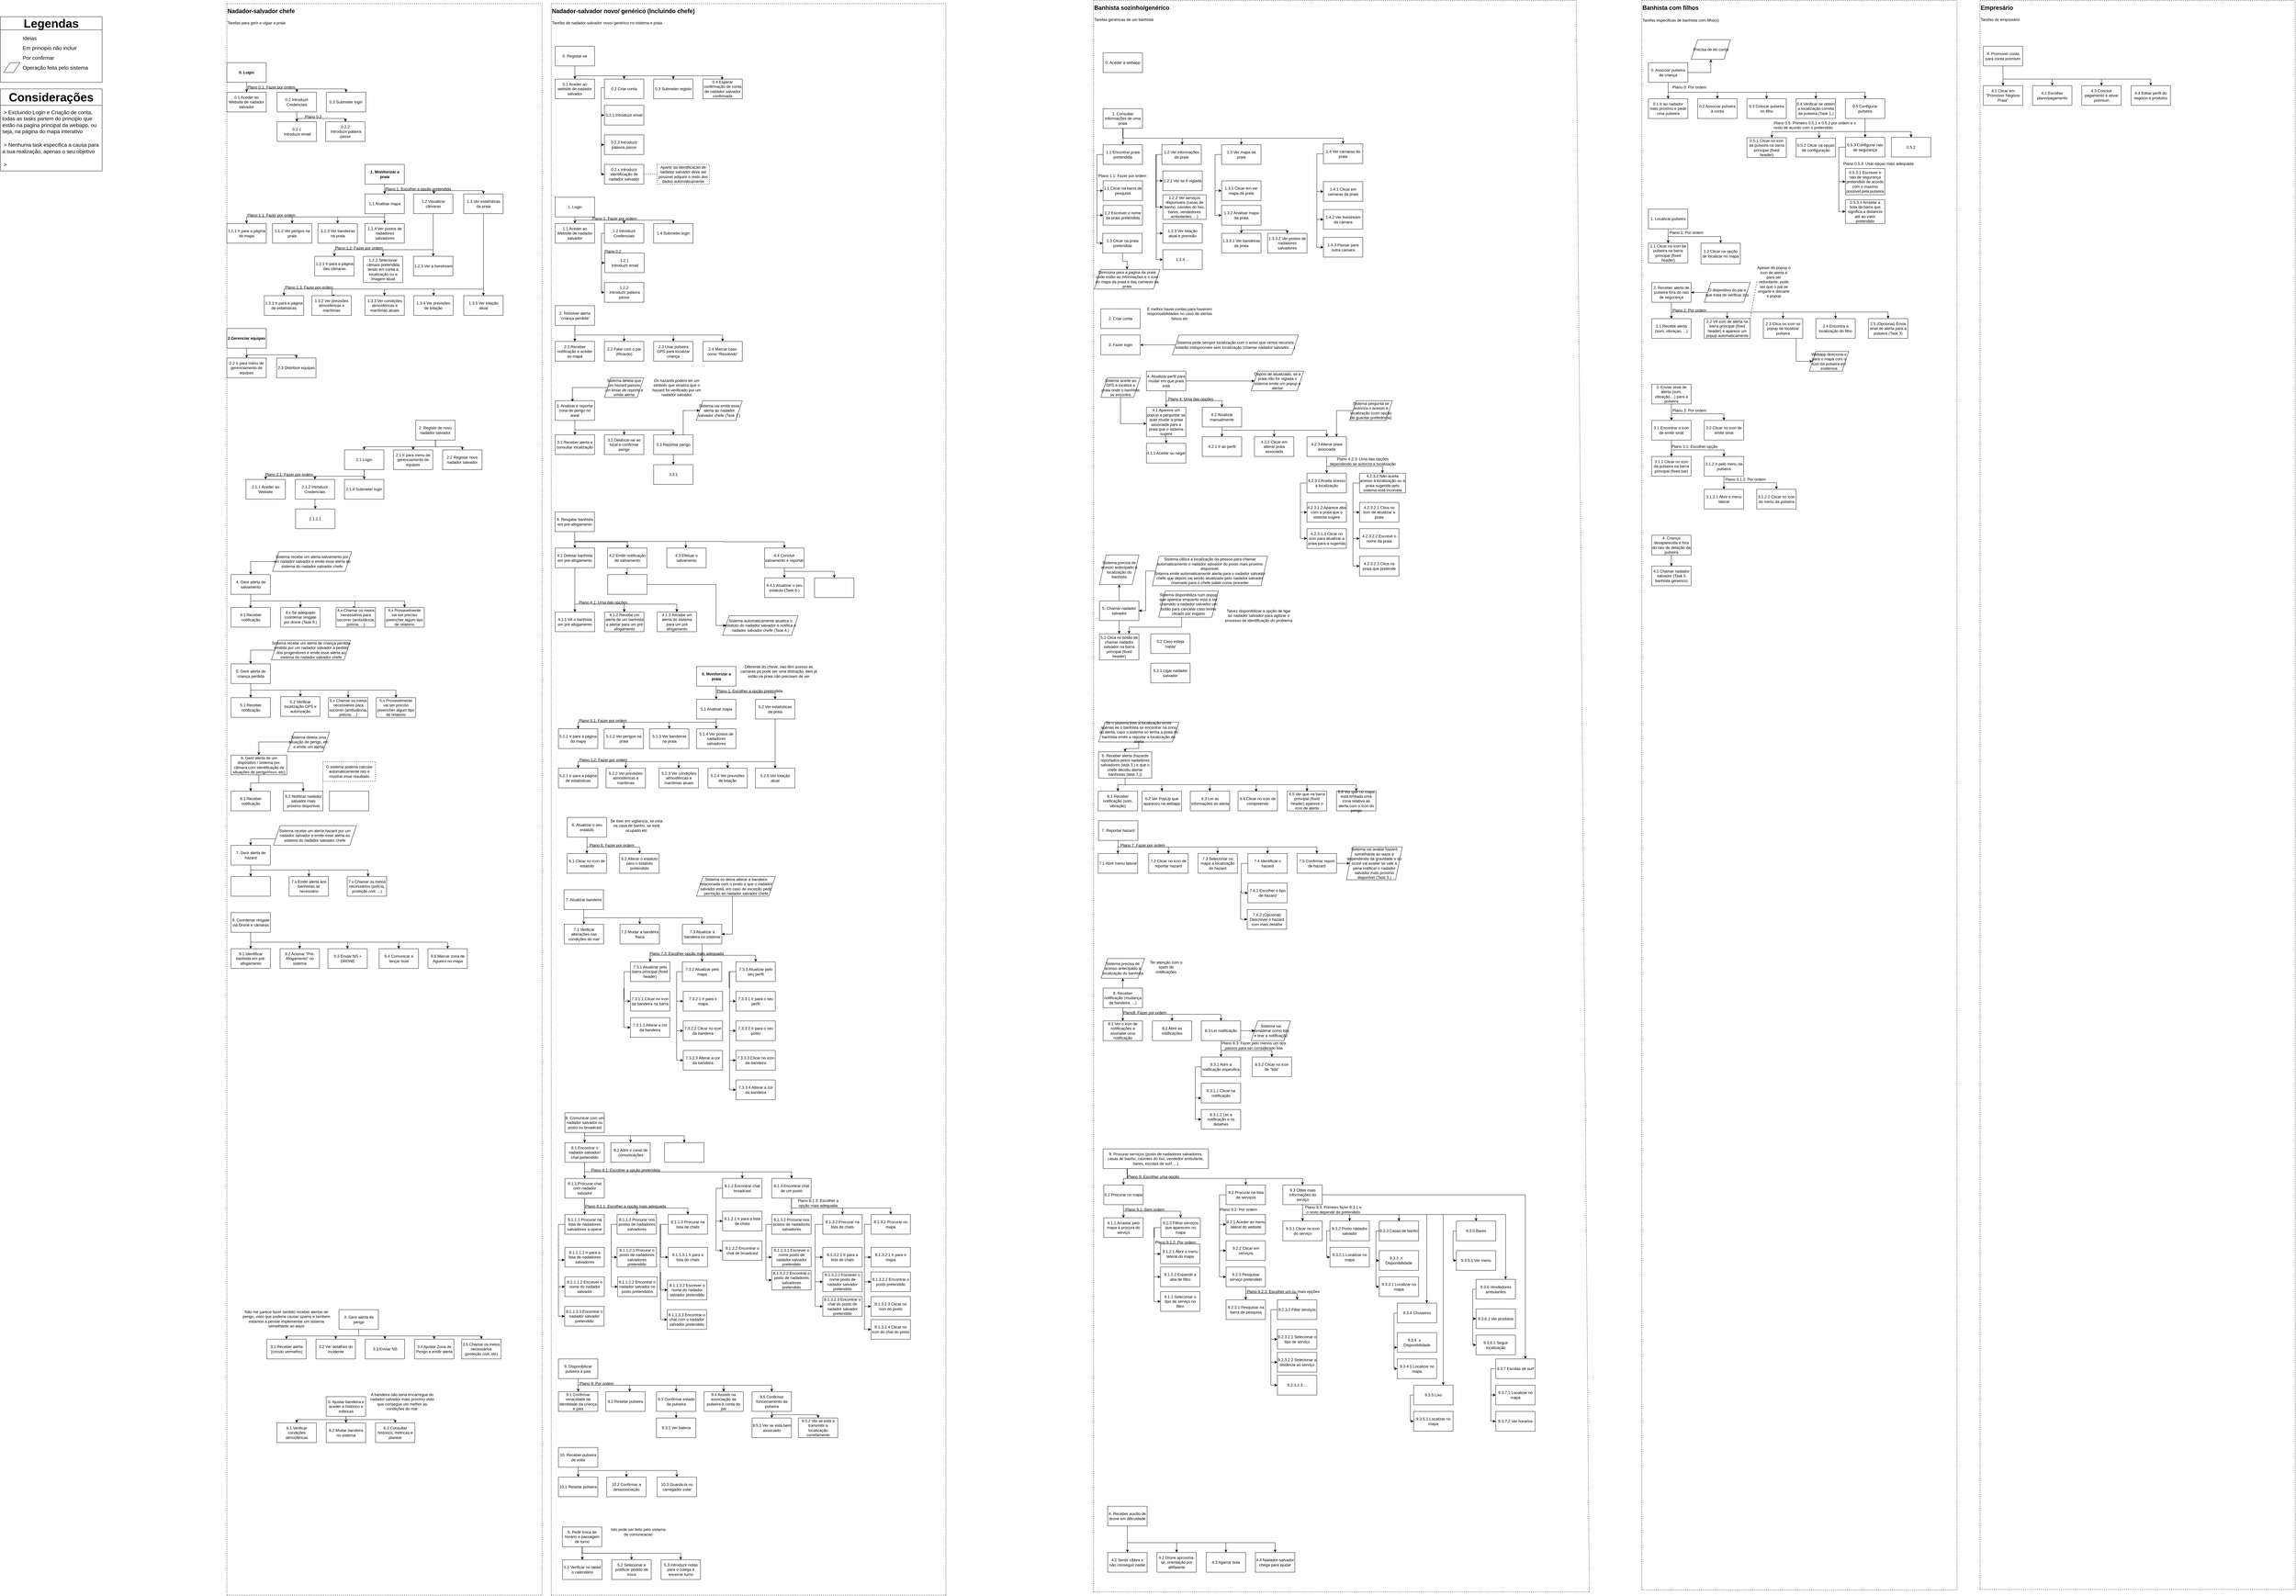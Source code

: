 <mxfile version="26.1.0">
  <diagram name="Página-1" id="riqkTrYhB9zfvGHdKIjK">
    <mxGraphModel dx="1395" dy="1807" grid="1" gridSize="10" guides="1" tooltips="1" connect="1" arrows="1" fold="1" page="1" pageScale="1" pageWidth="827" pageHeight="1169" math="0" shadow="0">
      <root>
        <mxCell id="0" />
        <mxCell id="1" parent="0" />
        <mxCell id="CG_xZibvHuQ-o5xYLKZX-7" style="edgeStyle=orthogonalEdgeStyle;rounded=0;orthogonalLoop=1;jettySize=auto;html=1;entryX=0.5;entryY=0;entryDx=0;entryDy=0;" parent="1" source="joana_t2" target="joana_t24" edge="1">
          <mxGeometry relative="1" as="geometry">
            <Array as="points">
              <mxPoint x="1790" y="1010" />
              <mxPoint x="2240" y="1010" />
            </Array>
          </mxGeometry>
        </mxCell>
        <mxCell id="CG_xZibvHuQ-o5xYLKZX-15" style="edgeStyle=orthogonalEdgeStyle;rounded=0;orthogonalLoop=1;jettySize=auto;html=1;entryX=0.5;entryY=0;entryDx=0;entryDy=0;" parent="1" source="joana_t2" target="joana_t23" edge="1">
          <mxGeometry relative="1" as="geometry">
            <Array as="points">
              <mxPoint x="1790" y="1010" />
              <mxPoint x="2090" y="1010" />
            </Array>
          </mxGeometry>
        </mxCell>
        <mxCell id="CG_xZibvHuQ-o5xYLKZX-16" style="edgeStyle=orthogonalEdgeStyle;rounded=0;orthogonalLoop=1;jettySize=auto;html=1;" parent="1" source="joana_t2" target="joana_t22" edge="1">
          <mxGeometry relative="1" as="geometry">
            <Array as="points">
              <mxPoint x="1790" y="1010" />
              <mxPoint x="1940" y="1010" />
            </Array>
          </mxGeometry>
        </mxCell>
        <mxCell id="CG_xZibvHuQ-o5xYLKZX-17" style="edgeStyle=orthogonalEdgeStyle;rounded=0;orthogonalLoop=1;jettySize=auto;html=1;" parent="1" source="joana_t2" target="joana_t21" edge="1">
          <mxGeometry relative="1" as="geometry">
            <Array as="points">
              <mxPoint x="1790" y="980.5" />
              <mxPoint x="1790" y="980.5" />
            </Array>
          </mxGeometry>
        </mxCell>
        <mxCell id="joana_t2" value="2. Resolver alerta “criança perdida”" style="rounded=0;whiteSpace=wrap;html=1;" parent="1" vertex="1">
          <mxGeometry x="1730" y="920.5" width="120" height="60" as="geometry" />
        </mxCell>
        <mxCell id="joana_t21" value="2.1 Receber notificação e aceder ao mapa" style="rounded=0;whiteSpace=wrap;html=1;" parent="1" vertex="1">
          <mxGeometry x="1730" y="1029.5" width="120" height="60" as="geometry" />
        </mxCell>
        <mxCell id="joana_t22" value="2.2 Falar com o pai (Ricardo)" style="rounded=0;whiteSpace=wrap;html=1;" parent="1" vertex="1">
          <mxGeometry x="1880" y="1029.5" width="120" height="60" as="geometry" />
        </mxCell>
        <mxCell id="joana_t23" value="2.3 Usar pulseira GPS para localizar criança" style="rounded=0;whiteSpace=wrap;html=1;" parent="1" vertex="1">
          <mxGeometry x="2030" y="1029.5" width="120" height="60" as="geometry" />
        </mxCell>
        <mxCell id="joana_t24" value="2.4 Marcar caso como “Resolvido”" style="rounded=0;whiteSpace=wrap;html=1;" parent="1" vertex="1">
          <mxGeometry x="2180" y="1029.5" width="120" height="60" as="geometry" />
        </mxCell>
        <mxCell id="CG_xZibvHuQ-o5xYLKZX-18" style="edgeStyle=orthogonalEdgeStyle;rounded=0;orthogonalLoop=1;jettySize=auto;html=1;entryX=0.5;entryY=0;entryDx=0;entryDy=0;" parent="1" source="joana_t3" target="joana_t33" edge="1">
          <mxGeometry relative="1" as="geometry">
            <Array as="points">
              <mxPoint x="1790" y="1299" />
              <mxPoint x="2090" y="1299" />
            </Array>
          </mxGeometry>
        </mxCell>
        <mxCell id="CG_xZibvHuQ-o5xYLKZX-19" style="edgeStyle=orthogonalEdgeStyle;rounded=0;orthogonalLoop=1;jettySize=auto;html=1;" parent="1" source="joana_t3" target="joana_t32" edge="1">
          <mxGeometry relative="1" as="geometry">
            <Array as="points">
              <mxPoint x="1790" y="1299" />
              <mxPoint x="1940" y="1299" />
            </Array>
          </mxGeometry>
        </mxCell>
        <mxCell id="CG_xZibvHuQ-o5xYLKZX-20" style="edgeStyle=orthogonalEdgeStyle;rounded=0;orthogonalLoop=1;jettySize=auto;html=1;" parent="1" source="joana_t3" target="joana_t31" edge="1">
          <mxGeometry relative="1" as="geometry">
            <Array as="points">
              <mxPoint x="1790" y="1280" />
              <mxPoint x="1790" y="1280" />
            </Array>
          </mxGeometry>
        </mxCell>
        <mxCell id="joana_t3" value="3. Analisar e reportar zona de perigo no areal" style="rounded=0;whiteSpace=wrap;html=1;" parent="1" vertex="1">
          <mxGeometry x="1730" y="1210" width="120" height="60" as="geometry" />
        </mxCell>
        <mxCell id="joana_t31" value="3.1 Receber alerta e consultar localização" style="rounded=0;whiteSpace=wrap;html=1;" parent="1" vertex="1">
          <mxGeometry x="1730" y="1314" width="120" height="60" as="geometry" />
        </mxCell>
        <mxCell id="joana_t32" value="3.2 Deslocar-se ao local e confirmar perigo" style="rounded=0;whiteSpace=wrap;html=1;" parent="1" vertex="1">
          <mxGeometry x="1880" y="1314" width="120" height="60" as="geometry" />
        </mxCell>
        <mxCell id="sWb3zuPXx6jSU7t5Va1O-28" style="edgeStyle=orthogonalEdgeStyle;rounded=0;orthogonalLoop=1;jettySize=auto;html=1;entryX=0;entryY=0.5;entryDx=0;entryDy=0;strokeColor=light-dark(#000000,#6666FF);" edge="1" parent="1" source="joana_t33" target="sWb3zuPXx6jSU7t5Va1O-27">
          <mxGeometry relative="1" as="geometry">
            <Array as="points">
              <mxPoint x="2120" y="1240" />
            </Array>
          </mxGeometry>
        </mxCell>
        <mxCell id="sWb3zuPXx6jSU7t5Va1O-30" style="edgeStyle=orthogonalEdgeStyle;rounded=0;orthogonalLoop=1;jettySize=auto;html=1;entryX=0.5;entryY=0;entryDx=0;entryDy=0;" edge="1" parent="1" source="joana_t33" target="sWb3zuPXx6jSU7t5Va1O-29">
          <mxGeometry relative="1" as="geometry" />
        </mxCell>
        <mxCell id="joana_t33" value="3.3 Reportar perigo" style="rounded=0;whiteSpace=wrap;html=1;" parent="1" vertex="1">
          <mxGeometry x="2030" y="1314" width="120" height="60" as="geometry" />
        </mxCell>
        <mxCell id="CG_xZibvHuQ-o5xYLKZX-9" style="edgeStyle=orthogonalEdgeStyle;rounded=0;orthogonalLoop=1;jettySize=auto;html=1;entryX=0.5;entryY=0;entryDx=0;entryDy=0;" parent="1" source="joana_t4" target="joana_t44" edge="1">
          <mxGeometry relative="1" as="geometry">
            <Array as="points">
              <mxPoint x="1790" y="1639" />
              <mxPoint x="2240" y="1639" />
              <mxPoint x="2428" y="1640" />
            </Array>
          </mxGeometry>
        </mxCell>
        <mxCell id="CG_xZibvHuQ-o5xYLKZX-22" style="edgeStyle=orthogonalEdgeStyle;rounded=0;orthogonalLoop=1;jettySize=auto;html=1;" parent="1" source="joana_t4" target="joana_t42" edge="1">
          <mxGeometry relative="1" as="geometry">
            <Array as="points">
              <mxPoint x="1790" y="1639" />
              <mxPoint x="2128" y="1639" />
            </Array>
          </mxGeometry>
        </mxCell>
        <mxCell id="CG_xZibvHuQ-o5xYLKZX-23" style="edgeStyle=orthogonalEdgeStyle;rounded=0;orthogonalLoop=1;jettySize=auto;html=1;" parent="1" source="joana_t4" target="joana_t41" edge="1">
          <mxGeometry relative="1" as="geometry">
            <Array as="points">
              <mxPoint x="1790" y="1619" />
              <mxPoint x="1790" y="1619" />
            </Array>
          </mxGeometry>
        </mxCell>
        <mxCell id="sWb3zuPXx6jSU7t5Va1O-40" style="edgeStyle=orthogonalEdgeStyle;rounded=0;orthogonalLoop=1;jettySize=auto;html=1;" edge="1" parent="1" source="joana_t4" target="sWb3zuPXx6jSU7t5Va1O-39">
          <mxGeometry relative="1" as="geometry">
            <Array as="points">
              <mxPoint x="1790" y="1640" />
              <mxPoint x="1950" y="1640" />
            </Array>
          </mxGeometry>
        </mxCell>
        <mxCell id="joana_t4" value="4. Resgatar banhista em pré-afogamento" style="rounded=0;whiteSpace=wrap;html=1;" parent="1" vertex="1">
          <mxGeometry x="1729.5" y="1549" width="120" height="60" as="geometry" />
        </mxCell>
        <mxCell id="sWb3zuPXx6jSU7t5Va1O-35" style="edgeStyle=orthogonalEdgeStyle;rounded=0;orthogonalLoop=1;jettySize=auto;html=1;entryX=0.5;entryY=0;entryDx=0;entryDy=0;" edge="1" parent="1" source="joana_t41" target="sWb3zuPXx6jSU7t5Va1O-32">
          <mxGeometry relative="1" as="geometry" />
        </mxCell>
        <mxCell id="sWb3zuPXx6jSU7t5Va1O-36" style="edgeStyle=orthogonalEdgeStyle;rounded=0;orthogonalLoop=1;jettySize=auto;html=1;entryX=0.5;entryY=0;entryDx=0;entryDy=0;" edge="1" parent="1" source="joana_t41" target="sWb3zuPXx6jSU7t5Va1O-33">
          <mxGeometry relative="1" as="geometry">
            <Array as="points">
              <mxPoint x="1790" y="1830" />
              <mxPoint x="1941" y="1830" />
            </Array>
          </mxGeometry>
        </mxCell>
        <mxCell id="sWb3zuPXx6jSU7t5Va1O-38" style="edgeStyle=orthogonalEdgeStyle;rounded=0;orthogonalLoop=1;jettySize=auto;html=1;entryX=0.5;entryY=0;entryDx=0;entryDy=0;" edge="1" parent="1" source="joana_t41" target="sWb3zuPXx6jSU7t5Va1O-37">
          <mxGeometry relative="1" as="geometry">
            <Array as="points">
              <mxPoint x="1790" y="1830" />
              <mxPoint x="2101" y="1830" />
            </Array>
          </mxGeometry>
        </mxCell>
        <mxCell id="joana_t41" value="4.1 Detetar banhista em pré-afogamento" style="rounded=0;whiteSpace=wrap;html=1;" parent="1" vertex="1">
          <mxGeometry x="1730" y="1659" width="120" height="60" as="geometry" />
        </mxCell>
        <mxCell id="joana_t42" value="4.3 Efetuar o salvamento" style="rounded=0;whiteSpace=wrap;html=1;" parent="1" vertex="1">
          <mxGeometry x="2070" y="1659" width="120" height="60" as="geometry" />
        </mxCell>
        <mxCell id="sWb3zuPXx6jSU7t5Va1O-46" style="edgeStyle=orthogonalEdgeStyle;rounded=0;orthogonalLoop=1;jettySize=auto;html=1;" edge="1" parent="1" source="joana_t44" target="sWb3zuPXx6jSU7t5Va1O-45">
          <mxGeometry relative="1" as="geometry" />
        </mxCell>
        <mxCell id="sWb3zuPXx6jSU7t5Va1O-48" style="edgeStyle=orthogonalEdgeStyle;rounded=0;orthogonalLoop=1;jettySize=auto;html=1;entryX=0.5;entryY=0;entryDx=0;entryDy=0;" edge="1" parent="1" source="joana_t44" target="sWb3zuPXx6jSU7t5Va1O-47">
          <mxGeometry relative="1" as="geometry">
            <Array as="points">
              <mxPoint x="2428" y="1730" />
              <mxPoint x="2580" y="1730" />
            </Array>
          </mxGeometry>
        </mxCell>
        <mxCell id="joana_t44" value="4.4 Concluir salvamento e reportar" style="rounded=0;whiteSpace=wrap;html=1;" parent="1" vertex="1">
          <mxGeometry x="2368" y="1659" width="120" height="60" as="geometry" />
        </mxCell>
        <mxCell id="CG_xZibvHuQ-o5xYLKZX-10" style="edgeStyle=orthogonalEdgeStyle;rounded=0;orthogonalLoop=1;jettySize=auto;html=1;entryX=0.5;entryY=0;entryDx=0;entryDy=0;strokeColor=light-dark(#000000,#FF0000);" parent="1" source="joana_t5" target="joana_t53" edge="1">
          <mxGeometry relative="1" as="geometry">
            <Array as="points">
              <mxPoint x="1812.55" y="4722.25" />
              <mxPoint x="2112.55" y="4722.25" />
            </Array>
          </mxGeometry>
        </mxCell>
        <mxCell id="CG_xZibvHuQ-o5xYLKZX-24" style="edgeStyle=orthogonalEdgeStyle;rounded=0;orthogonalLoop=1;jettySize=auto;html=1;strokeColor=light-dark(#000000,#FF0000);" parent="1" source="joana_t5" target="joana_t52" edge="1">
          <mxGeometry relative="1" as="geometry">
            <Array as="points">
              <mxPoint x="1812.55" y="4722.25" />
              <mxPoint x="1962.55" y="4722.25" />
            </Array>
          </mxGeometry>
        </mxCell>
        <mxCell id="CG_xZibvHuQ-o5xYLKZX-25" style="edgeStyle=orthogonalEdgeStyle;rounded=0;orthogonalLoop=1;jettySize=auto;html=1;entryX=0.5;entryY=0;entryDx=0;entryDy=0;strokeColor=light-dark(#000000,#FF0000);" parent="1" source="joana_t5" target="joana_t51" edge="1">
          <mxGeometry relative="1" as="geometry">
            <Array as="points">
              <mxPoint x="1812.55" y="4732.25" />
            </Array>
          </mxGeometry>
        </mxCell>
        <mxCell id="joana_t5" value="5. Pedir troca de horário e passagem de turno" style="rounded=0;whiteSpace=wrap;html=1;strokeColor=light-dark(#000000,#FF0000);" parent="1" vertex="1">
          <mxGeometry x="1752.05" y="4642.25" width="120" height="60" as="geometry" />
        </mxCell>
        <mxCell id="joana_t51" value="5.1 Verificar no tablet o calendário" style="rounded=0;whiteSpace=wrap;html=1;strokeColor=light-dark(#000000,#FF0000);" parent="1" vertex="1">
          <mxGeometry x="1752.55" y="4742.25" width="120" height="60" as="geometry" />
        </mxCell>
        <mxCell id="joana_t52" value="5.2 Selecionar e justificar pedido de troca" style="rounded=0;whiteSpace=wrap;html=1;strokeColor=light-dark(#000000,#FF0000);" parent="1" vertex="1">
          <mxGeometry x="1902.55" y="4742.25" width="120" height="60" as="geometry" />
        </mxCell>
        <mxCell id="joana_t53" value="5.3 Introduzir notas para o colega e encerrar turno" style="rounded=0;whiteSpace=wrap;html=1;strokeColor=light-dark(#000000,#FF0000);" parent="1" vertex="1">
          <mxGeometry x="2052.55" y="4742.25" width="120" height="60" as="geometry" />
        </mxCell>
        <mxCell id="CG_xZibvHuQ-o5xYLKZX-30" style="edgeStyle=orthogonalEdgeStyle;rounded=0;orthogonalLoop=1;jettySize=auto;html=1;" parent="1" source="ricardo_t1" target="ricardo_t13" edge="1">
          <mxGeometry relative="1" as="geometry">
            <Array as="points">
              <mxPoint x="3459" y="410" />
              <mxPoint x="3640" y="410" />
            </Array>
          </mxGeometry>
        </mxCell>
        <mxCell id="CG_xZibvHuQ-o5xYLKZX-32" style="edgeStyle=orthogonalEdgeStyle;rounded=0;orthogonalLoop=1;jettySize=auto;html=1;entryX=0.5;entryY=0;entryDx=0;entryDy=0;" parent="1" source="ricardo_t1" target="sWb3zuPXx6jSU7t5Va1O-262" edge="1">
          <mxGeometry relative="1" as="geometry">
            <Array as="points">
              <mxPoint x="3460" y="420" />
              <mxPoint x="3459" y="420" />
            </Array>
          </mxGeometry>
        </mxCell>
        <mxCell id="sWb3zuPXx6jSU7t5Va1O-260" style="edgeStyle=orthogonalEdgeStyle;rounded=0;orthogonalLoop=1;jettySize=auto;html=1;entryX=0.5;entryY=0;entryDx=0;entryDy=0;" edge="1" parent="1" source="ricardo_t1" target="sWb3zuPXx6jSU7t5Va1O-258">
          <mxGeometry relative="1" as="geometry">
            <Array as="points">
              <mxPoint x="3459" y="410" />
              <mxPoint x="3820" y="410" />
            </Array>
          </mxGeometry>
        </mxCell>
        <mxCell id="sWb3zuPXx6jSU7t5Va1O-261" style="edgeStyle=orthogonalEdgeStyle;rounded=0;orthogonalLoop=1;jettySize=auto;html=1;entryX=0.5;entryY=0;entryDx=0;entryDy=0;" edge="1" parent="1" source="ricardo_t1" target="sWb3zuPXx6jSU7t5Va1O-259">
          <mxGeometry relative="1" as="geometry">
            <Array as="points">
              <mxPoint x="3459" y="410" />
              <mxPoint x="4130" y="410" />
            </Array>
          </mxGeometry>
        </mxCell>
        <mxCell id="ricardo_t1" value="1. Consultar informações de uma praia" style="rounded=0;whiteSpace=wrap;html=1;" parent="1" vertex="1">
          <mxGeometry x="3399" y="320" width="120" height="60" as="geometry" />
        </mxCell>
        <mxCell id="ricardo_t11" value="1.1 Clicar na barra de pesquisa" style="rounded=0;whiteSpace=wrap;html=1;" parent="1" vertex="1">
          <mxGeometry x="3399" y="540" width="120" height="60" as="geometry" />
        </mxCell>
        <mxCell id="ricardo_t12" value="1.2 Escrever o nome da praia pretendida" style="rounded=0;whiteSpace=wrap;html=1;" parent="1" vertex="1">
          <mxGeometry x="3399" y="615" width="120" height="60" as="geometry" />
        </mxCell>
        <mxCell id="sWb3zuPXx6jSU7t5Va1O-269" style="edgeStyle=orthogonalEdgeStyle;rounded=0;orthogonalLoop=1;jettySize=auto;html=1;entryX=0;entryY=0.5;entryDx=0;entryDy=0;" edge="1" parent="1" source="ricardo_t13" target="sWb3zuPXx6jSU7t5Va1O-267">
          <mxGeometry relative="1" as="geometry">
            <Array as="points">
              <mxPoint x="3560" y="460" />
              <mxPoint x="3560" y="540" />
            </Array>
          </mxGeometry>
        </mxCell>
        <mxCell id="sWb3zuPXx6jSU7t5Va1O-281" style="edgeStyle=orthogonalEdgeStyle;rounded=0;orthogonalLoop=1;jettySize=auto;html=1;entryX=0;entryY=0.5;entryDx=0;entryDy=0;" edge="1" parent="1" source="ricardo_t13" target="sWb3zuPXx6jSU7t5Va1O-280">
          <mxGeometry relative="1" as="geometry">
            <Array as="points">
              <mxPoint x="3560" y="460" />
              <mxPoint x="3560" y="620" />
            </Array>
          </mxGeometry>
        </mxCell>
        <mxCell id="sWb3zuPXx6jSU7t5Va1O-455" style="edgeStyle=orthogonalEdgeStyle;rounded=0;orthogonalLoop=1;jettySize=auto;html=1;entryX=0;entryY=0.5;entryDx=0;entryDy=0;" edge="1" parent="1" source="ricardo_t13" target="sWb3zuPXx6jSU7t5Va1O-454">
          <mxGeometry relative="1" as="geometry">
            <Array as="points">
              <mxPoint x="3561" y="460" />
              <mxPoint x="3561" y="700" />
            </Array>
          </mxGeometry>
        </mxCell>
        <mxCell id="sWb3zuPXx6jSU7t5Va1O-457" style="edgeStyle=orthogonalEdgeStyle;rounded=0;orthogonalLoop=1;jettySize=auto;html=1;entryX=0;entryY=0.5;entryDx=0;entryDy=0;" edge="1" parent="1" source="ricardo_t13" target="sWb3zuPXx6jSU7t5Va1O-456">
          <mxGeometry relative="1" as="geometry">
            <Array as="points">
              <mxPoint x="3560" y="460" />
              <mxPoint x="3560" y="620" />
              <mxPoint x="3561" y="620" />
              <mxPoint x="3561" y="780" />
            </Array>
          </mxGeometry>
        </mxCell>
        <mxCell id="ricardo_t13" value="1.2 Ver informações da praia" style="rounded=0;whiteSpace=wrap;html=1;" parent="1" vertex="1">
          <mxGeometry x="3578" y="430" width="120" height="60" as="geometry" />
        </mxCell>
        <mxCell id="CG_xZibvHuQ-o5xYLKZX-42" style="edgeStyle=orthogonalEdgeStyle;rounded=0;orthogonalLoop=1;jettySize=auto;html=1;entryX=0.5;entryY=0;entryDx=0;entryDy=0;" parent="1" source="ricardo_t4" target="ricardo_t44" edge="1">
          <mxGeometry relative="1" as="geometry">
            <Array as="points">
              <mxPoint x="6140" y="230" />
              <mxPoint x="6590" y="230" />
            </Array>
          </mxGeometry>
        </mxCell>
        <mxCell id="CG_xZibvHuQ-o5xYLKZX-43" style="edgeStyle=orthogonalEdgeStyle;rounded=0;orthogonalLoop=1;jettySize=auto;html=1;" parent="1" source="ricardo_t4" target="ricardo_t43" edge="1">
          <mxGeometry relative="1" as="geometry">
            <Array as="points">
              <mxPoint x="6140" y="230" />
              <mxPoint x="6440" y="230" />
            </Array>
          </mxGeometry>
        </mxCell>
        <mxCell id="CG_xZibvHuQ-o5xYLKZX-44" style="edgeStyle=orthogonalEdgeStyle;rounded=0;orthogonalLoop=1;jettySize=auto;html=1;entryX=0.5;entryY=0;entryDx=0;entryDy=0;" parent="1" source="ricardo_t4" target="ricardo_t42" edge="1">
          <mxGeometry relative="1" as="geometry">
            <Array as="points">
              <mxPoint x="6140" y="230" />
              <mxPoint x="6290" y="230" />
            </Array>
          </mxGeometry>
        </mxCell>
        <mxCell id="CG_xZibvHuQ-o5xYLKZX-45" style="edgeStyle=orthogonalEdgeStyle;rounded=0;orthogonalLoop=1;jettySize=auto;html=1;" parent="1" source="ricardo_t4" target="ricardo_t41" edge="1">
          <mxGeometry relative="1" as="geometry">
            <Array as="points">
              <mxPoint x="6140" y="210" />
              <mxPoint x="6140" y="210" />
            </Array>
          </mxGeometry>
        </mxCell>
        <mxCell id="ricardo_t4" value="4. Promover conta para conta premium" style="rounded=0;whiteSpace=wrap;html=1;" parent="1" vertex="1">
          <mxGeometry x="6080" y="130" width="120" height="60" as="geometry" />
        </mxCell>
        <mxCell id="ricardo_t41" value="4.1 Clicar em “Promover Negócio Praia”" style="rounded=0;whiteSpace=wrap;html=1;" parent="1" vertex="1">
          <mxGeometry x="6080" y="250" width="120" height="60" as="geometry" />
        </mxCell>
        <mxCell id="ricardo_t42" value="4.2 Escolher plano/pagamento" style="rounded=0;whiteSpace=wrap;html=1;" parent="1" vertex="1">
          <mxGeometry x="6230" y="250" width="120" height="60" as="geometry" />
        </mxCell>
        <mxCell id="ricardo_t43" value="4.3 Concluir pagamento e ativar premium" style="rounded=0;whiteSpace=wrap;html=1;" parent="1" vertex="1">
          <mxGeometry x="6380" y="250" width="120" height="60" as="geometry" />
        </mxCell>
        <mxCell id="ricardo_t44" value="4.4 Editar perfil do negócio e produtos" style="rounded=0;whiteSpace=wrap;html=1;" parent="1" vertex="1">
          <mxGeometry x="6530" y="250" width="120" height="60" as="geometry" />
        </mxCell>
        <mxCell id="CG_xZibvHuQ-o5xYLKZX-64" style="edgeStyle=orthogonalEdgeStyle;rounded=0;orthogonalLoop=1;jettySize=auto;html=1;strokeColor=light-dark(#000000,#FF0000);" parent="1" source="maria_t4" target="maria_t44" edge="1">
          <mxGeometry relative="1" as="geometry">
            <Array as="points">
              <mxPoint x="3473" y="4690" />
              <mxPoint x="3923" y="4690" />
            </Array>
          </mxGeometry>
        </mxCell>
        <mxCell id="CG_xZibvHuQ-o5xYLKZX-65" style="edgeStyle=orthogonalEdgeStyle;rounded=0;orthogonalLoop=1;jettySize=auto;html=1;entryX=0.5;entryY=0;entryDx=0;entryDy=0;strokeColor=light-dark(#000000,#FF0000);" parent="1" source="maria_t4" target="maria_t43" edge="1">
          <mxGeometry relative="1" as="geometry">
            <Array as="points">
              <mxPoint x="3473" y="4690" />
              <mxPoint x="3773" y="4690" />
            </Array>
          </mxGeometry>
        </mxCell>
        <mxCell id="CG_xZibvHuQ-o5xYLKZX-66" style="edgeStyle=orthogonalEdgeStyle;rounded=0;orthogonalLoop=1;jettySize=auto;html=1;strokeColor=light-dark(#000000,#FF0000);" parent="1" source="maria_t4" target="maria_t42" edge="1">
          <mxGeometry relative="1" as="geometry">
            <Array as="points">
              <mxPoint x="3473" y="4690" />
              <mxPoint x="3623" y="4690" />
            </Array>
          </mxGeometry>
        </mxCell>
        <mxCell id="CG_xZibvHuQ-o5xYLKZX-67" style="edgeStyle=orthogonalEdgeStyle;rounded=0;orthogonalLoop=1;jettySize=auto;html=1;strokeColor=light-dark(#000000,#FF0000);" parent="1" source="maria_t4" target="maria_t41" edge="1">
          <mxGeometry relative="1" as="geometry">
            <Array as="points">
              <mxPoint x="3473" y="4650" />
              <mxPoint x="3473" y="4650" />
            </Array>
          </mxGeometry>
        </mxCell>
        <mxCell id="maria_t4" value="4. Receber auxílio de drone em dificuldade" style="rounded=0;whiteSpace=wrap;html=1;strokeColor=light-dark(#000000,#FF0000);" parent="1" vertex="1">
          <mxGeometry x="3413" y="4579" width="120" height="60" as="geometry" />
        </mxCell>
        <mxCell id="maria_t41" value="4.1 Sentir cãibra e não conseguir nadar" style="rounded=0;whiteSpace=wrap;html=1;strokeColor=light-dark(#000000,#FF0000);" parent="1" vertex="1">
          <mxGeometry x="3413" y="4720" width="120" height="60" as="geometry" />
        </mxCell>
        <mxCell id="maria_t42" value="4.2 Drone aproxima-se, orientação por altifalante" style="rounded=0;whiteSpace=wrap;html=1;strokeColor=light-dark(#000000,#FF0000);" parent="1" vertex="1">
          <mxGeometry x="3563" y="4720" width="120" height="60" as="geometry" />
        </mxCell>
        <mxCell id="maria_t43" value="4.3 Agarrar boia" style="rounded=0;whiteSpace=wrap;html=1;strokeColor=light-dark(#000000,#FF0000);" parent="1" vertex="1">
          <mxGeometry x="3713" y="4720" width="120" height="60" as="geometry" />
        </mxCell>
        <mxCell id="maria_t44" value="4.4 Nadador-salvador chega para ajudar" style="rounded=0;whiteSpace=wrap;html=1;strokeColor=light-dark(#000000,#FF0000);" parent="1" vertex="1">
          <mxGeometry x="3863" y="4720" width="120" height="60" as="geometry" />
        </mxCell>
        <mxCell id="2H0nPWGRknbYfTXBg8be-3" value="&lt;h1 style=&quot;margin-top: 0px;&quot;&gt;&lt;font style=&quot;font-size: 18px;&quot;&gt;Nadador-salvador chefe&lt;/font&gt;&lt;/h1&gt;&lt;p&gt;&lt;font style=&quot;font-size: 12px;&quot;&gt;Tarefas&lt;font&gt; para gerir e vigiar a praia&lt;/font&gt;&lt;/font&gt;&lt;/p&gt;" style="text;html=1;whiteSpace=wrap;overflow=hidden;rounded=0;fontFamily=Helvetica;fontSize=12;fontColor=default;" parent="1" vertex="1">
          <mxGeometry x="730" width="210" height="80" as="geometry" />
        </mxCell>
        <mxCell id="2H0nPWGRknbYfTXBg8be-4" style="edgeStyle=orthogonalEdgeStyle;rounded=0;orthogonalLoop=1;jettySize=auto;html=1;entryX=0.5;entryY=0;entryDx=0;entryDy=0;" parent="1" source="2H0nPWGRknbYfTXBg8be-7" edge="1">
          <mxGeometry relative="1" as="geometry">
            <mxPoint x="1360.5" y="580" as="targetPoint" />
            <Array as="points">
              <mxPoint x="1210.5" y="570" />
              <mxPoint x="1360.5" y="570" />
            </Array>
          </mxGeometry>
        </mxCell>
        <mxCell id="2H0nPWGRknbYfTXBg8be-5" style="edgeStyle=orthogonalEdgeStyle;rounded=0;orthogonalLoop=1;jettySize=auto;html=1;entryX=0.5;entryY=0;entryDx=0;entryDy=0;" parent="1" source="2H0nPWGRknbYfTXBg8be-7" edge="1">
          <mxGeometry relative="1" as="geometry">
            <Array as="points">
              <mxPoint x="1210.5" y="560" />
              <mxPoint x="1210.5" y="560" />
            </Array>
            <mxPoint x="1210.5" y="580" as="targetPoint" />
          </mxGeometry>
        </mxCell>
        <mxCell id="2H0nPWGRknbYfTXBg8be-172" style="edgeStyle=orthogonalEdgeStyle;rounded=0;orthogonalLoop=1;jettySize=auto;html=1;entryX=0.5;entryY=0;entryDx=0;entryDy=0;fontFamily=Helvetica;fontSize=12;fontColor=default;" parent="1" source="2H0nPWGRknbYfTXBg8be-7" target="2H0nPWGRknbYfTXBg8be-171" edge="1">
          <mxGeometry relative="1" as="geometry">
            <Array as="points">
              <mxPoint x="1210.5" y="570" />
              <mxPoint x="1511.5" y="570" />
            </Array>
          </mxGeometry>
        </mxCell>
        <mxCell id="2H0nPWGRknbYfTXBg8be-7" value="&lt;div&gt;&lt;b&gt;1. Monitorizar a praia&lt;/b&gt;&lt;/div&gt;" style="rounded=0;whiteSpace=wrap;html=1;" parent="1" vertex="1">
          <mxGeometry x="1150.5" y="490" width="120" height="60" as="geometry" />
        </mxCell>
        <mxCell id="2H0nPWGRknbYfTXBg8be-16" style="edgeStyle=orthogonalEdgeStyle;rounded=0;orthogonalLoop=1;jettySize=auto;html=1;entryX=0.5;entryY=0;entryDx=0;entryDy=0;" parent="1" source="2H0nPWGRknbYfTXBg8be-18" target="2H0nPWGRknbYfTXBg8be-20" edge="1">
          <mxGeometry relative="1" as="geometry">
            <Array as="points">
              <mxPoint x="1365.25" y="1350" />
              <mxPoint x="1447.25" y="1350" />
            </Array>
          </mxGeometry>
        </mxCell>
        <mxCell id="2H0nPWGRknbYfTXBg8be-17" style="edgeStyle=orthogonalEdgeStyle;rounded=0;orthogonalLoop=1;jettySize=auto;html=1;entryX=0.5;entryY=0;entryDx=0;entryDy=0;" parent="1" source="2H0nPWGRknbYfTXBg8be-18" target="2H0nPWGRknbYfTXBg8be-19" edge="1">
          <mxGeometry relative="1" as="geometry">
            <Array as="points">
              <mxPoint x="1365.25" y="1350" />
              <mxPoint x="1297.25" y="1350" />
            </Array>
          </mxGeometry>
        </mxCell>
        <mxCell id="2H0nPWGRknbYfTXBg8be-170" style="edgeStyle=orthogonalEdgeStyle;rounded=0;orthogonalLoop=1;jettySize=auto;html=1;entryX=0.5;entryY=0;entryDx=0;entryDy=0;fontFamily=Helvetica;fontSize=12;fontColor=default;" parent="1" source="2H0nPWGRknbYfTXBg8be-18" target="2H0nPWGRknbYfTXBg8be-154" edge="1">
          <mxGeometry relative="1" as="geometry">
            <Array as="points">
              <mxPoint x="1365.25" y="1350" />
              <mxPoint x="1148.25" y="1350" />
            </Array>
          </mxGeometry>
        </mxCell>
        <mxCell id="2H0nPWGRknbYfTXBg8be-18" value="&lt;div&gt;2. Registo de novo nadador salvador&lt;/div&gt;" style="rounded=0;whiteSpace=wrap;html=1;" parent="1" vertex="1">
          <mxGeometry x="1305.25" y="1270" width="120" height="60" as="geometry" />
        </mxCell>
        <mxCell id="2H0nPWGRknbYfTXBg8be-19" value="2.1 Ir para menu de gerenciamento de equipas" style="rounded=0;whiteSpace=wrap;html=1;" parent="1" vertex="1">
          <mxGeometry x="1237.25" y="1360" width="120" height="60" as="geometry" />
        </mxCell>
        <mxCell id="2H0nPWGRknbYfTXBg8be-20" value="2.2 Registar novo nadador salvador" style="rounded=0;whiteSpace=wrap;html=1;" parent="1" vertex="1">
          <mxGeometry x="1387.25" y="1360" width="120" height="60" as="geometry" />
        </mxCell>
        <mxCell id="2H0nPWGRknbYfTXBg8be-31" style="edgeStyle=orthogonalEdgeStyle;rounded=0;orthogonalLoop=1;jettySize=auto;html=1;entryX=0.5;entryY=0;entryDx=0;entryDy=0;strokeColor=light-dark(#000000,#FF0000);" parent="1" source="2H0nPWGRknbYfTXBg8be-35" target="2H0nPWGRknbYfTXBg8be-39" edge="1">
          <mxGeometry relative="1" as="geometry">
            <Array as="points">
              <mxPoint x="1131.5" y="4060" />
              <mxPoint x="1361.5" y="4060" />
            </Array>
          </mxGeometry>
        </mxCell>
        <mxCell id="2H0nPWGRknbYfTXBg8be-32" style="edgeStyle=orthogonalEdgeStyle;rounded=0;orthogonalLoop=1;jettySize=auto;html=1;entryX=0.5;entryY=0;entryDx=0;entryDy=0;strokeColor=light-dark(#000000,#FF0000);" parent="1" source="2H0nPWGRknbYfTXBg8be-35" target="2H0nPWGRknbYfTXBg8be-38" edge="1">
          <mxGeometry relative="1" as="geometry">
            <Array as="points">
              <mxPoint x="1131.5" y="4060" />
              <mxPoint x="1211.5" y="4060" />
            </Array>
          </mxGeometry>
        </mxCell>
        <mxCell id="2H0nPWGRknbYfTXBg8be-33" style="edgeStyle=orthogonalEdgeStyle;rounded=0;orthogonalLoop=1;jettySize=auto;html=1;entryX=0.5;entryY=0;entryDx=0;entryDy=0;strokeColor=light-dark(#000000,#FF0000);" parent="1" source="2H0nPWGRknbYfTXBg8be-35" target="2H0nPWGRknbYfTXBg8be-37" edge="1">
          <mxGeometry relative="1" as="geometry">
            <Array as="points">
              <mxPoint x="1131.5" y="4060" />
              <mxPoint x="1061.5" y="4060" />
            </Array>
          </mxGeometry>
        </mxCell>
        <mxCell id="2H0nPWGRknbYfTXBg8be-34" style="edgeStyle=orthogonalEdgeStyle;rounded=0;orthogonalLoop=1;jettySize=auto;html=1;entryX=0.5;entryY=0;entryDx=0;entryDy=0;strokeColor=light-dark(#000000,#FF0000);" parent="1" source="2H0nPWGRknbYfTXBg8be-35" target="2H0nPWGRknbYfTXBg8be-36" edge="1">
          <mxGeometry relative="1" as="geometry">
            <Array as="points">
              <mxPoint x="1131.5" y="4060" />
              <mxPoint x="911.5" y="4060" />
            </Array>
          </mxGeometry>
        </mxCell>
        <mxCell id="MAXN9KMRo-jEO2y1SZsq-29" style="edgeStyle=orthogonalEdgeStyle;rounded=0;orthogonalLoop=1;jettySize=auto;html=1;entryX=0.5;entryY=0;entryDx=0;entryDy=0;strokeColor=light-dark(#000000,#FF0000);" parent="1" source="2H0nPWGRknbYfTXBg8be-35" target="MAXN9KMRo-jEO2y1SZsq-28" edge="1">
          <mxGeometry relative="1" as="geometry">
            <Array as="points">
              <mxPoint x="1131.75" y="4060" />
              <mxPoint x="1504.75" y="4060" />
            </Array>
          </mxGeometry>
        </mxCell>
        <mxCell id="2H0nPWGRknbYfTXBg8be-35" value="3. Gerir alerta de perigo" style="rounded=0;whiteSpace=wrap;html=1;strokeColor=light-dark(#000000,#FF0000);" parent="1" vertex="1">
          <mxGeometry x="1071.5" y="3980" width="120" height="60" as="geometry" />
        </mxCell>
        <mxCell id="2H0nPWGRknbYfTXBg8be-36" value="3.1 Receber alerta (círculo vermelho)" style="rounded=0;whiteSpace=wrap;html=1;strokeColor=light-dark(#000000,#FF0000);" parent="1" vertex="1">
          <mxGeometry x="851.5" y="4070" width="120" height="60" as="geometry" />
        </mxCell>
        <mxCell id="2H0nPWGRknbYfTXBg8be-37" value="3.2 Ver detalhes do incidente" style="rounded=0;whiteSpace=wrap;html=1;strokeColor=light-dark(#000000,#FF0000);" parent="1" vertex="1">
          <mxGeometry x="1001.5" y="4070" width="120" height="60" as="geometry" />
        </mxCell>
        <mxCell id="2H0nPWGRknbYfTXBg8be-38" value="3.3 Enviar NS" style="rounded=0;whiteSpace=wrap;html=1;strokeColor=light-dark(#000000,#FF0000);" parent="1" vertex="1">
          <mxGeometry x="1151.5" y="4070" width="120" height="60" as="geometry" />
        </mxCell>
        <mxCell id="2H0nPWGRknbYfTXBg8be-39" value="3.4 Ajustar Zona de Perigo e emitir alerta" style="rounded=0;whiteSpace=wrap;html=1;strokeColor=light-dark(#000000,#FF0000);" parent="1" vertex="1">
          <mxGeometry x="1301.5" y="4070" width="120" height="60" as="geometry" />
        </mxCell>
        <mxCell id="2H0nPWGRknbYfTXBg8be-108" style="edgeStyle=orthogonalEdgeStyle;rounded=0;orthogonalLoop=1;jettySize=auto;html=1;entryX=0.5;entryY=0;entryDx=0;entryDy=0;fontFamily=Helvetica;fontSize=12;fontColor=default;" parent="1" source="2H0nPWGRknbYfTXBg8be-54" target="2H0nPWGRknbYfTXBg8be-56" edge="1">
          <mxGeometry relative="1" as="geometry">
            <Array as="points">
              <mxPoint x="802" y="2092" />
              <mxPoint x="954" y="2092" />
            </Array>
          </mxGeometry>
        </mxCell>
        <mxCell id="UsMf7PrG30RoYdcQooeY-2" style="edgeStyle=orthogonalEdgeStyle;rounded=0;orthogonalLoop=1;jettySize=auto;html=1;entryX=0.5;entryY=0;entryDx=0;entryDy=0;" parent="1" source="2H0nPWGRknbYfTXBg8be-54" target="MAXN9KMRo-jEO2y1SZsq-35" edge="1">
          <mxGeometry relative="1" as="geometry">
            <Array as="points">
              <mxPoint x="802" y="2092" />
              <mxPoint x="1100" y="2092" />
            </Array>
          </mxGeometry>
        </mxCell>
        <mxCell id="UsMf7PrG30RoYdcQooeY-4" style="edgeStyle=orthogonalEdgeStyle;rounded=0;orthogonalLoop=1;jettySize=auto;html=1;entryX=0.5;entryY=0;entryDx=0;entryDy=0;" parent="1" source="2H0nPWGRknbYfTXBg8be-54" target="2H0nPWGRknbYfTXBg8be-55" edge="1">
          <mxGeometry relative="1" as="geometry" />
        </mxCell>
        <mxCell id="UsMf7PrG30RoYdcQooeY-5" style="edgeStyle=orthogonalEdgeStyle;rounded=0;orthogonalLoop=1;jettySize=auto;html=1;" parent="1" source="2H0nPWGRknbYfTXBg8be-54" target="MAXN9KMRo-jEO2y1SZsq-36" edge="1">
          <mxGeometry relative="1" as="geometry">
            <Array as="points">
              <mxPoint x="802" y="2092" />
              <mxPoint x="1245" y="2092" />
            </Array>
          </mxGeometry>
        </mxCell>
        <mxCell id="2H0nPWGRknbYfTXBg8be-54" value="5. Gerir alerta de criança perdida" style="rounded=0;whiteSpace=wrap;html=1;" parent="1" vertex="1">
          <mxGeometry x="742.5" y="2012" width="120" height="60" as="geometry" />
        </mxCell>
        <mxCell id="2H0nPWGRknbYfTXBg8be-55" value="5.1 Receber notificação" style="rounded=0;whiteSpace=wrap;html=1;" parent="1" vertex="1">
          <mxGeometry x="742.5" y="2115" width="120" height="60" as="geometry" />
        </mxCell>
        <mxCell id="2H0nPWGRknbYfTXBg8be-56" value="5.2 Verificar localização GPS e autorização" style="rounded=0;whiteSpace=wrap;html=1;" parent="1" vertex="1">
          <mxGeometry x="894" y="2112" width="120" height="60" as="geometry" />
        </mxCell>
        <mxCell id="2H0nPWGRknbYfTXBg8be-85" style="edgeStyle=orthogonalEdgeStyle;rounded=0;orthogonalLoop=1;jettySize=auto;html=1;entryX=0.5;entryY=0;entryDx=0;entryDy=0;" parent="1" source="2H0nPWGRknbYfTXBg8be-86" target="2H0nPWGRknbYfTXBg8be-87" edge="1">
          <mxGeometry relative="1" as="geometry">
            <Array as="points">
              <mxPoint x="802.5" y="2860" />
              <mxPoint x="802.5" y="2860" />
            </Array>
          </mxGeometry>
        </mxCell>
        <mxCell id="UsMf7PrG30RoYdcQooeY-10" style="edgeStyle=orthogonalEdgeStyle;rounded=0;orthogonalLoop=1;jettySize=auto;html=1;entryX=0.5;entryY=0;entryDx=0;entryDy=0;" parent="1" source="2H0nPWGRknbYfTXBg8be-86" target="2H0nPWGRknbYfTXBg8be-88" edge="1">
          <mxGeometry relative="1" as="geometry">
            <Array as="points">
              <mxPoint x="802.5" y="2860" />
              <mxPoint x="952.5" y="2860" />
            </Array>
          </mxGeometry>
        </mxCell>
        <mxCell id="UsMf7PrG30RoYdcQooeY-11" style="edgeStyle=orthogonalEdgeStyle;rounded=0;orthogonalLoop=1;jettySize=auto;html=1;" parent="1" source="2H0nPWGRknbYfTXBg8be-86" target="2H0nPWGRknbYfTXBg8be-90" edge="1">
          <mxGeometry relative="1" as="geometry">
            <Array as="points">
              <mxPoint x="802.5" y="2860" />
              <mxPoint x="1253.5" y="2860" />
            </Array>
          </mxGeometry>
        </mxCell>
        <mxCell id="UsMf7PrG30RoYdcQooeY-12" style="edgeStyle=orthogonalEdgeStyle;rounded=0;orthogonalLoop=1;jettySize=auto;html=1;" parent="1" source="2H0nPWGRknbYfTXBg8be-86" target="2H0nPWGRknbYfTXBg8be-89" edge="1">
          <mxGeometry relative="1" as="geometry">
            <Array as="points">
              <mxPoint x="802.5" y="2860" />
              <mxPoint x="1097.5" y="2860" />
            </Array>
          </mxGeometry>
        </mxCell>
        <mxCell id="UsMf7PrG30RoYdcQooeY-13" style="edgeStyle=orthogonalEdgeStyle;rounded=0;orthogonalLoop=1;jettySize=auto;html=1;" parent="1" source="2H0nPWGRknbYfTXBg8be-86" target="2H0nPWGRknbYfTXBg8be-91" edge="1">
          <mxGeometry relative="1" as="geometry">
            <Array as="points">
              <mxPoint x="802.5" y="2860" />
              <mxPoint x="1402.5" y="2860" />
            </Array>
          </mxGeometry>
        </mxCell>
        <mxCell id="2H0nPWGRknbYfTXBg8be-86" value="9. Coordenar resgate via Drone e câmaras" style="rounded=0;whiteSpace=wrap;html=1;" parent="1" vertex="1">
          <mxGeometry x="742.5" y="2770" width="120" height="60" as="geometry" />
        </mxCell>
        <mxCell id="2H0nPWGRknbYfTXBg8be-87" value="9.1 Identificar banhista em pré-afogamento" style="rounded=0;whiteSpace=wrap;html=1;" parent="1" vertex="1">
          <mxGeometry x="742.5" y="2880" width="120" height="60" as="geometry" />
        </mxCell>
        <mxCell id="2H0nPWGRknbYfTXBg8be-88" value="9.2 Acionar “Pré-Afogamento” no sistema" style="rounded=0;whiteSpace=wrap;html=1;" parent="1" vertex="1">
          <mxGeometry x="892" y="2880" width="120" height="60" as="geometry" />
        </mxCell>
        <mxCell id="2H0nPWGRknbYfTXBg8be-89" value="9.3 Enviar NS + DRONE" style="rounded=0;whiteSpace=wrap;html=1;" parent="1" vertex="1">
          <mxGeometry x="1037.75" y="2880" width="120" height="60" as="geometry" />
        </mxCell>
        <mxCell id="2H0nPWGRknbYfTXBg8be-90" value="9.4 Comunicar e lançar boia" style="rounded=0;whiteSpace=wrap;html=1;" parent="1" vertex="1">
          <mxGeometry x="1193.74" y="2880" width="120" height="60" as="geometry" />
        </mxCell>
        <mxCell id="2H0nPWGRknbYfTXBg8be-91" value="9.5 Marcar zona de Agueiro no mapa" style="rounded=0;whiteSpace=wrap;html=1;" parent="1" vertex="1">
          <mxGeometry x="1342.5" y="2880" width="120" height="60" as="geometry" />
        </mxCell>
        <mxCell id="2H0nPWGRknbYfTXBg8be-100" style="edgeStyle=orthogonalEdgeStyle;rounded=0;orthogonalLoop=1;jettySize=auto;html=1;entryX=0.5;entryY=0;entryDx=0;entryDy=0;strokeColor=light-dark(#000000,#FF0000);" parent="1" source="2H0nPWGRknbYfTXBg8be-103" target="2H0nPWGRknbYfTXBg8be-106" edge="1">
          <mxGeometry relative="1" as="geometry">
            <Array as="points">
              <mxPoint x="1092.75" y="4315" />
              <mxPoint x="1242.75" y="4315" />
            </Array>
          </mxGeometry>
        </mxCell>
        <mxCell id="2H0nPWGRknbYfTXBg8be-101" style="edgeStyle=orthogonalEdgeStyle;rounded=0;orthogonalLoop=1;jettySize=auto;html=1;strokeColor=light-dark(#000000,#FF0000);" parent="1" source="2H0nPWGRknbYfTXBg8be-103" target="2H0nPWGRknbYfTXBg8be-105" edge="1">
          <mxGeometry relative="1" as="geometry">
            <Array as="points">
              <mxPoint x="1092.75" y="4295" />
              <mxPoint x="1092.75" y="4295" />
            </Array>
          </mxGeometry>
        </mxCell>
        <mxCell id="2H0nPWGRknbYfTXBg8be-102" style="edgeStyle=orthogonalEdgeStyle;rounded=0;orthogonalLoop=1;jettySize=auto;html=1;strokeColor=light-dark(#000000,#FF0000);" parent="1" source="2H0nPWGRknbYfTXBg8be-103" target="2H0nPWGRknbYfTXBg8be-104" edge="1">
          <mxGeometry relative="1" as="geometry">
            <Array as="points">
              <mxPoint x="1092.75" y="4315" />
              <mxPoint x="942.75" y="4315" />
            </Array>
          </mxGeometry>
        </mxCell>
        <mxCell id="2H0nPWGRknbYfTXBg8be-103" value="0. Ajustar bandeira e aceder a histórico e métricas" style="rounded=0;whiteSpace=wrap;html=1;strokeColor=light-dark(#000000,#FF0000);" parent="1" vertex="1">
          <mxGeometry x="1032.75" y="4245" width="120" height="60" as="geometry" />
        </mxCell>
        <mxCell id="2H0nPWGRknbYfTXBg8be-104" value="6.1 Verificar condições atmosféricas" style="rounded=0;whiteSpace=wrap;html=1;strokeColor=light-dark(#000000,#FF0000);" parent="1" vertex="1">
          <mxGeometry x="882.75" y="4325" width="120" height="60" as="geometry" />
        </mxCell>
        <mxCell id="2H0nPWGRknbYfTXBg8be-105" value="6.2 Mudar bandeira no sistema" style="rounded=0;whiteSpace=wrap;html=1;strokeColor=light-dark(#000000,#FF0000);" parent="1" vertex="1">
          <mxGeometry x="1032.75" y="4325" width="120" height="60" as="geometry" />
        </mxCell>
        <mxCell id="2H0nPWGRknbYfTXBg8be-106" value="6.3 Consultar histórico, métricas e planear" style="rounded=0;whiteSpace=wrap;html=1;strokeColor=light-dark(#000000,#FF0000);" parent="1" vertex="1">
          <mxGeometry x="1182.75" y="4325" width="120" height="60" as="geometry" />
        </mxCell>
        <mxCell id="2H0nPWGRknbYfTXBg8be-116" style="edgeStyle=orthogonalEdgeStyle;rounded=0;orthogonalLoop=1;jettySize=auto;html=1;entryX=0.5;entryY=0;entryDx=0;entryDy=0;fontFamily=Helvetica;fontSize=12;fontColor=default;" parent="1" source="2H0nPWGRknbYfTXBg8be-109" target="2H0nPWGRknbYfTXBg8be-111" edge="1">
          <mxGeometry relative="1" as="geometry">
            <Array as="points">
              <mxPoint x="790" y="260" />
              <mxPoint x="943" y="260" />
            </Array>
          </mxGeometry>
        </mxCell>
        <mxCell id="2H0nPWGRknbYfTXBg8be-117" style="edgeStyle=orthogonalEdgeStyle;rounded=0;orthogonalLoop=1;jettySize=auto;html=1;fontFamily=Helvetica;fontSize=12;fontColor=default;" parent="1" source="2H0nPWGRknbYfTXBg8be-109" target="2H0nPWGRknbYfTXBg8be-110" edge="1">
          <mxGeometry relative="1" as="geometry">
            <Array as="points">
              <mxPoint x="793" y="230" />
              <mxPoint x="793" y="230" />
            </Array>
          </mxGeometry>
        </mxCell>
        <mxCell id="2H0nPWGRknbYfTXBg8be-118" style="edgeStyle=orthogonalEdgeStyle;rounded=0;orthogonalLoop=1;jettySize=auto;html=1;entryX=0.5;entryY=0;entryDx=0;entryDy=0;fontFamily=Helvetica;fontSize=12;fontColor=default;" parent="1" source="2H0nPWGRknbYfTXBg8be-109" target="2H0nPWGRknbYfTXBg8be-112" edge="1">
          <mxGeometry relative="1" as="geometry">
            <Array as="points">
              <mxPoint x="790" y="260" />
              <mxPoint x="1093" y="260" />
            </Array>
          </mxGeometry>
        </mxCell>
        <mxCell id="2H0nPWGRknbYfTXBg8be-109" value="&lt;div&gt;&lt;b&gt;0. Login&lt;/b&gt;&lt;/div&gt;" style="rounded=0;whiteSpace=wrap;html=1;strokeColor=default;align=center;verticalAlign=middle;fontFamily=Helvetica;fontSize=12;fontColor=default;fillColor=default;" parent="1" vertex="1">
          <mxGeometry x="730" y="180" width="120" height="60" as="geometry" />
        </mxCell>
        <mxCell id="2H0nPWGRknbYfTXBg8be-110" value="0.1 Aceder ao Website de nadador salvador" style="rounded=0;whiteSpace=wrap;html=1;strokeColor=default;align=center;verticalAlign=middle;fontFamily=Helvetica;fontSize=12;fontColor=default;fillColor=default;" parent="1" vertex="1">
          <mxGeometry x="730" y="270" width="120" height="60" as="geometry" />
        </mxCell>
        <mxCell id="2H0nPWGRknbYfTXBg8be-162" style="edgeStyle=orthogonalEdgeStyle;rounded=0;orthogonalLoop=1;jettySize=auto;html=1;entryX=0.5;entryY=0;entryDx=0;entryDy=0;fontFamily=Helvetica;fontSize=12;fontColor=default;" parent="1" source="2H0nPWGRknbYfTXBg8be-111" target="2H0nPWGRknbYfTXBg8be-161" edge="1">
          <mxGeometry relative="1" as="geometry">
            <Array as="points">
              <mxPoint x="943" y="350" />
              <mxPoint x="1091" y="350" />
            </Array>
          </mxGeometry>
        </mxCell>
        <mxCell id="MAXN9KMRo-jEO2y1SZsq-205" style="edgeStyle=orthogonalEdgeStyle;rounded=0;orthogonalLoop=1;jettySize=auto;html=1;entryX=0.5;entryY=0;entryDx=0;entryDy=0;" parent="1" source="2H0nPWGRknbYfTXBg8be-111" target="2H0nPWGRknbYfTXBg8be-114" edge="1">
          <mxGeometry relative="1" as="geometry" />
        </mxCell>
        <mxCell id="2H0nPWGRknbYfTXBg8be-111" value="0.2 Introduzir Credenciais" style="rounded=0;whiteSpace=wrap;html=1;strokeColor=default;align=center;verticalAlign=middle;fontFamily=Helvetica;fontSize=12;fontColor=default;fillColor=default;" parent="1" vertex="1">
          <mxGeometry x="883" y="270" width="120" height="60" as="geometry" />
        </mxCell>
        <mxCell id="2H0nPWGRknbYfTXBg8be-112" value="&lt;div&gt;0.3 Submeter login&lt;/div&gt;" style="rounded=0;whiteSpace=wrap;html=1;strokeColor=default;align=center;verticalAlign=middle;fontFamily=Helvetica;fontSize=12;fontColor=default;fillColor=default;" parent="1" vertex="1">
          <mxGeometry x="1033" y="270" width="120" height="60" as="geometry" />
        </mxCell>
        <mxCell id="2H0nPWGRknbYfTXBg8be-114" value="&lt;div&gt;0.2.1&lt;/div&gt;&amp;nbsp;Introduzir email" style="rounded=0;whiteSpace=wrap;html=1;strokeColor=default;align=center;verticalAlign=middle;fontFamily=Helvetica;fontSize=12;fontColor=default;fillColor=default;" parent="1" vertex="1">
          <mxGeometry x="883" y="360" width="120" height="60" as="geometry" />
        </mxCell>
        <mxCell id="2H0nPWGRknbYfTXBg8be-119" value="&lt;div&gt;Plano 1: Escolher a opção pretendida&lt;/div&gt;" style="text;html=1;align=center;verticalAlign=middle;resizable=0;points=[];autosize=1;strokeColor=none;fillColor=none;fontFamily=Helvetica;fontSize=12;fontColor=default;" parent="1" vertex="1">
          <mxGeometry x="1201.5" y="550" width="220" height="30" as="geometry" />
        </mxCell>
        <mxCell id="2H0nPWGRknbYfTXBg8be-120" value="&lt;div&gt;Plano 0.1: Fazer por ordem&lt;/div&gt;" style="text;html=1;align=center;verticalAlign=middle;resizable=0;points=[];autosize=1;strokeColor=none;fillColor=none;fontFamily=Helvetica;fontSize=12;fontColor=default;" parent="1" vertex="1">
          <mxGeometry x="780" y="240" width="170" height="30" as="geometry" />
        </mxCell>
        <mxCell id="MAXN9KMRo-jEO2y1SZsq-3" style="edgeStyle=orthogonalEdgeStyle;rounded=0;orthogonalLoop=1;jettySize=auto;html=1;entryX=0.5;entryY=0;entryDx=0;entryDy=0;" parent="1" source="2H0nPWGRknbYfTXBg8be-122" target="2H0nPWGRknbYfTXBg8be-174" edge="1">
          <mxGeometry relative="1" as="geometry">
            <Array as="points">
              <mxPoint x="1210" y="650" />
              <mxPoint x="929" y="650" />
            </Array>
          </mxGeometry>
        </mxCell>
        <mxCell id="MAXN9KMRo-jEO2y1SZsq-4" style="edgeStyle=orthogonalEdgeStyle;rounded=0;orthogonalLoop=1;jettySize=auto;html=1;entryX=0.5;entryY=0;entryDx=0;entryDy=0;" parent="1" source="2H0nPWGRknbYfTXBg8be-122" target="MAXN9KMRo-jEO2y1SZsq-1" edge="1">
          <mxGeometry relative="1" as="geometry">
            <Array as="points">
              <mxPoint x="1210" y="650" />
              <mxPoint x="1068" y="650" />
            </Array>
          </mxGeometry>
        </mxCell>
        <mxCell id="MAXN9KMRo-jEO2y1SZsq-207" style="edgeStyle=orthogonalEdgeStyle;rounded=0;orthogonalLoop=1;jettySize=auto;html=1;entryX=0.5;entryY=0;entryDx=0;entryDy=0;" parent="1" source="2H0nPWGRknbYfTXBg8be-122" target="MAXN9KMRo-jEO2y1SZsq-2" edge="1">
          <mxGeometry relative="1" as="geometry" />
        </mxCell>
        <mxCell id="MAXN9KMRo-jEO2y1SZsq-212" style="edgeStyle=orthogonalEdgeStyle;rounded=0;orthogonalLoop=1;jettySize=auto;html=1;entryX=0.5;entryY=0;entryDx=0;entryDy=0;" parent="1" source="2H0nPWGRknbYfTXBg8be-122" target="MAXN9KMRo-jEO2y1SZsq-211" edge="1">
          <mxGeometry relative="1" as="geometry">
            <Array as="points">
              <mxPoint x="1210" y="650" />
              <mxPoint x="790" y="650" />
            </Array>
          </mxGeometry>
        </mxCell>
        <mxCell id="2H0nPWGRknbYfTXBg8be-122" value="1.1 Analisar mapa" style="rounded=0;whiteSpace=wrap;html=1;strokeColor=default;align=center;verticalAlign=middle;fontFamily=Helvetica;fontSize=12;fontColor=default;fillColor=default;" parent="1" vertex="1">
          <mxGeometry x="1150.5" y="580" width="120" height="60" as="geometry" />
        </mxCell>
        <mxCell id="MAXN9KMRo-jEO2y1SZsq-20" style="edgeStyle=orthogonalEdgeStyle;rounded=0;orthogonalLoop=1;jettySize=auto;html=1;entryX=0.5;entryY=0;entryDx=0;entryDy=0;" parent="1" source="2H0nPWGRknbYfTXBg8be-123" target="MAXN9KMRo-jEO2y1SZsq-17" edge="1">
          <mxGeometry relative="1" as="geometry">
            <Array as="points">
              <mxPoint x="1358" y="750" />
              <mxPoint x="1058" y="750" />
            </Array>
          </mxGeometry>
        </mxCell>
        <mxCell id="MAXN9KMRo-jEO2y1SZsq-21" style="edgeStyle=orthogonalEdgeStyle;rounded=0;orthogonalLoop=1;jettySize=auto;html=1;entryX=0.5;entryY=0;entryDx=0;entryDy=0;" parent="1" source="2H0nPWGRknbYfTXBg8be-123" target="MAXN9KMRo-jEO2y1SZsq-18" edge="1">
          <mxGeometry relative="1" as="geometry">
            <Array as="points">
              <mxPoint x="1358" y="750" />
              <mxPoint x="1206" y="750" />
            </Array>
          </mxGeometry>
        </mxCell>
        <mxCell id="MAXN9KMRo-jEO2y1SZsq-22" style="edgeStyle=orthogonalEdgeStyle;rounded=0;orthogonalLoop=1;jettySize=auto;html=1;entryX=0.5;entryY=0;entryDx=0;entryDy=0;" parent="1" source="2H0nPWGRknbYfTXBg8be-123" target="MAXN9KMRo-jEO2y1SZsq-19" edge="1">
          <mxGeometry relative="1" as="geometry">
            <Array as="points">
              <mxPoint x="1359" y="740" />
              <mxPoint x="1359" y="750" />
            </Array>
          </mxGeometry>
        </mxCell>
        <mxCell id="2H0nPWGRknbYfTXBg8be-123" value="1.2 Visualizar câmaras" style="rounded=0;whiteSpace=wrap;html=1;strokeColor=default;align=center;verticalAlign=middle;fontFamily=Helvetica;fontSize=12;fontColor=default;fillColor=default;" parent="1" vertex="1">
          <mxGeometry x="1298.5" y="580" width="120" height="60" as="geometry" />
        </mxCell>
        <mxCell id="2H0nPWGRknbYfTXBg8be-140" style="edgeStyle=orthogonalEdgeStyle;rounded=0;orthogonalLoop=1;jettySize=auto;html=1;fontFamily=Helvetica;fontSize=12;fontColor=default;" parent="1" source="2H0nPWGRknbYfTXBg8be-124" target="2H0nPWGRknbYfTXBg8be-127" edge="1">
          <mxGeometry relative="1" as="geometry">
            <Array as="points">
              <mxPoint x="790.5" y="1070" />
              <mxPoint x="790.5" y="1070" />
            </Array>
          </mxGeometry>
        </mxCell>
        <mxCell id="2H0nPWGRknbYfTXBg8be-141" style="edgeStyle=orthogonalEdgeStyle;rounded=0;orthogonalLoop=1;jettySize=auto;html=1;entryX=0.5;entryY=0;entryDx=0;entryDy=0;fontFamily=Helvetica;fontSize=12;fontColor=default;" parent="1" source="2H0nPWGRknbYfTXBg8be-124" target="2H0nPWGRknbYfTXBg8be-138" edge="1">
          <mxGeometry relative="1" as="geometry">
            <Array as="points">
              <mxPoint x="789.5" y="1070" />
              <mxPoint x="941.5" y="1070" />
            </Array>
          </mxGeometry>
        </mxCell>
        <mxCell id="2H0nPWGRknbYfTXBg8be-124" value="&lt;b&gt;2.Gerenciar equipas&lt;/b&gt;" style="rounded=0;whiteSpace=wrap;html=1;strokeColor=default;align=center;verticalAlign=middle;fontFamily=Helvetica;fontSize=12;fontColor=default;fillColor=default;" parent="1" vertex="1">
          <mxGeometry x="730" y="990" width="120" height="60" as="geometry" />
        </mxCell>
        <mxCell id="2H0nPWGRknbYfTXBg8be-127" value="&lt;div&gt;2.2 Ir para menu de gerenciamento de equipas&lt;/div&gt;" style="rounded=0;whiteSpace=wrap;html=1;strokeColor=default;align=center;verticalAlign=middle;fontFamily=Helvetica;fontSize=12;fontColor=default;fillColor=default;" parent="1" vertex="1">
          <mxGeometry x="730" y="1080" width="120" height="60" as="geometry" />
        </mxCell>
        <mxCell id="2H0nPWGRknbYfTXBg8be-138" value="2.3 Distribuir equipas" style="rounded=0;whiteSpace=wrap;html=1;strokeColor=default;align=center;verticalAlign=middle;fontFamily=Helvetica;fontSize=12;fontColor=default;fillColor=default;" parent="1" vertex="1">
          <mxGeometry x="881.5" y="1080" width="120" height="60" as="geometry" />
        </mxCell>
        <mxCell id="2H0nPWGRknbYfTXBg8be-145" value="&lt;h1 style=&quot;margin-top: 0px;&quot;&gt;&lt;font style=&quot;font-size: 18px;&quot;&gt;Banhista com filhos&lt;/font&gt;&lt;/h1&gt;&lt;p&gt;Tarefas especificas de banhista com filho(s) &lt;font style=&quot;font-size: 14px;&quot;&gt;&lt;br&gt;&lt;/font&gt;&lt;/p&gt;" style="text;html=1;whiteSpace=wrap;overflow=hidden;rounded=0;fontFamily=Helvetica;fontSize=12;fontColor=default;" parent="1" vertex="1">
          <mxGeometry x="5040" y="-10" width="270" height="80" as="geometry" />
        </mxCell>
        <mxCell id="2H0nPWGRknbYfTXBg8be-147" value="&lt;h1 style=&quot;margin-top: 0px;&quot;&gt;&lt;font style=&quot;font-size: 18px;&quot;&gt;Nadador-salvador novo/ genérico (Incluindo chefe)&lt;/font&gt;&lt;/h1&gt;&lt;p&gt;Tarefas de nadador-salvador novo/ genérico no sistema e praia&lt;/p&gt;" style="text;html=1;whiteSpace=wrap;overflow=hidden;rounded=0;fontFamily=Helvetica;fontSize=12;fontColor=default;" parent="1" vertex="1">
          <mxGeometry x="1718" width="512" height="80" as="geometry" />
        </mxCell>
        <mxCell id="2H0nPWGRknbYfTXBg8be-150" value="&lt;h1 style=&quot;margin-top: 0px;&quot;&gt;&lt;font style=&quot;font-size: 18px;&quot;&gt;Empresário&lt;/font&gt;&lt;/h1&gt;&lt;p&gt;Tarefas de empresário&lt;/p&gt;" style="text;html=1;whiteSpace=wrap;overflow=hidden;rounded=0;fontFamily=Helvetica;fontSize=12;fontColor=default;" parent="1" vertex="1">
          <mxGeometry x="6070" y="-10" width="210" height="80" as="geometry" />
        </mxCell>
        <mxCell id="2H0nPWGRknbYfTXBg8be-151" style="edgeStyle=orthogonalEdgeStyle;rounded=0;orthogonalLoop=1;jettySize=auto;html=1;entryX=0.5;entryY=0;entryDx=0;entryDy=0;fontFamily=Helvetica;fontSize=12;fontColor=default;" parent="1" source="2H0nPWGRknbYfTXBg8be-154" target="2H0nPWGRknbYfTXBg8be-157" edge="1">
          <mxGeometry relative="1" as="geometry">
            <Array as="points">
              <mxPoint x="1148.25" y="1440" />
              <mxPoint x="998.25" y="1440" />
            </Array>
          </mxGeometry>
        </mxCell>
        <mxCell id="2H0nPWGRknbYfTXBg8be-152" style="edgeStyle=orthogonalEdgeStyle;rounded=0;orthogonalLoop=1;jettySize=auto;html=1;fontFamily=Helvetica;fontSize=12;fontColor=default;" parent="1" source="2H0nPWGRknbYfTXBg8be-154" target="2H0nPWGRknbYfTXBg8be-155" edge="1">
          <mxGeometry relative="1" as="geometry">
            <Array as="points">
              <mxPoint x="1148.25" y="1440" />
              <mxPoint x="848.25" y="1440" />
            </Array>
          </mxGeometry>
        </mxCell>
        <mxCell id="2H0nPWGRknbYfTXBg8be-153" style="edgeStyle=orthogonalEdgeStyle;rounded=0;orthogonalLoop=1;jettySize=auto;html=1;entryX=0.5;entryY=0;entryDx=0;entryDy=0;fontFamily=Helvetica;fontSize=12;fontColor=default;" parent="1" source="2H0nPWGRknbYfTXBg8be-154" target="2H0nPWGRknbYfTXBg8be-158" edge="1">
          <mxGeometry relative="1" as="geometry">
            <Array as="points">
              <mxPoint x="1148.25" y="1440" />
              <mxPoint x="1148.25" y="1440" />
            </Array>
          </mxGeometry>
        </mxCell>
        <mxCell id="2H0nPWGRknbYfTXBg8be-154" value="&lt;div&gt;2.1 Login&lt;/div&gt;" style="rounded=0;whiteSpace=wrap;html=1;strokeColor=default;align=center;verticalAlign=middle;fontFamily=Helvetica;fontSize=12;fontColor=default;fillColor=default;" parent="1" vertex="1">
          <mxGeometry x="1088.25" y="1360" width="120" height="60" as="geometry" />
        </mxCell>
        <mxCell id="2H0nPWGRknbYfTXBg8be-155" value="2.1.1 Aceder ao Website" style="rounded=0;whiteSpace=wrap;html=1;strokeColor=default;align=center;verticalAlign=middle;fontFamily=Helvetica;fontSize=12;fontColor=default;fillColor=default;" parent="1" vertex="1">
          <mxGeometry x="788.25" y="1450" width="120" height="60" as="geometry" />
        </mxCell>
        <mxCell id="2H0nPWGRknbYfTXBg8be-156" style="edgeStyle=orthogonalEdgeStyle;rounded=0;orthogonalLoop=1;jettySize=auto;html=1;fontFamily=Helvetica;fontSize=12;fontColor=default;" parent="1" source="2H0nPWGRknbYfTXBg8be-157" target="2H0nPWGRknbYfTXBg8be-159" edge="1">
          <mxGeometry relative="1" as="geometry" />
        </mxCell>
        <mxCell id="2H0nPWGRknbYfTXBg8be-157" value="2.1.2 Introduzir Credenciais" style="rounded=0;whiteSpace=wrap;html=1;strokeColor=default;align=center;verticalAlign=middle;fontFamily=Helvetica;fontSize=12;fontColor=default;fillColor=default;" parent="1" vertex="1">
          <mxGeometry x="938.25" y="1450" width="120" height="60" as="geometry" />
        </mxCell>
        <mxCell id="2H0nPWGRknbYfTXBg8be-158" value="&lt;div&gt;2.1.4 Submeter login&lt;/div&gt;" style="rounded=0;whiteSpace=wrap;html=1;strokeColor=default;align=center;verticalAlign=middle;fontFamily=Helvetica;fontSize=12;fontColor=default;fillColor=default;" parent="1" vertex="1">
          <mxGeometry x="1088.25" y="1450" width="120" height="60" as="geometry" />
        </mxCell>
        <mxCell id="2H0nPWGRknbYfTXBg8be-159" value="&lt;div&gt;2.1.2.1&lt;/div&gt;" style="rounded=0;whiteSpace=wrap;html=1;strokeColor=default;align=center;verticalAlign=middle;fontFamily=Helvetica;fontSize=12;fontColor=default;fillColor=default;" parent="1" vertex="1">
          <mxGeometry x="939.25" y="1540" width="120" height="60" as="geometry" />
        </mxCell>
        <mxCell id="2H0nPWGRknbYfTXBg8be-160" value="&lt;div&gt;Plano 2.1: Fazer por ordem&lt;/div&gt;" style="text;html=1;align=center;verticalAlign=middle;resizable=0;points=[];autosize=1;strokeColor=none;fillColor=none;fontFamily=Helvetica;fontSize=12;fontColor=default;" parent="1" vertex="1">
          <mxGeometry x="834.25" y="1420" width="170" height="30" as="geometry" />
        </mxCell>
        <mxCell id="2H0nPWGRknbYfTXBg8be-161" value="&lt;div&gt;0.2.2&lt;/div&gt;&amp;nbsp;Introduzir palavra passe" style="rounded=0;whiteSpace=wrap;html=1;strokeColor=default;align=center;verticalAlign=middle;fontFamily=Helvetica;fontSize=12;fontColor=default;fillColor=default;" parent="1" vertex="1">
          <mxGeometry x="1031" y="360" width="120" height="60" as="geometry" />
        </mxCell>
        <mxCell id="2H0nPWGRknbYfTXBg8be-163" value="&lt;div&gt;Plano 0.2&lt;/div&gt;" style="text;html=1;align=center;verticalAlign=middle;resizable=0;points=[];autosize=1;strokeColor=none;fillColor=none;fontFamily=Helvetica;fontSize=12;fontColor=default;" parent="1" vertex="1">
          <mxGeometry x="957.5" y="330" width="70" height="30" as="geometry" />
        </mxCell>
        <mxCell id="MAXN9KMRo-jEO2y1SZsq-13" style="edgeStyle=orthogonalEdgeStyle;rounded=0;orthogonalLoop=1;jettySize=auto;html=1;entryX=0.5;entryY=0;entryDx=0;entryDy=0;" parent="1" source="2H0nPWGRknbYfTXBg8be-171" target="MAXN9KMRo-jEO2y1SZsq-10" edge="1">
          <mxGeometry relative="1" as="geometry">
            <Array as="points">
              <mxPoint x="1512" y="870" />
              <mxPoint x="1360" y="870" />
              <mxPoint x="1360" y="890" />
            </Array>
          </mxGeometry>
        </mxCell>
        <mxCell id="MAXN9KMRo-jEO2y1SZsq-14" style="edgeStyle=orthogonalEdgeStyle;rounded=0;orthogonalLoop=1;jettySize=auto;html=1;entryX=0.5;entryY=0;entryDx=0;entryDy=0;" parent="1" source="2H0nPWGRknbYfTXBg8be-171" target="MAXN9KMRo-jEO2y1SZsq-9" edge="1">
          <mxGeometry relative="1" as="geometry">
            <Array as="points">
              <mxPoint x="1512" y="870" />
              <mxPoint x="1210" y="870" />
              <mxPoint x="1210" y="890" />
            </Array>
          </mxGeometry>
        </mxCell>
        <mxCell id="MAXN9KMRo-jEO2y1SZsq-15" style="edgeStyle=orthogonalEdgeStyle;rounded=0;orthogonalLoop=1;jettySize=auto;html=1;entryX=0.5;entryY=0;entryDx=0;entryDy=0;" parent="1" source="2H0nPWGRknbYfTXBg8be-171" target="MAXN9KMRo-jEO2y1SZsq-7" edge="1">
          <mxGeometry relative="1" as="geometry">
            <Array as="points">
              <mxPoint x="1512" y="870" />
              <mxPoint x="1050" y="870" />
              <mxPoint x="1050" y="890" />
            </Array>
          </mxGeometry>
        </mxCell>
        <mxCell id="MAXN9KMRo-jEO2y1SZsq-16" style="edgeStyle=orthogonalEdgeStyle;rounded=0;orthogonalLoop=1;jettySize=auto;html=1;entryX=0.5;entryY=0;entryDx=0;entryDy=0;" parent="1" source="2H0nPWGRknbYfTXBg8be-171" target="MAXN9KMRo-jEO2y1SZsq-6" edge="1">
          <mxGeometry relative="1" as="geometry">
            <Array as="points">
              <mxPoint x="1512" y="870" />
              <mxPoint x="904" y="870" />
            </Array>
          </mxGeometry>
        </mxCell>
        <mxCell id="sWb3zuPXx6jSU7t5Va1O-186" style="edgeStyle=orthogonalEdgeStyle;rounded=0;orthogonalLoop=1;jettySize=auto;html=1;" edge="1" parent="1" source="2H0nPWGRknbYfTXBg8be-171" target="MAXN9KMRo-jEO2y1SZsq-11">
          <mxGeometry relative="1" as="geometry" />
        </mxCell>
        <mxCell id="2H0nPWGRknbYfTXBg8be-171" value="1.3 Ver estatísticas da praia" style="rounded=0;whiteSpace=wrap;html=1;strokeColor=default;align=center;verticalAlign=middle;fontFamily=Helvetica;fontSize=12;fontColor=default;fillColor=default;" parent="1" vertex="1">
          <mxGeometry x="1451.5" y="580" width="120" height="60" as="geometry" />
        </mxCell>
        <mxCell id="2H0nPWGRknbYfTXBg8be-174" value="1.1.2 Ver perigos na praia" style="rounded=0;whiteSpace=wrap;html=1;strokeColor=default;align=center;verticalAlign=middle;fontFamily=Helvetica;fontSize=12;fontColor=default;fillColor=default;" parent="1" vertex="1">
          <mxGeometry x="869" y="670" width="120" height="60" as="geometry" />
        </mxCell>
        <mxCell id="MAXN9KMRo-jEO2y1SZsq-1" value="&lt;div&gt;1.1.3 Ver bandeiras na praia&lt;/div&gt;" style="rounded=0;whiteSpace=wrap;html=1;strokeColor=default;align=center;verticalAlign=middle;fontFamily=Helvetica;fontSize=12;fontColor=default;fillColor=default;" parent="1" vertex="1">
          <mxGeometry x="1007.5" y="670" width="120" height="60" as="geometry" />
        </mxCell>
        <mxCell id="MAXN9KMRo-jEO2y1SZsq-2" value="1.1.4 Ver postos de nadadores salvadores" style="rounded=0;whiteSpace=wrap;html=1;strokeColor=default;align=center;verticalAlign=middle;fontFamily=Helvetica;fontSize=12;fontColor=default;fillColor=default;" parent="1" vertex="1">
          <mxGeometry x="1150.5" y="670" width="120" height="60" as="geometry" />
        </mxCell>
        <mxCell id="MAXN9KMRo-jEO2y1SZsq-6" value="1.3.1 Ir para a página de estatísticas" style="rounded=0;whiteSpace=wrap;html=1;strokeColor=default;align=center;verticalAlign=middle;fontFamily=Helvetica;fontSize=12;fontColor=default;fillColor=default;" parent="1" vertex="1">
          <mxGeometry x="844" y="890" width="120" height="60" as="geometry" />
        </mxCell>
        <mxCell id="MAXN9KMRo-jEO2y1SZsq-7" value="1.3.2 Ver previsões atmosféricas e marítimas" style="rounded=0;whiteSpace=wrap;html=1;" parent="1" vertex="1">
          <mxGeometry x="989" y="890" width="120" height="60" as="geometry" />
        </mxCell>
        <mxCell id="MAXN9KMRo-jEO2y1SZsq-9" value="1.3.3 Ver condições atmosféricas e marítimas atuais" style="rounded=0;whiteSpace=wrap;html=1;" parent="1" vertex="1">
          <mxGeometry x="1150.5" y="890" width="120" height="60" as="geometry" />
        </mxCell>
        <mxCell id="MAXN9KMRo-jEO2y1SZsq-10" value="1.3.4 Ver previsões de lotação" style="rounded=0;whiteSpace=wrap;html=1;" parent="1" vertex="1">
          <mxGeometry x="1299.25" y="890" width="120" height="60" as="geometry" />
        </mxCell>
        <mxCell id="MAXN9KMRo-jEO2y1SZsq-11" value="1.3.5 Ver lotação atual" style="rounded=0;whiteSpace=wrap;html=1;" parent="1" vertex="1">
          <mxGeometry x="1451.5" y="890" width="120" height="60" as="geometry" />
        </mxCell>
        <mxCell id="MAXN9KMRo-jEO2y1SZsq-17" value="1.2.1 Ir para a página das câmaras" style="rounded=0;whiteSpace=wrap;html=1;" parent="1" vertex="1">
          <mxGeometry x="997.5" y="770" width="120" height="60" as="geometry" />
        </mxCell>
        <mxCell id="MAXN9KMRo-jEO2y1SZsq-18" value="1.2.2 Selecionar câmara pretendida tendo em conta a localização ou a imagem atual" style="rounded=0;whiteSpace=wrap;html=1;" parent="1" vertex="1">
          <mxGeometry x="1145.5" y="770" width="120" height="80" as="geometry" />
        </mxCell>
        <mxCell id="MAXN9KMRo-jEO2y1SZsq-19" value="1.2.3 Ver a livestream" style="rounded=0;whiteSpace=wrap;html=1;" parent="1" vertex="1">
          <mxGeometry x="1298.5" y="770" width="120" height="60" as="geometry" />
        </mxCell>
        <mxCell id="MAXN9KMRo-jEO2y1SZsq-23" value="&lt;span style=&quot;color: light-dark(rgb(0, 0, 0), rgb(255, 0, 0));&quot;&gt;Não me parece fazer sentido receber alertas de perigo, visto que poderia causar spams e tambem estamos a pensar implementar um sistema semelhante ao waze&lt;/span&gt;" style="text;html=1;align=center;verticalAlign=middle;whiteSpace=wrap;rounded=0;" parent="1" vertex="1">
          <mxGeometry x="769" y="3980" width="285" height="55" as="geometry" />
        </mxCell>
        <mxCell id="MAXN9KMRo-jEO2y1SZsq-27" style="edgeStyle=orthogonalEdgeStyle;rounded=0;orthogonalLoop=1;jettySize=auto;html=1;entryX=0.5;entryY=0;entryDx=0;entryDy=0;" parent="1" source="MAXN9KMRo-jEO2y1SZsq-24" target="MAXN9KMRo-jEO2y1SZsq-26" edge="1">
          <mxGeometry relative="1" as="geometry">
            <Array as="points">
              <mxPoint x="803" y="1820" />
              <mxPoint x="1120" y="1820" />
              <mxPoint x="1120" y="1840" />
            </Array>
          </mxGeometry>
        </mxCell>
        <mxCell id="UsMf7PrG30RoYdcQooeY-8" style="edgeStyle=orthogonalEdgeStyle;rounded=0;orthogonalLoop=1;jettySize=auto;html=1;entryX=0.5;entryY=0;entryDx=0;entryDy=0;" parent="1" source="MAXN9KMRo-jEO2y1SZsq-24" target="MAXN9KMRo-jEO2y1SZsq-30" edge="1">
          <mxGeometry relative="1" as="geometry">
            <Array as="points">
              <mxPoint x="803" y="1820" />
              <mxPoint x="1271" y="1820" />
            </Array>
          </mxGeometry>
        </mxCell>
        <mxCell id="sWb3zuPXx6jSU7t5Va1O-22" style="edgeStyle=orthogonalEdgeStyle;rounded=0;orthogonalLoop=1;jettySize=auto;html=1;" edge="1" parent="1" source="MAXN9KMRo-jEO2y1SZsq-24" target="sWb3zuPXx6jSU7t5Va1O-21">
          <mxGeometry relative="1" as="geometry">
            <Array as="points">
              <mxPoint x="803" y="1820" />
              <mxPoint x="954" y="1820" />
            </Array>
          </mxGeometry>
        </mxCell>
        <mxCell id="MAXN9KMRo-jEO2y1SZsq-24" value="&lt;div&gt;4. Gerir alerta de salvamento&lt;/div&gt;" style="rounded=0;whiteSpace=wrap;html=1;" parent="1" vertex="1">
          <mxGeometry x="742.5" y="1740" width="120" height="60" as="geometry" />
        </mxCell>
        <mxCell id="MAXN9KMRo-jEO2y1SZsq-26" value="4.x Chamar os meios necessários para socorrer (ambulância, polícia, ...)" style="rounded=0;whiteSpace=wrap;html=1;" parent="1" vertex="1">
          <mxGeometry x="1062.5" y="1840" width="120" height="60" as="geometry" />
        </mxCell>
        <mxCell id="MAXN9KMRo-jEO2y1SZsq-28" value="3.5 Chamar os meios necessários (proteção civil, etc)" style="rounded=0;whiteSpace=wrap;html=1;strokeColor=light-dark(#000000,#FF0000);" parent="1" vertex="1">
          <mxGeometry x="1445.25" y="4070" width="120" height="60" as="geometry" />
        </mxCell>
        <mxCell id="MAXN9KMRo-jEO2y1SZsq-30" value="&lt;span style=&quot;color: light-dark(rgb(0, 0, 0), rgb(255, 255, 0));&quot;&gt;4.x Provavelmente vai ser preciso preencher algum tipo de relatorio&lt;/span&gt;" style="rounded=0;whiteSpace=wrap;html=1;" parent="1" vertex="1">
          <mxGeometry x="1211.24" y="1840" width="120" height="60" as="geometry" />
        </mxCell>
        <mxCell id="MAXN9KMRo-jEO2y1SZsq-32" value="4.1 Receber notificação" style="rounded=0;whiteSpace=wrap;html=1;" parent="1" vertex="1">
          <mxGeometry x="742.5" y="1840" width="120" height="60" as="geometry" />
        </mxCell>
        <mxCell id="MAXN9KMRo-jEO2y1SZsq-35" value="5.x Chamar os meios necessários para socorrer (ambulância, polícia, ...)" style="rounded=0;whiteSpace=wrap;html=1;" parent="1" vertex="1">
          <mxGeometry x="1039.5" y="2115" width="120" height="60" as="geometry" />
        </mxCell>
        <mxCell id="MAXN9KMRo-jEO2y1SZsq-36" value="&lt;span style=&quot;color: light-dark(rgb(0, 0, 0), rgb(255, 255, 0));&quot;&gt;5.x Provavelmente vai ser preciso preencher algum tipo de relatorio&lt;/span&gt;" style="rounded=0;whiteSpace=wrap;html=1;" parent="1" vertex="1">
          <mxGeometry x="1185.25" y="2115" width="120" height="60" as="geometry" />
        </mxCell>
        <mxCell id="UsMf7PrG30RoYdcQooeY-1" style="edgeStyle=orthogonalEdgeStyle;rounded=0;orthogonalLoop=1;jettySize=auto;html=1;entryX=0.5;entryY=0;entryDx=0;entryDy=0;" parent="1" source="MAXN9KMRo-jEO2y1SZsq-40" target="MAXN9KMRo-jEO2y1SZsq-41" edge="1">
          <mxGeometry relative="1" as="geometry" />
        </mxCell>
        <mxCell id="UsMf7PrG30RoYdcQooeY-9" style="edgeStyle=orthogonalEdgeStyle;rounded=0;orthogonalLoop=1;jettySize=auto;html=1;" parent="1" source="MAXN9KMRo-jEO2y1SZsq-40" target="MAXN9KMRo-jEO2y1SZsq-43" edge="1">
          <mxGeometry relative="1" as="geometry" />
        </mxCell>
        <mxCell id="MAXN9KMRo-jEO2y1SZsq-40" value="6. Gerir alerta de um dispositivo / sistema (ex: câmara com identificação de situações de perigo/risco, etc)" style="rounded=0;whiteSpace=wrap;html=1;" parent="1" vertex="1">
          <mxGeometry x="742.5" y="2290" width="170" height="60" as="geometry" />
        </mxCell>
        <mxCell id="MAXN9KMRo-jEO2y1SZsq-41" value="&lt;div&gt;6.1 Receber notificação&lt;/div&gt;" style="rounded=0;whiteSpace=wrap;html=1;" parent="1" vertex="1">
          <mxGeometry x="742.5" y="2400" width="120" height="60" as="geometry" />
        </mxCell>
        <mxCell id="MAXN9KMRo-jEO2y1SZsq-42" value="" style="rounded=0;whiteSpace=wrap;html=1;" parent="1" vertex="1">
          <mxGeometry x="1042.5" y="2400" width="120" height="60" as="geometry" />
        </mxCell>
        <mxCell id="MAXN9KMRo-jEO2y1SZsq-43" value="6.2 Notificar nadador salvador mais próximo disponivel" style="rounded=0;whiteSpace=wrap;html=1;" parent="1" vertex="1">
          <mxGeometry x="902.5" y="2400" width="120" height="60" as="geometry" />
        </mxCell>
        <mxCell id="MAXN9KMRo-jEO2y1SZsq-47" value="" style="endArrow=none;dashed=1;html=1;rounded=0;exitX=1;exitY=0;exitDx=0;exitDy=0;entryX=0;entryY=0.5;entryDx=0;entryDy=0;" parent="1" source="MAXN9KMRo-jEO2y1SZsq-43" target="MAXN9KMRo-jEO2y1SZsq-49" edge="1">
          <mxGeometry width="50" height="50" relative="1" as="geometry">
            <mxPoint x="1172.5" y="2410" as="sourcePoint" />
            <mxPoint x="1031.5" y="2340" as="targetPoint" />
          </mxGeometry>
        </mxCell>
        <mxCell id="MAXN9KMRo-jEO2y1SZsq-49" value="&lt;span style=&quot;color: light-dark(rgb(0, 0, 0), rgb(255, 51, 153));&quot;&gt;O sistema poderia calcular automaticamente isto e mostrar esse resultado&lt;/span&gt;" style="rounded=0;whiteSpace=wrap;html=1;fillColor=light-dark(#FFFFFF,transparent);dashed=1;" parent="1" vertex="1">
          <mxGeometry x="1022.5" y="2310" width="160" height="60" as="geometry" />
        </mxCell>
        <mxCell id="MAXN9KMRo-jEO2y1SZsq-52" value="&lt;span style=&quot;color: light-dark(rgb(0, 0, 0), rgb(255, 0, 0));&quot;&gt;A bandeira não seria encarregue do nadador salvador mais proximo visto que consegue ver melhor as condições do mar&lt;/span&gt;" style="text;html=1;align=center;verticalAlign=middle;whiteSpace=wrap;rounded=0;" parent="1" vertex="1">
          <mxGeometry x="1163.75" y="4230" width="200" height="60" as="geometry" />
        </mxCell>
        <mxCell id="MAXN9KMRo-jEO2y1SZsq-84" value="" style="endArrow=none;dashed=1;html=1;rounded=0;entryX=0;entryY=0;entryDx=0;entryDy=0;" parent="1" target="2H0nPWGRknbYfTXBg8be-3" edge="1">
          <mxGeometry width="50" height="50" relative="1" as="geometry">
            <mxPoint x="730" y="4850" as="sourcePoint" />
            <mxPoint x="860" y="420" as="targetPoint" />
          </mxGeometry>
        </mxCell>
        <mxCell id="MAXN9KMRo-jEO2y1SZsq-85" value="" style="endArrow=none;dashed=1;html=1;rounded=0;exitX=0;exitY=0;exitDx=0;exitDy=0;" parent="1" source="2H0nPWGRknbYfTXBg8be-3" edge="1">
          <mxGeometry width="50" height="50" relative="1" as="geometry">
            <mxPoint x="1430" y="420" as="sourcePoint" />
            <mxPoint x="1690" as="targetPoint" />
          </mxGeometry>
        </mxCell>
        <mxCell id="MAXN9KMRo-jEO2y1SZsq-86" value="" style="endArrow=none;dashed=1;html=1;rounded=0;" parent="1" edge="1">
          <mxGeometry width="50" height="50" relative="1" as="geometry">
            <mxPoint x="1690" y="4850" as="sourcePoint" />
            <mxPoint x="1690" as="targetPoint" />
          </mxGeometry>
        </mxCell>
        <mxCell id="MAXN9KMRo-jEO2y1SZsq-87" value="" style="endArrow=none;dashed=1;html=1;rounded=0;" parent="1" edge="1">
          <mxGeometry width="50" height="50" relative="1" as="geometry">
            <mxPoint x="730" y="4850" as="sourcePoint" />
            <mxPoint x="1690" y="4850" as="targetPoint" />
          </mxGeometry>
        </mxCell>
        <mxCell id="MAXN9KMRo-jEO2y1SZsq-91" value="" style="endArrow=none;dashed=1;html=1;rounded=0;entryX=0;entryY=0;entryDx=0;entryDy=0;" parent="1" edge="1">
          <mxGeometry width="50" height="50" relative="1" as="geometry">
            <mxPoint x="1718" y="4850" as="sourcePoint" />
            <mxPoint x="1718" as="targetPoint" />
          </mxGeometry>
        </mxCell>
        <mxCell id="MAXN9KMRo-jEO2y1SZsq-92" value="" style="endArrow=none;dashed=1;html=1;rounded=0;exitX=0;exitY=0;exitDx=0;exitDy=0;" parent="1" edge="1">
          <mxGeometry width="50" height="50" relative="1" as="geometry">
            <mxPoint x="1718" as="sourcePoint" />
            <mxPoint x="2920" as="targetPoint" />
          </mxGeometry>
        </mxCell>
        <mxCell id="MAXN9KMRo-jEO2y1SZsq-93" value="" style="endArrow=none;dashed=1;html=1;rounded=0;" parent="1" edge="1">
          <mxGeometry width="50" height="50" relative="1" as="geometry">
            <mxPoint x="2920" y="4850" as="sourcePoint" />
            <mxPoint x="2920" as="targetPoint" />
          </mxGeometry>
        </mxCell>
        <mxCell id="MAXN9KMRo-jEO2y1SZsq-94" value="" style="endArrow=none;dashed=1;html=1;rounded=0;" parent="1" edge="1">
          <mxGeometry width="50" height="50" relative="1" as="geometry">
            <mxPoint x="1718" y="4850" as="sourcePoint" />
            <mxPoint x="2920" y="4850" as="targetPoint" />
          </mxGeometry>
        </mxCell>
        <mxCell id="MAXN9KMRo-jEO2y1SZsq-95" value="" style="endArrow=none;dashed=1;html=1;rounded=0;entryX=0;entryY=0;entryDx=0;entryDy=0;" parent="1" edge="1">
          <mxGeometry width="50" height="50" relative="1" as="geometry">
            <mxPoint x="3370" y="4840" as="sourcePoint" />
            <mxPoint x="3370" y="-10" as="targetPoint" />
          </mxGeometry>
        </mxCell>
        <mxCell id="MAXN9KMRo-jEO2y1SZsq-96" value="" style="endArrow=none;dashed=1;html=1;rounded=0;exitX=0;exitY=0;exitDx=0;exitDy=0;" parent="1" source="2H0nPWGRknbYfTXBg8be-148" edge="1">
          <mxGeometry width="50" height="50" relative="1" as="geometry">
            <mxPoint x="3370" y="-10" as="sourcePoint" />
            <mxPoint x="4840" y="-10" as="targetPoint" />
          </mxGeometry>
        </mxCell>
        <mxCell id="MAXN9KMRo-jEO2y1SZsq-97" value="" style="endArrow=none;dashed=1;html=1;rounded=0;" parent="1" edge="1">
          <mxGeometry width="50" height="50" relative="1" as="geometry">
            <mxPoint x="4880" y="4840" as="sourcePoint" />
            <mxPoint x="4840" y="-10" as="targetPoint" />
          </mxGeometry>
        </mxCell>
        <mxCell id="MAXN9KMRo-jEO2y1SZsq-98" value="" style="endArrow=none;dashed=1;html=1;rounded=0;" parent="1" edge="1">
          <mxGeometry width="50" height="50" relative="1" as="geometry">
            <mxPoint x="3370" y="4840" as="sourcePoint" />
            <mxPoint x="4880" y="4840" as="targetPoint" />
          </mxGeometry>
        </mxCell>
        <mxCell id="MAXN9KMRo-jEO2y1SZsq-99" value="" style="endArrow=none;dashed=1;html=1;rounded=0;" parent="1" edge="1">
          <mxGeometry width="50" height="50" relative="1" as="geometry">
            <mxPoint x="5040" y="4833.57" as="sourcePoint" />
            <mxPoint x="5040" y="-10" as="targetPoint" />
          </mxGeometry>
        </mxCell>
        <mxCell id="MAXN9KMRo-jEO2y1SZsq-100" value="" style="endArrow=none;dashed=1;html=1;rounded=0;exitX=0;exitY=0;exitDx=0;exitDy=0;" parent="1" source="2H0nPWGRknbYfTXBg8be-145" edge="1">
          <mxGeometry width="50" height="50" relative="1" as="geometry">
            <mxPoint x="5040" y="-16.43" as="sourcePoint" />
            <mxPoint x="6000" y="-10" as="targetPoint" />
          </mxGeometry>
        </mxCell>
        <mxCell id="MAXN9KMRo-jEO2y1SZsq-101" value="" style="endArrow=none;dashed=1;html=1;rounded=0;" parent="1" edge="1">
          <mxGeometry width="50" height="50" relative="1" as="geometry">
            <mxPoint x="6000" y="4833.57" as="sourcePoint" />
            <mxPoint x="6000" y="-10" as="targetPoint" />
          </mxGeometry>
        </mxCell>
        <mxCell id="MAXN9KMRo-jEO2y1SZsq-102" value="" style="endArrow=none;dashed=1;html=1;rounded=0;" parent="1" edge="1">
          <mxGeometry width="50" height="50" relative="1" as="geometry">
            <mxPoint x="5040" y="4833.57" as="sourcePoint" />
            <mxPoint x="6000" y="4833.57" as="targetPoint" />
          </mxGeometry>
        </mxCell>
        <mxCell id="MAXN9KMRo-jEO2y1SZsq-103" value="" style="endArrow=none;dashed=1;html=1;rounded=0;exitX=0;exitY=0;exitDx=0;exitDy=0;" parent="1" target="2H0nPWGRknbYfTXBg8be-148" edge="1">
          <mxGeometry width="50" height="50" relative="1" as="geometry">
            <mxPoint x="3370" y="-10" as="sourcePoint" />
            <mxPoint x="4330" y="-10" as="targetPoint" />
          </mxGeometry>
        </mxCell>
        <mxCell id="2H0nPWGRknbYfTXBg8be-148" value="&lt;h1 style=&quot;margin-top: 0px;&quot;&gt;&lt;font style=&quot;font-size: 18px;&quot;&gt;Banhista sozinho/genérico&lt;/font&gt;&lt;/h1&gt;&lt;p&gt;Tarefas genéricas de um banhista&lt;/p&gt;" style="text;html=1;whiteSpace=wrap;overflow=hidden;rounded=0;fontFamily=Helvetica;fontSize=12;fontColor=default;" parent="1" vertex="1">
          <mxGeometry x="3370" y="-10" width="250" height="80" as="geometry" />
        </mxCell>
        <mxCell id="MAXN9KMRo-jEO2y1SZsq-104" value="" style="endArrow=none;dashed=1;html=1;rounded=0;" parent="1" edge="1">
          <mxGeometry width="50" height="50" relative="1" as="geometry">
            <mxPoint x="6070" y="4832.5" as="sourcePoint" />
            <mxPoint x="6070" y="-10" as="targetPoint" />
          </mxGeometry>
        </mxCell>
        <mxCell id="MAXN9KMRo-jEO2y1SZsq-105" value="" style="endArrow=none;dashed=1;html=1;rounded=0;exitX=0;exitY=0;exitDx=0;exitDy=0;" parent="1" source="2H0nPWGRknbYfTXBg8be-150" edge="1">
          <mxGeometry width="50" height="50" relative="1" as="geometry">
            <mxPoint x="6070" y="-17.5" as="sourcePoint" />
            <mxPoint x="7030" y="-10" as="targetPoint" />
          </mxGeometry>
        </mxCell>
        <mxCell id="MAXN9KMRo-jEO2y1SZsq-106" value="" style="endArrow=none;dashed=1;html=1;rounded=0;" parent="1" edge="1">
          <mxGeometry width="50" height="50" relative="1" as="geometry">
            <mxPoint x="7030" y="4832.5" as="sourcePoint" />
            <mxPoint x="7030" y="-10" as="targetPoint" />
          </mxGeometry>
        </mxCell>
        <mxCell id="MAXN9KMRo-jEO2y1SZsq-107" value="" style="endArrow=none;dashed=1;html=1;rounded=0;" parent="1" edge="1">
          <mxGeometry width="50" height="50" relative="1" as="geometry">
            <mxPoint x="6070" y="4832.5" as="sourcePoint" />
            <mxPoint x="7030" y="4832.5" as="targetPoint" />
          </mxGeometry>
        </mxCell>
        <mxCell id="MAXN9KMRo-jEO2y1SZsq-157" style="edgeStyle=orthogonalEdgeStyle;rounded=0;orthogonalLoop=1;jettySize=auto;html=1;exitX=0.5;exitY=1;exitDx=0;exitDy=0;entryX=0.5;entryY=0;entryDx=0;entryDy=0;" parent="1" source="MAXN9KMRo-jEO2y1SZsq-160" target="MAXN9KMRo-jEO2y1SZsq-163" edge="1">
          <mxGeometry relative="1" as="geometry">
            <Array as="points">
              <mxPoint x="1790" y="220" />
              <mxPoint x="2090" y="220" />
            </Array>
          </mxGeometry>
        </mxCell>
        <mxCell id="MAXN9KMRo-jEO2y1SZsq-158" style="edgeStyle=orthogonalEdgeStyle;rounded=0;orthogonalLoop=1;jettySize=auto;html=1;entryX=0.5;entryY=0;entryDx=0;entryDy=0;" parent="1" source="MAXN9KMRo-jEO2y1SZsq-160" target="MAXN9KMRo-jEO2y1SZsq-162" edge="1">
          <mxGeometry relative="1" as="geometry">
            <Array as="points">
              <mxPoint x="1790" y="220" />
              <mxPoint x="1940" y="220" />
            </Array>
          </mxGeometry>
        </mxCell>
        <mxCell id="MAXN9KMRo-jEO2y1SZsq-159" style="edgeStyle=orthogonalEdgeStyle;rounded=0;orthogonalLoop=1;jettySize=auto;html=1;entryX=0.5;entryY=0;entryDx=0;entryDy=0;" parent="1" source="MAXN9KMRo-jEO2y1SZsq-160" target="MAXN9KMRo-jEO2y1SZsq-161" edge="1">
          <mxGeometry relative="1" as="geometry">
            <Array as="points">
              <mxPoint x="1790" y="220" />
              <mxPoint x="1790" y="220" />
            </Array>
          </mxGeometry>
        </mxCell>
        <mxCell id="MAXN9KMRo-jEO2y1SZsq-160" value="0. Registar-se" style="rounded=0;whiteSpace=wrap;html=1;" parent="1" vertex="1">
          <mxGeometry x="1730" y="130" width="120" height="60" as="geometry" />
        </mxCell>
        <mxCell id="MAXN9KMRo-jEO2y1SZsq-161" value="0.1 Aceder ao website de nadador salvador" style="rounded=0;whiteSpace=wrap;html=1;" parent="1" vertex="1">
          <mxGeometry x="1730" y="230" width="120" height="60" as="geometry" />
        </mxCell>
        <mxCell id="MAXN9KMRo-jEO2y1SZsq-185" style="edgeStyle=orthogonalEdgeStyle;rounded=0;orthogonalLoop=1;jettySize=auto;html=1;entryX=0;entryY=0.5;entryDx=0;entryDy=0;" parent="1" source="MAXN9KMRo-jEO2y1SZsq-162" target="MAXN9KMRo-jEO2y1SZsq-170" edge="1">
          <mxGeometry relative="1" as="geometry">
            <Array as="points">
              <mxPoint x="1870" y="256" />
              <mxPoint x="1870" y="340" />
            </Array>
          </mxGeometry>
        </mxCell>
        <mxCell id="MAXN9KMRo-jEO2y1SZsq-186" style="edgeStyle=orthogonalEdgeStyle;rounded=0;orthogonalLoop=1;jettySize=auto;html=1;entryX=0;entryY=0.5;entryDx=0;entryDy=0;" parent="1" source="MAXN9KMRo-jEO2y1SZsq-162" target="MAXN9KMRo-jEO2y1SZsq-171" edge="1">
          <mxGeometry relative="1" as="geometry">
            <Array as="points">
              <mxPoint x="1870" y="256" />
              <mxPoint x="1870" y="430" />
            </Array>
          </mxGeometry>
        </mxCell>
        <mxCell id="MAXN9KMRo-jEO2y1SZsq-187" style="edgeStyle=orthogonalEdgeStyle;rounded=0;orthogonalLoop=1;jettySize=auto;html=1;entryX=0;entryY=0.5;entryDx=0;entryDy=0;" parent="1" source="MAXN9KMRo-jEO2y1SZsq-162" target="MAXN9KMRo-jEO2y1SZsq-166" edge="1">
          <mxGeometry relative="1" as="geometry">
            <Array as="points">
              <mxPoint x="1870" y="256" />
              <mxPoint x="1870" y="520" />
            </Array>
          </mxGeometry>
        </mxCell>
        <mxCell id="MAXN9KMRo-jEO2y1SZsq-162" value="0.2 Criar conta" style="rounded=0;whiteSpace=wrap;html=1;" parent="1" vertex="1">
          <mxGeometry x="1880" y="230" width="120" height="60" as="geometry" />
        </mxCell>
        <mxCell id="MAXN9KMRo-jEO2y1SZsq-163" value="0.3 Submeter registo" style="rounded=0;whiteSpace=wrap;html=1;" parent="1" vertex="1">
          <mxGeometry x="2030" y="230" width="120" height="60" as="geometry" />
        </mxCell>
        <mxCell id="MAXN9KMRo-jEO2y1SZsq-164" value="0. Aceder à webapp" style="rounded=0;whiteSpace=wrap;html=1;" parent="1" vertex="1">
          <mxGeometry x="3399" y="150" width="120" height="60" as="geometry" />
        </mxCell>
        <mxCell id="MAXN9KMRo-jEO2y1SZsq-165" value="0.4 Esperar confirmação de conta de nadador salvador confirmada" style="rounded=0;whiteSpace=wrap;html=1;" parent="1" vertex="1">
          <mxGeometry x="2180" y="230" width="120" height="60" as="geometry" />
        </mxCell>
        <mxCell id="MAXN9KMRo-jEO2y1SZsq-166" value="&lt;span style=&quot;color: light-dark(rgb(0, 0, 0), rgb(255, 255, 0));&quot;&gt;0.2.x Introduzir identificação de nadador salvador &lt;/span&gt;" style="rounded=0;whiteSpace=wrap;html=1;" parent="1" vertex="1">
          <mxGeometry x="1880" y="490" width="120" height="60" as="geometry" />
        </mxCell>
        <mxCell id="MAXN9KMRo-jEO2y1SZsq-167" value="&lt;span style=&quot;color: light-dark(rgb(0, 0, 0), rgb(255, 255, 0));&quot;&gt;Apartir da identificacao de nadador salvador deve ser possivel adquirir o resto dos dados automaticamente&lt;/span&gt;" style="rounded=0;whiteSpace=wrap;html=1;fillColor=light-dark(#FFFFFF,transparent);dashed=1;" parent="1" vertex="1">
          <mxGeometry x="2040" y="490" width="160" height="60" as="geometry" />
        </mxCell>
        <mxCell id="MAXN9KMRo-jEO2y1SZsq-168" value="" style="endArrow=none;dashed=1;html=1;rounded=0;entryX=1;entryY=0.5;entryDx=0;entryDy=0;" parent="1" source="MAXN9KMRo-jEO2y1SZsq-167" target="MAXN9KMRo-jEO2y1SZsq-166" edge="1">
          <mxGeometry width="50" height="50" relative="1" as="geometry">
            <mxPoint x="2090" y="625" as="sourcePoint" />
            <mxPoint x="2140" y="575" as="targetPoint" />
          </mxGeometry>
        </mxCell>
        <mxCell id="MAXN9KMRo-jEO2y1SZsq-170" value="0.2.1 Introduzir email" style="rounded=0;whiteSpace=wrap;html=1;" parent="1" vertex="1">
          <mxGeometry x="1880" y="310" width="120" height="60" as="geometry" />
        </mxCell>
        <mxCell id="MAXN9KMRo-jEO2y1SZsq-171" value="0.2.2 Introduzir palavra passe" style="rounded=0;whiteSpace=wrap;html=1;" parent="1" vertex="1">
          <mxGeometry x="1880" y="400" width="120" height="60" as="geometry" />
        </mxCell>
        <mxCell id="MAXN9KMRo-jEO2y1SZsq-189" style="edgeStyle=orthogonalEdgeStyle;rounded=0;orthogonalLoop=1;jettySize=auto;html=1;entryX=0.488;entryY=0.038;entryDx=0;entryDy=0;entryPerimeter=0;" parent="1" source="MAXN9KMRo-jEO2y1SZsq-160" target="MAXN9KMRo-jEO2y1SZsq-165" edge="1">
          <mxGeometry relative="1" as="geometry">
            <Array as="points">
              <mxPoint x="1790" y="220" />
              <mxPoint x="2239" y="220" />
            </Array>
          </mxGeometry>
        </mxCell>
        <mxCell id="MAXN9KMRo-jEO2y1SZsq-191" style="edgeStyle=orthogonalEdgeStyle;rounded=0;orthogonalLoop=1;jettySize=auto;html=1;entryX=0.5;entryY=0;entryDx=0;entryDy=0;fontFamily=Helvetica;fontSize=12;fontColor=default;" parent="1" source="MAXN9KMRo-jEO2y1SZsq-194" target="MAXN9KMRo-jEO2y1SZsq-198" edge="1">
          <mxGeometry relative="1" as="geometry">
            <Array as="points">
              <mxPoint x="1790" y="660" />
              <mxPoint x="1940" y="660" />
            </Array>
          </mxGeometry>
        </mxCell>
        <mxCell id="MAXN9KMRo-jEO2y1SZsq-192" style="edgeStyle=orthogonalEdgeStyle;rounded=0;orthogonalLoop=1;jettySize=auto;html=1;fontFamily=Helvetica;fontSize=12;fontColor=default;" parent="1" source="MAXN9KMRo-jEO2y1SZsq-194" target="MAXN9KMRo-jEO2y1SZsq-195" edge="1">
          <mxGeometry relative="1" as="geometry">
            <Array as="points">
              <mxPoint x="1790" y="650" />
              <mxPoint x="1790" y="650" />
            </Array>
          </mxGeometry>
        </mxCell>
        <mxCell id="MAXN9KMRo-jEO2y1SZsq-193" style="edgeStyle=orthogonalEdgeStyle;rounded=0;orthogonalLoop=1;jettySize=auto;html=1;entryX=0.5;entryY=0;entryDx=0;entryDy=0;fontFamily=Helvetica;fontSize=12;fontColor=default;" parent="1" source="MAXN9KMRo-jEO2y1SZsq-194" target="MAXN9KMRo-jEO2y1SZsq-199" edge="1">
          <mxGeometry relative="1" as="geometry">
            <Array as="points">
              <mxPoint x="1790" y="660" />
              <mxPoint x="2090" y="660" />
            </Array>
          </mxGeometry>
        </mxCell>
        <mxCell id="MAXN9KMRo-jEO2y1SZsq-194" value="&lt;div&gt;1. Login&lt;/div&gt;" style="rounded=0;whiteSpace=wrap;html=1;strokeColor=default;align=center;verticalAlign=middle;fontFamily=Helvetica;fontSize=12;fontColor=default;fillColor=default;" parent="1" vertex="1">
          <mxGeometry x="1730" y="590" width="120" height="60" as="geometry" />
        </mxCell>
        <mxCell id="MAXN9KMRo-jEO2y1SZsq-195" value="1.1 Aceder ao Website de nadador salvador" style="rounded=0;whiteSpace=wrap;html=1;strokeColor=default;align=center;verticalAlign=middle;fontFamily=Helvetica;fontSize=12;fontColor=default;fillColor=default;" parent="1" vertex="1">
          <mxGeometry x="1730" y="670" width="120" height="60" as="geometry" />
        </mxCell>
        <mxCell id="MAXN9KMRo-jEO2y1SZsq-196" style="edgeStyle=orthogonalEdgeStyle;rounded=0;orthogonalLoop=1;jettySize=auto;html=1;fontFamily=Helvetica;fontSize=12;fontColor=default;" parent="1" source="MAXN9KMRo-jEO2y1SZsq-198" target="MAXN9KMRo-jEO2y1SZsq-200" edge="1">
          <mxGeometry relative="1" as="geometry">
            <Array as="points">
              <mxPoint x="1871" y="700" />
              <mxPoint x="1871" y="790" />
            </Array>
          </mxGeometry>
        </mxCell>
        <mxCell id="MAXN9KMRo-jEO2y1SZsq-197" style="edgeStyle=orthogonalEdgeStyle;rounded=0;orthogonalLoop=1;jettySize=auto;html=1;entryX=0;entryY=0.5;entryDx=0;entryDy=0;fontFamily=Helvetica;fontSize=12;fontColor=default;" parent="1" source="MAXN9KMRo-jEO2y1SZsq-198" target="MAXN9KMRo-jEO2y1SZsq-202" edge="1">
          <mxGeometry relative="1" as="geometry">
            <Array as="points">
              <mxPoint x="1871" y="700" />
              <mxPoint x="1871" y="880" />
            </Array>
          </mxGeometry>
        </mxCell>
        <mxCell id="MAXN9KMRo-jEO2y1SZsq-198" value="1.2 Introduzir Credenciais" style="rounded=0;whiteSpace=wrap;html=1;strokeColor=default;align=center;verticalAlign=middle;fontFamily=Helvetica;fontSize=12;fontColor=default;fillColor=default;" parent="1" vertex="1">
          <mxGeometry x="1880" y="670" width="120" height="60" as="geometry" />
        </mxCell>
        <mxCell id="MAXN9KMRo-jEO2y1SZsq-199" value="&lt;div&gt;1.4 Submeter login&lt;/div&gt;" style="rounded=0;whiteSpace=wrap;html=1;strokeColor=default;align=center;verticalAlign=middle;fontFamily=Helvetica;fontSize=12;fontColor=default;fillColor=default;" parent="1" vertex="1">
          <mxGeometry x="2030" y="670" width="120" height="60" as="geometry" />
        </mxCell>
        <mxCell id="MAXN9KMRo-jEO2y1SZsq-200" value="&lt;div&gt;1.2.1&lt;/div&gt;&amp;nbsp;Introduzir email" style="rounded=0;whiteSpace=wrap;html=1;strokeColor=default;align=center;verticalAlign=middle;fontFamily=Helvetica;fontSize=12;fontColor=default;fillColor=default;" parent="1" vertex="1">
          <mxGeometry x="1881" y="760" width="120" height="60" as="geometry" />
        </mxCell>
        <mxCell id="MAXN9KMRo-jEO2y1SZsq-201" value="&lt;div&gt;Plano 1: Fazer por ordem&lt;/div&gt;" style="text;html=1;align=center;verticalAlign=middle;resizable=0;points=[];autosize=1;strokeColor=none;fillColor=none;fontFamily=Helvetica;fontSize=12;fontColor=default;" parent="1" vertex="1">
          <mxGeometry x="1830" y="640" width="160" height="30" as="geometry" />
        </mxCell>
        <mxCell id="MAXN9KMRo-jEO2y1SZsq-202" value="&lt;div&gt;1.2.2&lt;/div&gt;&amp;nbsp;Introduzir palavra passe" style="rounded=0;whiteSpace=wrap;html=1;strokeColor=default;align=center;verticalAlign=middle;fontFamily=Helvetica;fontSize=12;fontColor=default;fillColor=default;" parent="1" vertex="1">
          <mxGeometry x="1880" y="850" width="120" height="60" as="geometry" />
        </mxCell>
        <mxCell id="MAXN9KMRo-jEO2y1SZsq-203" value="&lt;div&gt;Plano 0.2&lt;/div&gt;" style="text;html=1;align=center;verticalAlign=middle;resizable=0;points=[];autosize=1;strokeColor=none;fillColor=none;fontFamily=Helvetica;fontSize=12;fontColor=default;" parent="1" vertex="1">
          <mxGeometry x="1870" y="740" width="70" height="30" as="geometry" />
        </mxCell>
        <mxCell id="MAXN9KMRo-jEO2y1SZsq-211" value="1.1.1 Ir para a página do mapa" style="rounded=0;whiteSpace=wrap;html=1;strokeColor=default;align=center;verticalAlign=middle;fontFamily=Helvetica;fontSize=12;fontColor=default;fillColor=default;" parent="1" vertex="1">
          <mxGeometry x="730" y="670" width="120" height="60" as="geometry" />
        </mxCell>
        <mxCell id="UsMf7PrG30RoYdcQooeY-7" style="edgeStyle=orthogonalEdgeStyle;rounded=0;orthogonalLoop=1;jettySize=auto;html=1;entryX=0.496;entryY=0.037;entryDx=0;entryDy=0;entryPerimeter=0;" parent="1" source="MAXN9KMRo-jEO2y1SZsq-24" target="MAXN9KMRo-jEO2y1SZsq-32" edge="1">
          <mxGeometry relative="1" as="geometry" />
        </mxCell>
        <mxCell id="sWb3zuPXx6jSU7t5Va1O-80" style="edgeStyle=orthogonalEdgeStyle;rounded=0;orthogonalLoop=1;jettySize=auto;html=1;entryX=0.5;entryY=0;entryDx=0;entryDy=0;" edge="1" parent="1" source="sWb3zuPXx6jSU7t5Va1O-1" target="sWb3zuPXx6jSU7t5Va1O-79">
          <mxGeometry relative="1" as="geometry" />
        </mxCell>
        <mxCell id="sWb3zuPXx6jSU7t5Va1O-227" style="edgeStyle=orthogonalEdgeStyle;rounded=0;orthogonalLoop=1;jettySize=auto;html=1;" edge="1" parent="1" source="sWb3zuPXx6jSU7t5Va1O-1" target="sWb3zuPXx6jSU7t5Va1O-226">
          <mxGeometry relative="1" as="geometry">
            <Array as="points">
              <mxPoint x="1827" y="2570" />
              <mxPoint x="1987" y="2570" />
            </Array>
          </mxGeometry>
        </mxCell>
        <mxCell id="sWb3zuPXx6jSU7t5Va1O-1" value="6. Atualizar o seu estatuto" style="rounded=0;whiteSpace=wrap;html=1;" vertex="1" parent="1">
          <mxGeometry x="1767" y="2480" width="120" height="60" as="geometry" />
        </mxCell>
        <mxCell id="sWb3zuPXx6jSU7t5Va1O-3" value="&lt;span style=&quot;color: light-dark(rgb(0, 0, 0), rgb(255, 51, 153));&quot;&gt;Se tiver em vigilancia, se esta na casa de banho, se está ocupado etc&lt;/span&gt;" style="text;html=1;align=center;verticalAlign=middle;whiteSpace=wrap;rounded=0;" vertex="1" parent="1">
          <mxGeometry x="1896.5" y="2490" width="161" height="30" as="geometry" />
        </mxCell>
        <mxCell id="sWb3zuPXx6jSU7t5Va1O-53" style="edgeStyle=orthogonalEdgeStyle;rounded=0;orthogonalLoop=1;jettySize=auto;html=1;entryX=0.5;entryY=0;entryDx=0;entryDy=0;" edge="1" parent="1" source="sWb3zuPXx6jSU7t5Va1O-4" target="sWb3zuPXx6jSU7t5Va1O-50">
          <mxGeometry relative="1" as="geometry" />
        </mxCell>
        <mxCell id="sWb3zuPXx6jSU7t5Va1O-54" style="edgeStyle=orthogonalEdgeStyle;rounded=0;orthogonalLoop=1;jettySize=auto;html=1;" edge="1" parent="1" source="sWb3zuPXx6jSU7t5Va1O-4" target="sWb3zuPXx6jSU7t5Va1O-51">
          <mxGeometry relative="1" as="geometry">
            <Array as="points">
              <mxPoint x="1816.5" y="2785.5" />
              <mxPoint x="1987.5" y="2785.5" />
            </Array>
          </mxGeometry>
        </mxCell>
        <mxCell id="sWb3zuPXx6jSU7t5Va1O-55" style="edgeStyle=orthogonalEdgeStyle;rounded=0;orthogonalLoop=1;jettySize=auto;html=1;entryX=0.5;entryY=0;entryDx=0;entryDy=0;" edge="1" parent="1" source="sWb3zuPXx6jSU7t5Va1O-4" target="sWb3zuPXx6jSU7t5Va1O-52">
          <mxGeometry relative="1" as="geometry">
            <Array as="points">
              <mxPoint x="1816.5" y="2785.5" />
              <mxPoint x="2177.5" y="2785.5" />
            </Array>
          </mxGeometry>
        </mxCell>
        <mxCell id="sWb3zuPXx6jSU7t5Va1O-4" value="7. Atualizar bandeira" style="rounded=0;whiteSpace=wrap;html=1;" vertex="1" parent="1">
          <mxGeometry x="1757" y="2700.5" width="120" height="60" as="geometry" />
        </mxCell>
        <mxCell id="sWb3zuPXx6jSU7t5Va1O-12" value="Sistema deteta que um hazard passou um limiar de reports e emite alerta" style="shape=parallelogram;perimeter=parallelogramPerimeter;whiteSpace=wrap;html=1;fixedSize=1;strokeColor=light-dark(#000000,#6666FF);" vertex="1" parent="1">
          <mxGeometry x="1880" y="1140" width="120" height="60" as="geometry" />
        </mxCell>
        <mxCell id="sWb3zuPXx6jSU7t5Va1O-13" style="edgeStyle=orthogonalEdgeStyle;rounded=0;orthogonalLoop=1;jettySize=auto;html=1;entryX=0.438;entryY=0.05;entryDx=0;entryDy=0;entryPerimeter=0;exitX=0;exitY=0.5;exitDx=0;exitDy=0;strokeColor=light-dark(#000000,#6666FF);" edge="1" parent="1" source="sWb3zuPXx6jSU7t5Va1O-12" target="joana_t3">
          <mxGeometry relative="1" as="geometry">
            <Array as="points">
              <mxPoint x="1783" y="1170" />
            </Array>
          </mxGeometry>
        </mxCell>
        <mxCell id="sWb3zuPXx6jSU7t5Va1O-14" value="&lt;span style=&quot;color: light-dark(rgb(0, 0, 0), rgb(255, 51, 153));&quot;&gt;Os hazards podem ter um simbolo que sinaliza que o hazard foi verificado por um nadador salvador&lt;/span&gt;" style="text;html=1;align=center;verticalAlign=middle;whiteSpace=wrap;rounded=0;" vertex="1" parent="1">
          <mxGeometry x="2010" y="1155" width="180" height="30" as="geometry" />
        </mxCell>
        <mxCell id="sWb3zuPXx6jSU7t5Va1O-16" style="edgeStyle=orthogonalEdgeStyle;rounded=0;orthogonalLoop=1;jettySize=auto;html=1;entryX=0.5;entryY=0;entryDx=0;entryDy=0;" edge="1" parent="1" source="sWb3zuPXx6jSU7t5Va1O-15" target="MAXN9KMRo-jEO2y1SZsq-40">
          <mxGeometry relative="1" as="geometry" />
        </mxCell>
        <mxCell id="sWb3zuPXx6jSU7t5Va1O-15" value="Sistema deteta uma situação de perigo, etc e emite um alerta" style="shape=parallelogram;perimeter=parallelogramPerimeter;whiteSpace=wrap;html=1;fixedSize=1;strokeColor=light-dark(#000000,#6666FF);" vertex="1" parent="1">
          <mxGeometry x="915" y="2220" width="127.5" height="60" as="geometry" />
        </mxCell>
        <mxCell id="sWb3zuPXx6jSU7t5Va1O-18" style="edgeStyle=orthogonalEdgeStyle;rounded=0;orthogonalLoop=1;jettySize=auto;html=1;entryX=0.5;entryY=0;entryDx=0;entryDy=0;" edge="1" parent="1" source="sWb3zuPXx6jSU7t5Va1O-17" target="2H0nPWGRknbYfTXBg8be-54">
          <mxGeometry relative="1" as="geometry" />
        </mxCell>
        <mxCell id="sWb3zuPXx6jSU7t5Va1O-17" value="Sistema recebe um alerta de criança perdida emitida por um nadador salvador a pedido dos progenitores e emite esse alerta ao sistema do nadador salvador chefe" style="shape=parallelogram;perimeter=parallelogramPerimeter;whiteSpace=wrap;html=1;fixedSize=1;" vertex="1" parent="1">
          <mxGeometry x="865.75" y="1940" width="241" height="60" as="geometry" />
        </mxCell>
        <mxCell id="sWb3zuPXx6jSU7t5Va1O-20" style="edgeStyle=orthogonalEdgeStyle;rounded=0;orthogonalLoop=1;jettySize=auto;html=1;entryX=0.5;entryY=0;entryDx=0;entryDy=0;" edge="1" parent="1" source="sWb3zuPXx6jSU7t5Va1O-19" target="MAXN9KMRo-jEO2y1SZsq-24">
          <mxGeometry relative="1" as="geometry" />
        </mxCell>
        <mxCell id="sWb3zuPXx6jSU7t5Va1O-19" value="Sistema recebe um alerta salvamento por um nadador salvador e emite esse alerta ao sistema do nadador salvador chefe" style="shape=parallelogram;perimeter=parallelogramPerimeter;whiteSpace=wrap;html=1;fixedSize=1;strokeColor=light-dark(#000000,#6666FF);" vertex="1" parent="1">
          <mxGeometry x="869" y="1670" width="241" height="60" as="geometry" />
        </mxCell>
        <mxCell id="sWb3zuPXx6jSU7t5Va1O-21" value="4.x Se adequado coordenar resgate por drone (Task 9.)" style="rounded=0;whiteSpace=wrap;html=1;" vertex="1" parent="1">
          <mxGeometry x="894" y="1840" width="120" height="60" as="geometry" />
        </mxCell>
        <mxCell id="sWb3zuPXx6jSU7t5Va1O-58" style="edgeStyle=orthogonalEdgeStyle;rounded=0;orthogonalLoop=1;jettySize=auto;html=1;entryX=0.5;entryY=0;entryDx=0;entryDy=0;" edge="1" parent="1" source="sWb3zuPXx6jSU7t5Va1O-23" target="sWb3zuPXx6jSU7t5Va1O-26">
          <mxGeometry relative="1" as="geometry" />
        </mxCell>
        <mxCell id="sWb3zuPXx6jSU7t5Va1O-60" style="edgeStyle=orthogonalEdgeStyle;rounded=0;orthogonalLoop=1;jettySize=auto;html=1;" edge="1" parent="1" source="sWb3zuPXx6jSU7t5Va1O-23" target="sWb3zuPXx6jSU7t5Va1O-59">
          <mxGeometry relative="1" as="geometry">
            <Array as="points">
              <mxPoint x="802" y="2640" />
              <mxPoint x="1160" y="2640" />
            </Array>
          </mxGeometry>
        </mxCell>
        <mxCell id="sWb3zuPXx6jSU7t5Va1O-392" style="edgeStyle=orthogonalEdgeStyle;rounded=0;orthogonalLoop=1;jettySize=auto;html=1;" edge="1" parent="1" source="sWb3zuPXx6jSU7t5Va1O-23" target="sWb3zuPXx6jSU7t5Va1O-391">
          <mxGeometry relative="1" as="geometry">
            <Array as="points">
              <mxPoint x="802" y="2640" />
              <mxPoint x="980" y="2640" />
            </Array>
          </mxGeometry>
        </mxCell>
        <mxCell id="sWb3zuPXx6jSU7t5Va1O-23" value="7. Gerir alerta de hazard" style="rounded=0;whiteSpace=wrap;html=1;" vertex="1" parent="1">
          <mxGeometry x="742.5" y="2565" width="120" height="60" as="geometry" />
        </mxCell>
        <mxCell id="sWb3zuPXx6jSU7t5Va1O-25" style="edgeStyle=orthogonalEdgeStyle;rounded=0;orthogonalLoop=1;jettySize=auto;html=1;entryX=0.5;entryY=0;entryDx=0;entryDy=0;strokeColor=light-dark(#000000,#6666FF);" edge="1" parent="1" source="sWb3zuPXx6jSU7t5Va1O-24" target="sWb3zuPXx6jSU7t5Va1O-23">
          <mxGeometry relative="1" as="geometry">
            <Array as="points">
              <mxPoint x="803" y="2545" />
            </Array>
          </mxGeometry>
        </mxCell>
        <mxCell id="sWb3zuPXx6jSU7t5Va1O-24" value="Sistema recebe um alerta hazard por um nadador salvador e emite esse alerta ao sistema do nadador salvador chefe" style="shape=parallelogram;perimeter=parallelogramPerimeter;whiteSpace=wrap;html=1;fixedSize=1;strokeColor=light-dark(#000000,#6666FF);" vertex="1" parent="1">
          <mxGeometry x="872.09" y="2505" width="252.32" height="60" as="geometry" />
        </mxCell>
        <mxCell id="sWb3zuPXx6jSU7t5Va1O-26" value="" style="rounded=0;whiteSpace=wrap;html=1;" vertex="1" parent="1">
          <mxGeometry x="742.5" y="2660" width="120" height="60" as="geometry" />
        </mxCell>
        <mxCell id="sWb3zuPXx6jSU7t5Va1O-27" value="Sistema vai emitir esse alerta ao nadador salvador chefe (Task 7.)" style="shape=parallelogram;perimeter=parallelogramPerimeter;whiteSpace=wrap;html=1;fixedSize=1;strokeColor=light-dark(#000000,#6666FF);" vertex="1" parent="1">
          <mxGeometry x="2160" y="1210" width="140" height="60" as="geometry" />
        </mxCell>
        <mxCell id="sWb3zuPXx6jSU7t5Va1O-29" value="3.3.1" style="rounded=0;whiteSpace=wrap;html=1;" vertex="1" parent="1">
          <mxGeometry x="2030" y="1405" width="120" height="60" as="geometry" />
        </mxCell>
        <mxCell id="sWb3zuPXx6jSU7t5Va1O-31" value="&lt;span style=&quot;color: light-dark(rgb(0, 0, 0), rgb(255, 0, 0));&quot;&gt;Isto pode ser feito pelo sistama de comunicacao&lt;/span&gt;" style="text;html=1;align=center;verticalAlign=middle;whiteSpace=wrap;rounded=0;" vertex="1" parent="1">
          <mxGeometry x="1892.55" y="4642.25" width="180" height="30" as="geometry" />
        </mxCell>
        <mxCell id="sWb3zuPXx6jSU7t5Va1O-32" value="4.1.1 Vê o banhista em pré afogamento" style="rounded=0;whiteSpace=wrap;html=1;" vertex="1" parent="1">
          <mxGeometry x="1730" y="1854" width="120" height="60" as="geometry" />
        </mxCell>
        <mxCell id="sWb3zuPXx6jSU7t5Va1O-33" value="4.1.2 Recebe um alerta de um banhista a alertar para um pré afogamento" style="rounded=0;whiteSpace=wrap;html=1;" vertex="1" parent="1">
          <mxGeometry x="1880.5" y="1854" width="120" height="60" as="geometry" />
        </mxCell>
        <mxCell id="sWb3zuPXx6jSU7t5Va1O-34" value="Plano 4.1: Uma das opções" style="text;html=1;align=center;verticalAlign=middle;whiteSpace=wrap;rounded=0;" vertex="1" parent="1">
          <mxGeometry x="1800.5" y="1810" width="150" height="30" as="geometry" />
        </mxCell>
        <mxCell id="sWb3zuPXx6jSU7t5Va1O-37" value="4.1.3 Recebe um alerta do sistema para um pré afogamento" style="rounded=0;whiteSpace=wrap;html=1;" vertex="1" parent="1">
          <mxGeometry x="2040.5" y="1854" width="120" height="60" as="geometry" />
        </mxCell>
        <mxCell id="sWb3zuPXx6jSU7t5Va1O-42" style="edgeStyle=orthogonalEdgeStyle;rounded=0;orthogonalLoop=1;jettySize=auto;html=1;entryX=0.5;entryY=0;entryDx=0;entryDy=0;" edge="1" parent="1" source="sWb3zuPXx6jSU7t5Va1O-39" target="sWb3zuPXx6jSU7t5Va1O-41">
          <mxGeometry relative="1" as="geometry" />
        </mxCell>
        <mxCell id="sWb3zuPXx6jSU7t5Va1O-39" value="4.2 Emitir notificação de salvamento" style="rounded=0;whiteSpace=wrap;html=1;" vertex="1" parent="1">
          <mxGeometry x="1889.5" y="1659" width="120" height="60" as="geometry" />
        </mxCell>
        <mxCell id="sWb3zuPXx6jSU7t5Va1O-44" style="edgeStyle=orthogonalEdgeStyle;rounded=0;orthogonalLoop=1;jettySize=auto;html=1;entryX=0;entryY=0.5;entryDx=0;entryDy=0;strokeColor=light-dark(#000000,#6666FF);" edge="1" parent="1" source="sWb3zuPXx6jSU7t5Va1O-41" target="sWb3zuPXx6jSU7t5Va1O-43">
          <mxGeometry relative="1" as="geometry">
            <Array as="points">
              <mxPoint x="2220" y="1770" />
              <mxPoint x="2220" y="1895" />
            </Array>
          </mxGeometry>
        </mxCell>
        <mxCell id="sWb3zuPXx6jSU7t5Va1O-41" value="" style="rounded=0;whiteSpace=wrap;html=1;" vertex="1" parent="1">
          <mxGeometry x="1890" y="1740" width="120" height="60" as="geometry" />
        </mxCell>
        <mxCell id="sWb3zuPXx6jSU7t5Va1O-43" value="Sistema automaticamente atualiza o estatuto do nadador salvador e notifica o nadador salvador chefe (Task 4.)" style="shape=parallelogram;perimeter=parallelogramPerimeter;whiteSpace=wrap;html=1;fixedSize=1;strokeColor=light-dark(#000000,#6666FF);" vertex="1" parent="1">
          <mxGeometry x="2240" y="1865" width="230" height="60" as="geometry" />
        </mxCell>
        <mxCell id="sWb3zuPXx6jSU7t5Va1O-45" value="4.4.1 Atualizar o seu estatuto (Task 6.)" style="rounded=0;whiteSpace=wrap;html=1;" vertex="1" parent="1">
          <mxGeometry x="2368" y="1750" width="120" height="60" as="geometry" />
        </mxCell>
        <mxCell id="sWb3zuPXx6jSU7t5Va1O-47" value="" style="rounded=0;whiteSpace=wrap;html=1;" vertex="1" parent="1">
          <mxGeometry x="2520" y="1750" width="120" height="60" as="geometry" />
        </mxCell>
        <mxCell id="sWb3zuPXx6jSU7t5Va1O-50" value="7.1 Verificar alterações nas condições do mar" style="rounded=0;whiteSpace=wrap;html=1;" vertex="1" parent="1">
          <mxGeometry x="1757.5" y="2805.5" width="120" height="60" as="geometry" />
        </mxCell>
        <mxCell id="sWb3zuPXx6jSU7t5Va1O-51" value="7.2 Mudar a bandeira fisica" style="rounded=0;whiteSpace=wrap;html=1;" vertex="1" parent="1">
          <mxGeometry x="1927.5" y="2805.5" width="120" height="60" as="geometry" />
        </mxCell>
        <mxCell id="sWb3zuPXx6jSU7t5Va1O-242" style="edgeStyle=orthogonalEdgeStyle;rounded=0;orthogonalLoop=1;jettySize=auto;html=1;entryX=0.5;entryY=0;entryDx=0;entryDy=0;" edge="1" parent="1" source="sWb3zuPXx6jSU7t5Va1O-52" target="sWb3zuPXx6jSU7t5Va1O-234">
          <mxGeometry relative="1" as="geometry" />
        </mxCell>
        <mxCell id="sWb3zuPXx6jSU7t5Va1O-243" style="edgeStyle=orthogonalEdgeStyle;rounded=0;orthogonalLoop=1;jettySize=auto;html=1;entryX=0.5;entryY=0;entryDx=0;entryDy=0;" edge="1" parent="1" source="sWb3zuPXx6jSU7t5Va1O-52" target="sWb3zuPXx6jSU7t5Va1O-231">
          <mxGeometry relative="1" as="geometry">
            <Array as="points">
              <mxPoint x="2178" y="2900" />
              <mxPoint x="2341" y="2900" />
            </Array>
          </mxGeometry>
        </mxCell>
        <mxCell id="sWb3zuPXx6jSU7t5Va1O-257" style="edgeStyle=orthogonalEdgeStyle;rounded=0;orthogonalLoop=1;jettySize=auto;html=1;entryX=0.5;entryY=0;entryDx=0;entryDy=0;" edge="1" parent="1" source="sWb3zuPXx6jSU7t5Va1O-52" target="sWb3zuPXx6jSU7t5Va1O-244">
          <mxGeometry relative="1" as="geometry">
            <Array as="points">
              <mxPoint x="2178" y="2900" />
              <mxPoint x="2019" y="2900" />
            </Array>
          </mxGeometry>
        </mxCell>
        <mxCell id="sWb3zuPXx6jSU7t5Va1O-52" value="7.3 Atualizar a bandeira no sistema" style="rounded=0;whiteSpace=wrap;html=1;" vertex="1" parent="1">
          <mxGeometry x="2117.5" y="2805.5" width="120" height="60" as="geometry" />
        </mxCell>
        <mxCell id="sWb3zuPXx6jSU7t5Va1O-59" value="7.x Chamar os meios necessários (polícia, proteção civil, ...)" style="rounded=0;whiteSpace=wrap;html=1;" vertex="1" parent="1">
          <mxGeometry x="1096.5" y="2660" width="120" height="60" as="geometry" />
        </mxCell>
        <mxCell id="sWb3zuPXx6jSU7t5Va1O-70" value="&lt;font style=&quot;font-size: 36px;&quot;&gt;Legendas&lt;/font&gt;" style="swimlane;whiteSpace=wrap;html=1;startSize=40;" vertex="1" parent="1">
          <mxGeometry x="40" y="40" width="310" height="200" as="geometry">
            <mxRectangle x="40" y="40" width="140" height="30" as="alternateBounds" />
          </mxGeometry>
        </mxCell>
        <mxCell id="sWb3zuPXx6jSU7t5Va1O-71" value="Em principio não incluir" style="shape=partialRectangle;html=1;whiteSpace=wrap;connectable=0;fillColor=none;top=0;left=0;bottom=0;right=0;align=left;spacingLeft=6;overflow=hidden;strokeColor=inherit;fontSize=16;" vertex="1" parent="sWb3zuPXx6jSU7t5Va1O-70">
          <mxGeometry x="60" y="80" width="240" height="30" as="geometry">
            <mxRectangle width="240" height="30" as="alternateBounds" />
          </mxGeometry>
        </mxCell>
        <mxCell id="sWb3zuPXx6jSU7t5Va1O-72" value="" style="shape=partialRectangle;html=1;whiteSpace=wrap;connectable=0;fillColor=light-dark(transparent,#FF0000);top=0;left=0;bottom=0;right=0;overflow=hidden;strokeColor=inherit;fontSize=16;" vertex="1" parent="sWb3zuPXx6jSU7t5Va1O-70">
          <mxGeometry x="10" y="110" width="50" height="30" as="geometry">
            <mxRectangle width="50" height="30" as="alternateBounds" />
          </mxGeometry>
        </mxCell>
        <mxCell id="sWb3zuPXx6jSU7t5Va1O-73" value="" style="shape=partialRectangle;html=1;whiteSpace=wrap;connectable=0;fillColor=light-dark(transparent,#FFFF00);top=0;left=0;bottom=0;right=0;overflow=hidden;strokeColor=inherit;fontSize=16;" vertex="1" parent="sWb3zuPXx6jSU7t5Va1O-70">
          <mxGeometry x="10" y="80" width="50" height="30" as="geometry">
            <mxRectangle width="50" height="30" as="alternateBounds" />
          </mxGeometry>
        </mxCell>
        <mxCell id="sWb3zuPXx6jSU7t5Va1O-74" value="" style="shape=partialRectangle;html=1;whiteSpace=wrap;connectable=0;fillColor=light-dark(transparent,#FF3399);top=0;left=0;bottom=0;right=0;overflow=hidden;strokeColor=inherit;fontSize=16;" vertex="1" parent="sWb3zuPXx6jSU7t5Va1O-70">
          <mxGeometry x="10" y="50" width="50" height="30" as="geometry">
            <mxRectangle width="50" height="30" as="alternateBounds" />
          </mxGeometry>
        </mxCell>
        <mxCell id="sWb3zuPXx6jSU7t5Va1O-75" value="Por confirmar" style="shape=partialRectangle;html=1;whiteSpace=wrap;connectable=0;fillColor=none;top=0;left=0;bottom=0;right=0;align=left;spacingLeft=6;overflow=hidden;strokeColor=inherit;fontSize=16;" vertex="1" parent="sWb3zuPXx6jSU7t5Va1O-70">
          <mxGeometry x="60" y="110" width="240" height="30" as="geometry">
            <mxRectangle width="240" height="30" as="alternateBounds" />
          </mxGeometry>
        </mxCell>
        <mxCell id="sWb3zuPXx6jSU7t5Va1O-76" value="Ideias" style="shape=partialRectangle;html=1;whiteSpace=wrap;connectable=0;fillColor=none;top=0;left=0;bottom=0;right=0;align=left;spacingLeft=6;overflow=hidden;strokeColor=inherit;fontSize=16;" vertex="1" parent="sWb3zuPXx6jSU7t5Va1O-70">
          <mxGeometry x="60" y="50" width="240" height="30" as="geometry">
            <mxRectangle width="240" height="30" as="alternateBounds" />
          </mxGeometry>
        </mxCell>
        <mxCell id="sWb3zuPXx6jSU7t5Va1O-77" value="" style="shape=parallelogram;perimeter=parallelogramPerimeter;whiteSpace=wrap;html=1;fixedSize=1;strokeColor=light-dark(#000000,#6666FF);" vertex="1" parent="sWb3zuPXx6jSU7t5Va1O-70">
          <mxGeometry x="10" y="140" width="50" height="30" as="geometry" />
        </mxCell>
        <mxCell id="sWb3zuPXx6jSU7t5Va1O-78" value="Operação feita pelo sistema" style="shape=partialRectangle;html=1;whiteSpace=wrap;connectable=0;fillColor=none;top=0;left=0;bottom=0;right=0;align=left;spacingLeft=6;overflow=hidden;strokeColor=inherit;fontSize=16;" vertex="1" parent="sWb3zuPXx6jSU7t5Va1O-70">
          <mxGeometry x="60" y="140" width="240" height="30" as="geometry">
            <mxRectangle width="240" height="30" as="alternateBounds" />
          </mxGeometry>
        </mxCell>
        <mxCell id="sWb3zuPXx6jSU7t5Va1O-79" value="6.1 Clicar no icon de estatuto" style="rounded=0;whiteSpace=wrap;html=1;" vertex="1" parent="1">
          <mxGeometry x="1766.5" y="2590" width="120" height="60" as="geometry" />
        </mxCell>
        <mxCell id="sWb3zuPXx6jSU7t5Va1O-145" style="edgeStyle=orthogonalEdgeStyle;rounded=0;orthogonalLoop=1;jettySize=auto;html=1;" edge="1" parent="1" source="sWb3zuPXx6jSU7t5Va1O-148" target="sWb3zuPXx6jSU7t5Va1O-154">
          <mxGeometry relative="1" as="geometry" />
        </mxCell>
        <mxCell id="sWb3zuPXx6jSU7t5Va1O-146" style="edgeStyle=orthogonalEdgeStyle;rounded=0;orthogonalLoop=1;jettySize=auto;html=1;entryX=0.5;entryY=0;entryDx=0;entryDy=0;" edge="1" parent="1" source="sWb3zuPXx6jSU7t5Va1O-148" target="sWb3zuPXx6jSU7t5Va1O-166">
          <mxGeometry relative="1" as="geometry">
            <Array as="points">
              <mxPoint x="1819.94" y="3450" />
              <mxPoint x="1959.94" y="3450" />
            </Array>
          </mxGeometry>
        </mxCell>
        <mxCell id="sWb3zuPXx6jSU7t5Va1O-147" style="edgeStyle=orthogonalEdgeStyle;rounded=0;orthogonalLoop=1;jettySize=auto;html=1;entryX=0.5;entryY=0;entryDx=0;entryDy=0;" edge="1" parent="1" source="sWb3zuPXx6jSU7t5Va1O-148" target="sWb3zuPXx6jSU7t5Va1O-171">
          <mxGeometry relative="1" as="geometry">
            <Array as="points">
              <mxPoint x="1819.94" y="3450" />
              <mxPoint x="2122.94" y="3450" />
            </Array>
          </mxGeometry>
        </mxCell>
        <mxCell id="sWb3zuPXx6jSU7t5Va1O-148" value="8. Comunicar com um nadador salvador ou posto ou broadcast" style="rounded=0;whiteSpace=wrap;html=1;" vertex="1" parent="1">
          <mxGeometry x="1759.62" y="3380" width="120" height="60" as="geometry" />
        </mxCell>
        <mxCell id="sWb3zuPXx6jSU7t5Va1O-149" style="edgeStyle=orthogonalEdgeStyle;rounded=0;orthogonalLoop=1;jettySize=auto;html=1;exitX=0.5;exitY=1;exitDx=0;exitDy=0;" edge="1" parent="1" source="sWb3zuPXx6jSU7t5Va1O-174" target="sWb3zuPXx6jSU7t5Va1O-157">
          <mxGeometry relative="1" as="geometry">
            <mxPoint x="1921.94" y="3610" as="sourcePoint" />
          </mxGeometry>
        </mxCell>
        <mxCell id="sWb3zuPXx6jSU7t5Va1O-150" style="edgeStyle=orthogonalEdgeStyle;rounded=0;orthogonalLoop=1;jettySize=auto;html=1;exitX=0.5;exitY=1;exitDx=0;exitDy=0;entryX=0.5;entryY=0;entryDx=0;entryDy=0;" edge="1" parent="1" source="sWb3zuPXx6jSU7t5Va1O-174" target="sWb3zuPXx6jSU7t5Va1O-160">
          <mxGeometry relative="1" as="geometry">
            <Array as="points">
              <mxPoint x="1819.94" y="3670" />
              <mxPoint x="1978.94" y="3670" />
              <mxPoint x="1978.94" y="3690" />
            </Array>
            <mxPoint x="1921.94" y="3610" as="sourcePoint" />
          </mxGeometry>
        </mxCell>
        <mxCell id="sWb3zuPXx6jSU7t5Va1O-151" style="edgeStyle=orthogonalEdgeStyle;rounded=0;orthogonalLoop=1;jettySize=auto;html=1;entryX=0.5;entryY=0;entryDx=0;entryDy=0;exitX=0.5;exitY=1;exitDx=0;exitDy=0;" edge="1" parent="1" source="sWb3zuPXx6jSU7t5Va1O-174" target="sWb3zuPXx6jSU7t5Va1O-170">
          <mxGeometry relative="1" as="geometry">
            <Array as="points">
              <mxPoint x="1819.94" y="3620" />
              <mxPoint x="1819.94" y="3670" />
              <mxPoint x="2252.94" y="3670" />
            </Array>
          </mxGeometry>
        </mxCell>
        <mxCell id="sWb3zuPXx6jSU7t5Va1O-152" style="edgeStyle=orthogonalEdgeStyle;rounded=0;orthogonalLoop=1;jettySize=auto;html=1;entryX=0.5;entryY=0;entryDx=0;entryDy=0;" edge="1" parent="1" source="sWb3zuPXx6jSU7t5Va1O-154" target="sWb3zuPXx6jSU7t5Va1O-174">
          <mxGeometry relative="1" as="geometry" />
        </mxCell>
        <mxCell id="sWb3zuPXx6jSU7t5Va1O-153" style="edgeStyle=orthogonalEdgeStyle;rounded=0;orthogonalLoop=1;jettySize=auto;html=1;" edge="1" parent="1" source="sWb3zuPXx6jSU7t5Va1O-154" target="sWb3zuPXx6jSU7t5Va1O-177">
          <mxGeometry relative="1" as="geometry">
            <Array as="points">
              <mxPoint x="1820" y="3560" />
              <mxPoint x="2300" y="3560" />
            </Array>
          </mxGeometry>
        </mxCell>
        <mxCell id="sWb3zuPXx6jSU7t5Va1O-350" style="edgeStyle=orthogonalEdgeStyle;rounded=0;orthogonalLoop=1;jettySize=auto;html=1;entryX=0.5;entryY=0;entryDx=0;entryDy=0;" edge="1" parent="1" source="sWb3zuPXx6jSU7t5Va1O-154" target="sWb3zuPXx6jSU7t5Va1O-349">
          <mxGeometry relative="1" as="geometry">
            <Array as="points">
              <mxPoint x="1820" y="3560" />
              <mxPoint x="2450" y="3560" />
              <mxPoint x="2450" y="3580" />
            </Array>
          </mxGeometry>
        </mxCell>
        <mxCell id="sWb3zuPXx6jSU7t5Va1O-154" value="8.1 Encontrar o nadador salvador/ chat pretendido" style="rounded=0;whiteSpace=wrap;html=1;" vertex="1" parent="1">
          <mxGeometry x="1759.62" y="3471" width="120" height="60" as="geometry" />
        </mxCell>
        <mxCell id="sWb3zuPXx6jSU7t5Va1O-155" style="edgeStyle=orthogonalEdgeStyle;rounded=0;orthogonalLoop=1;jettySize=auto;html=1;entryX=0;entryY=0.5;entryDx=0;entryDy=0;exitX=0;exitY=0.5;exitDx=0;exitDy=0;" edge="1" parent="1" source="sWb3zuPXx6jSU7t5Va1O-157" target="sWb3zuPXx6jSU7t5Va1O-162">
          <mxGeometry relative="1" as="geometry">
            <Array as="points">
              <mxPoint x="1740" y="3720" />
              <mxPoint x="1740" y="3910" />
            </Array>
          </mxGeometry>
        </mxCell>
        <mxCell id="sWb3zuPXx6jSU7t5Va1O-156" style="edgeStyle=orthogonalEdgeStyle;rounded=0;orthogonalLoop=1;jettySize=auto;html=1;entryX=0;entryY=0.5;entryDx=0;entryDy=0;" edge="1" parent="1" source="sWb3zuPXx6jSU7t5Va1O-157" target="sWb3zuPXx6jSU7t5Va1O-183">
          <mxGeometry relative="1" as="geometry">
            <Array as="points">
              <mxPoint x="1740" y="3720" />
              <mxPoint x="1740" y="4000" />
            </Array>
          </mxGeometry>
        </mxCell>
        <mxCell id="sWb3zuPXx6jSU7t5Va1O-157" value="8.1.1.1 Procurar na lista de nadadores salvadores a operar" style="rounded=0;whiteSpace=wrap;html=1;" vertex="1" parent="1">
          <mxGeometry x="1759.62" y="3690" width="120" height="60" as="geometry" />
        </mxCell>
        <mxCell id="sWb3zuPXx6jSU7t5Va1O-158" style="edgeStyle=orthogonalEdgeStyle;rounded=0;orthogonalLoop=1;jettySize=auto;html=1;entryX=0;entryY=0.5;entryDx=0;entryDy=0;" edge="1" parent="1" source="sWb3zuPXx6jSU7t5Va1O-160" target="sWb3zuPXx6jSU7t5Va1O-164">
          <mxGeometry relative="1" as="geometry">
            <Array as="points">
              <mxPoint x="1900.91" y="3720" />
              <mxPoint x="1900.91" y="3820" />
            </Array>
          </mxGeometry>
        </mxCell>
        <mxCell id="sWb3zuPXx6jSU7t5Va1O-159" style="edgeStyle=orthogonalEdgeStyle;rounded=0;orthogonalLoop=1;jettySize=auto;html=1;entryX=0;entryY=0.5;entryDx=0;entryDy=0;" edge="1" parent="1" source="sWb3zuPXx6jSU7t5Va1O-160" target="sWb3zuPXx6jSU7t5Va1O-165">
          <mxGeometry relative="1" as="geometry">
            <Array as="points">
              <mxPoint x="1900.91" y="3720" />
              <mxPoint x="1900.91" y="3910" />
            </Array>
          </mxGeometry>
        </mxCell>
        <mxCell id="sWb3zuPXx6jSU7t5Va1O-160" value="&lt;div&gt;8.1.1.2 Procurar nos postos de nadadores salvadores&lt;/div&gt;" style="rounded=0;whiteSpace=wrap;html=1;" vertex="1" parent="1">
          <mxGeometry x="1918.59" y="3690" width="120" height="60" as="geometry" />
        </mxCell>
        <mxCell id="sWb3zuPXx6jSU7t5Va1O-161" value="8.1.1.1.1 Ir para a lista de nadadores salvadores" style="rounded=0;whiteSpace=wrap;html=1;" vertex="1" parent="1">
          <mxGeometry x="1759.62" y="3790" width="120" height="60" as="geometry" />
        </mxCell>
        <mxCell id="sWb3zuPXx6jSU7t5Va1O-162" value="8.1.1.1.2 Escrever o nome do nadador salvador" style="rounded=0;whiteSpace=wrap;html=1;" vertex="1" parent="1">
          <mxGeometry x="1759.62" y="3880" width="120" height="60" as="geometry" />
        </mxCell>
        <mxCell id="sWb3zuPXx6jSU7t5Va1O-163" value="Plano 8.1.1: Escolher a opção mais adequada" style="text;html=1;align=center;verticalAlign=middle;resizable=0;points=[];autosize=1;strokeColor=none;fillColor=none;" vertex="1" parent="1">
          <mxGeometry x="1809.0" y="3650" width="270" height="30" as="geometry" />
        </mxCell>
        <mxCell id="sWb3zuPXx6jSU7t5Va1O-164" value="8.1.1.2.1 Procurar o posto de nadadores salvadores pretendido" style="rounded=0;whiteSpace=wrap;html=1;" vertex="1" parent="1">
          <mxGeometry x="1918.59" y="3790" width="120" height="60" as="geometry" />
        </mxCell>
        <mxCell id="sWb3zuPXx6jSU7t5Va1O-165" value="8.1.1.2.2 Encontrar o nadador salvador no posto pretendidos" style="rounded=0;whiteSpace=wrap;html=1;" vertex="1" parent="1">
          <mxGeometry x="1920.41" y="3880" width="120" height="60" as="geometry" />
        </mxCell>
        <mxCell id="sWb3zuPXx6jSU7t5Va1O-166" value="8.2 Abrir o canal de comunicações" style="rounded=0;whiteSpace=wrap;html=1;" vertex="1" parent="1">
          <mxGeometry x="1899.62" y="3471" width="120" height="60" as="geometry" />
        </mxCell>
        <mxCell id="sWb3zuPXx6jSU7t5Va1O-167" style="edgeStyle=orthogonalEdgeStyle;rounded=0;orthogonalLoop=1;jettySize=auto;html=1;entryX=0;entryY=0.5;entryDx=0;entryDy=0;" edge="1" parent="1" source="sWb3zuPXx6jSU7t5Va1O-170" target="sWb3zuPXx6jSU7t5Va1O-173">
          <mxGeometry relative="1" as="geometry">
            <Array as="points">
              <mxPoint x="2050.94" y="3720" />
              <mxPoint x="2050.94" y="3820" />
            </Array>
          </mxGeometry>
        </mxCell>
        <mxCell id="sWb3zuPXx6jSU7t5Va1O-168" style="edgeStyle=orthogonalEdgeStyle;rounded=0;orthogonalLoop=1;jettySize=auto;html=1;entryX=0;entryY=0.5;entryDx=0;entryDy=0;" edge="1" parent="1" source="sWb3zuPXx6jSU7t5Va1O-170" target="sWb3zuPXx6jSU7t5Va1O-172">
          <mxGeometry relative="1" as="geometry">
            <Array as="points">
              <mxPoint x="2050" y="3720" />
              <mxPoint x="2050" y="3920" />
            </Array>
          </mxGeometry>
        </mxCell>
        <mxCell id="sWb3zuPXx6jSU7t5Va1O-169" style="edgeStyle=orthogonalEdgeStyle;rounded=0;orthogonalLoop=1;jettySize=auto;html=1;entryX=0;entryY=0.5;entryDx=0;entryDy=0;" edge="1" parent="1" source="sWb3zuPXx6jSU7t5Va1O-170" target="sWb3zuPXx6jSU7t5Va1O-182">
          <mxGeometry relative="1" as="geometry">
            <Array as="points">
              <mxPoint x="2050" y="3720" />
              <mxPoint x="2050" y="3865" />
              <mxPoint x="2051" y="3865" />
              <mxPoint x="2051" y="4010" />
            </Array>
          </mxGeometry>
        </mxCell>
        <mxCell id="sWb3zuPXx6jSU7t5Va1O-170" value="8.1.1.3 Procurar na lista de chats" style="rounded=0;whiteSpace=wrap;html=1;" vertex="1" parent="1">
          <mxGeometry x="2074.18" y="3690" width="120" height="60" as="geometry" />
        </mxCell>
        <mxCell id="sWb3zuPXx6jSU7t5Va1O-171" value="" style="rounded=0;whiteSpace=wrap;html=1;" vertex="1" parent="1">
          <mxGeometry x="2063.18" y="3471" width="120" height="60" as="geometry" />
        </mxCell>
        <mxCell id="sWb3zuPXx6jSU7t5Va1O-172" value="8.1.1.3.2 Escrever o nome do nadador salvador pretendido" style="rounded=0;whiteSpace=wrap;html=1;" vertex="1" parent="1">
          <mxGeometry x="2072.18" y="3890" width="120" height="60" as="geometry" />
        </mxCell>
        <mxCell id="sWb3zuPXx6jSU7t5Va1O-173" value="8.1.1.3.1 Ir para a lista de chats" style="rounded=0;whiteSpace=wrap;html=1;" vertex="1" parent="1">
          <mxGeometry x="2074.18" y="3790" width="120" height="60" as="geometry" />
        </mxCell>
        <mxCell id="sWb3zuPXx6jSU7t5Va1O-174" value="8.1.1 Procurar chat com nadador salvador" style="rounded=0;whiteSpace=wrap;html=1;" vertex="1" parent="1">
          <mxGeometry x="1759.62" y="3580" width="120" height="60" as="geometry" />
        </mxCell>
        <mxCell id="sWb3zuPXx6jSU7t5Va1O-175" style="edgeStyle=orthogonalEdgeStyle;rounded=0;orthogonalLoop=1;jettySize=auto;html=1;entryX=0;entryY=0.5;entryDx=0;entryDy=0;" edge="1" parent="1" source="sWb3zuPXx6jSU7t5Va1O-177" target="sWb3zuPXx6jSU7t5Va1O-180">
          <mxGeometry relative="1" as="geometry">
            <Array as="points">
              <mxPoint x="2220" y="3610" />
              <mxPoint x="2220" y="3710" />
            </Array>
          </mxGeometry>
        </mxCell>
        <mxCell id="sWb3zuPXx6jSU7t5Va1O-176" style="edgeStyle=orthogonalEdgeStyle;rounded=0;orthogonalLoop=1;jettySize=auto;html=1;entryX=0;entryY=0.5;entryDx=0;entryDy=0;" edge="1" parent="1" source="sWb3zuPXx6jSU7t5Va1O-177" target="sWb3zuPXx6jSU7t5Va1O-181">
          <mxGeometry relative="1" as="geometry">
            <Array as="points">
              <mxPoint x="2220" y="3610" />
              <mxPoint x="2220" y="3800" />
            </Array>
          </mxGeometry>
        </mxCell>
        <mxCell id="sWb3zuPXx6jSU7t5Va1O-177" value="8.1.2 Encontrar chat broadcast" style="rounded=0;whiteSpace=wrap;html=1;" vertex="1" parent="1">
          <mxGeometry x="2240" y="3580" width="120" height="60" as="geometry" />
        </mxCell>
        <mxCell id="sWb3zuPXx6jSU7t5Va1O-178" style="edgeStyle=orthogonalEdgeStyle;rounded=0;orthogonalLoop=1;jettySize=auto;html=1;entryX=-0.006;entryY=0.644;entryDx=0;entryDy=0;entryPerimeter=0;exitX=0;exitY=0.5;exitDx=0;exitDy=0;" edge="1" parent="1" source="sWb3zuPXx6jSU7t5Va1O-157" target="sWb3zuPXx6jSU7t5Va1O-161">
          <mxGeometry relative="1" as="geometry">
            <Array as="points">
              <mxPoint x="1740" y="3720" />
              <mxPoint x="1740" y="3829" />
            </Array>
          </mxGeometry>
        </mxCell>
        <mxCell id="sWb3zuPXx6jSU7t5Va1O-179" value="Plano 8.1: Escolher a opção pretendida" style="text;html=1;align=center;verticalAlign=middle;resizable=0;points=[];autosize=1;strokeColor=none;fillColor=none;" vertex="1" parent="1">
          <mxGeometry x="1829.0" y="3540" width="230" height="30" as="geometry" />
        </mxCell>
        <mxCell id="sWb3zuPXx6jSU7t5Va1O-180" value="8.1.2.1 Ir para a lista de chats" style="rounded=0;whiteSpace=wrap;html=1;" vertex="1" parent="1">
          <mxGeometry x="2240" y="3680" width="120" height="60" as="geometry" />
        </mxCell>
        <mxCell id="sWb3zuPXx6jSU7t5Va1O-181" value="8.1.2.2 Encontrar o chat de broadcast" style="rounded=0;whiteSpace=wrap;html=1;" vertex="1" parent="1">
          <mxGeometry x="2240" y="3770" width="120" height="60" as="geometry" />
        </mxCell>
        <mxCell id="sWb3zuPXx6jSU7t5Va1O-182" value="8.1.1.3.3 Encontrar o chat com o nadador salvador pretendido" style="rounded=0;whiteSpace=wrap;html=1;" vertex="1" parent="1">
          <mxGeometry x="2071.24" y="3980" width="120" height="60" as="geometry" />
        </mxCell>
        <mxCell id="sWb3zuPXx6jSU7t5Va1O-183" value="8.1.1.3.3 Encontrar o nadador salvador pretendido" style="rounded=0;whiteSpace=wrap;html=1;" vertex="1" parent="1">
          <mxGeometry x="1759" y="3970" width="120" height="60" as="geometry" />
        </mxCell>
        <mxCell id="sWb3zuPXx6jSU7t5Va1O-184" value="&lt;div&gt;Plano 1.1: Fazer por ordem&lt;/div&gt;" style="text;html=1;align=center;verticalAlign=middle;resizable=0;points=[];autosize=1;strokeColor=none;fillColor=none;fontFamily=Helvetica;fontSize=12;fontColor=default;" vertex="1" parent="1">
          <mxGeometry x="780" y="630" width="170" height="30" as="geometry" />
        </mxCell>
        <mxCell id="sWb3zuPXx6jSU7t5Va1O-187" value="&lt;div&gt;Plano 1.3: Fazer por ordem&lt;/div&gt;" style="text;html=1;align=center;verticalAlign=middle;resizable=0;points=[];autosize=1;strokeColor=none;fillColor=none;fontFamily=Helvetica;fontSize=12;fontColor=default;" vertex="1" parent="1">
          <mxGeometry x="894.5" y="850" width="170" height="30" as="geometry" />
        </mxCell>
        <mxCell id="sWb3zuPXx6jSU7t5Va1O-188" value="&lt;div&gt;Plano 1.2: Fazer por ordem&lt;/div&gt;" style="text;html=1;align=center;verticalAlign=middle;resizable=0;points=[];autosize=1;strokeColor=none;fillColor=none;fontFamily=Helvetica;fontSize=12;fontColor=default;" vertex="1" parent="1">
          <mxGeometry x="1046.5" y="730" width="170" height="30" as="geometry" />
        </mxCell>
        <mxCell id="sWb3zuPXx6jSU7t5Va1O-190" style="edgeStyle=orthogonalEdgeStyle;rounded=0;orthogonalLoop=1;jettySize=auto;html=1;entryX=0.5;entryY=0;entryDx=0;entryDy=0;" edge="1" parent="1" source="sWb3zuPXx6jSU7t5Va1O-192">
          <mxGeometry relative="1" as="geometry">
            <Array as="points">
              <mxPoint x="2220.5" y="2100" />
              <mxPoint x="2220.5" y="2100" />
            </Array>
            <mxPoint x="2220.5" y="2120" as="targetPoint" />
          </mxGeometry>
        </mxCell>
        <mxCell id="sWb3zuPXx6jSU7t5Va1O-191" style="edgeStyle=orthogonalEdgeStyle;rounded=0;orthogonalLoop=1;jettySize=auto;html=1;entryX=0.5;entryY=0;entryDx=0;entryDy=0;fontFamily=Helvetica;fontSize=12;fontColor=default;" edge="1" parent="1" source="sWb3zuPXx6jSU7t5Va1O-192" target="sWb3zuPXx6jSU7t5Va1O-208">
          <mxGeometry relative="1" as="geometry">
            <Array as="points">
              <mxPoint x="2220" y="2100" />
              <mxPoint x="2400" y="2100" />
            </Array>
          </mxGeometry>
        </mxCell>
        <mxCell id="sWb3zuPXx6jSU7t5Va1O-192" value="&lt;div&gt;&lt;b&gt;5. Monitorizar a praia&lt;/b&gt;&lt;/div&gt;" style="rounded=0;whiteSpace=wrap;html=1;" vertex="1" parent="1">
          <mxGeometry x="2160.5" y="2020" width="120" height="60" as="geometry" />
        </mxCell>
        <mxCell id="sWb3zuPXx6jSU7t5Va1O-193" value="&lt;div&gt;Plano 1: Escolher a opção pretendida&lt;/div&gt;" style="text;html=1;align=center;verticalAlign=middle;resizable=0;points=[];autosize=1;strokeColor=none;fillColor=none;fontFamily=Helvetica;fontSize=12;fontColor=default;" vertex="1" parent="1">
          <mxGeometry x="2211.6" y="2080" width="220" height="30" as="geometry" />
        </mxCell>
        <mxCell id="sWb3zuPXx6jSU7t5Va1O-194" style="edgeStyle=orthogonalEdgeStyle;rounded=0;orthogonalLoop=1;jettySize=auto;html=1;entryX=0.5;entryY=0;entryDx=0;entryDy=0;" edge="1" parent="1" source="sWb3zuPXx6jSU7t5Va1O-198" target="sWb3zuPXx6jSU7t5Va1O-209">
          <mxGeometry relative="1" as="geometry">
            <Array as="points">
              <mxPoint x="2220" y="2190" />
              <mxPoint x="1939" y="2190" />
            </Array>
          </mxGeometry>
        </mxCell>
        <mxCell id="sWb3zuPXx6jSU7t5Va1O-195" style="edgeStyle=orthogonalEdgeStyle;rounded=0;orthogonalLoop=1;jettySize=auto;html=1;entryX=0.5;entryY=0;entryDx=0;entryDy=0;" edge="1" parent="1" source="sWb3zuPXx6jSU7t5Va1O-198" target="sWb3zuPXx6jSU7t5Va1O-210">
          <mxGeometry relative="1" as="geometry">
            <Array as="points">
              <mxPoint x="2220" y="2190" />
              <mxPoint x="2078" y="2190" />
            </Array>
          </mxGeometry>
        </mxCell>
        <mxCell id="sWb3zuPXx6jSU7t5Va1O-196" style="edgeStyle=orthogonalEdgeStyle;rounded=0;orthogonalLoop=1;jettySize=auto;html=1;entryX=0.5;entryY=0;entryDx=0;entryDy=0;" edge="1" parent="1" source="sWb3zuPXx6jSU7t5Va1O-198" target="sWb3zuPXx6jSU7t5Va1O-211">
          <mxGeometry relative="1" as="geometry" />
        </mxCell>
        <mxCell id="sWb3zuPXx6jSU7t5Va1O-197" style="edgeStyle=orthogonalEdgeStyle;rounded=0;orthogonalLoop=1;jettySize=auto;html=1;entryX=0.5;entryY=0;entryDx=0;entryDy=0;" edge="1" parent="1" source="sWb3zuPXx6jSU7t5Va1O-198" target="sWb3zuPXx6jSU7t5Va1O-220">
          <mxGeometry relative="1" as="geometry">
            <Array as="points">
              <mxPoint x="2220" y="2190" />
              <mxPoint x="1800" y="2190" />
            </Array>
          </mxGeometry>
        </mxCell>
        <mxCell id="sWb3zuPXx6jSU7t5Va1O-198" value="5.1 Analisar mapa" style="rounded=0;whiteSpace=wrap;html=1;strokeColor=default;align=center;verticalAlign=middle;fontFamily=Helvetica;fontSize=12;fontColor=default;fillColor=default;" vertex="1" parent="1">
          <mxGeometry x="2160.5" y="2120" width="120" height="60" as="geometry" />
        </mxCell>
        <mxCell id="sWb3zuPXx6jSU7t5Va1O-203" style="edgeStyle=orthogonalEdgeStyle;rounded=0;orthogonalLoop=1;jettySize=auto;html=1;entryX=0.5;entryY=0;entryDx=0;entryDy=0;" edge="1" parent="1" source="sWb3zuPXx6jSU7t5Va1O-208" target="sWb3zuPXx6jSU7t5Va1O-215">
          <mxGeometry relative="1" as="geometry">
            <Array as="points">
              <mxPoint x="2400" y="2310" />
              <mxPoint x="2255" y="2310" />
            </Array>
          </mxGeometry>
        </mxCell>
        <mxCell id="sWb3zuPXx6jSU7t5Va1O-204" style="edgeStyle=orthogonalEdgeStyle;rounded=0;orthogonalLoop=1;jettySize=auto;html=1;entryX=0.5;entryY=0;entryDx=0;entryDy=0;" edge="1" parent="1" source="sWb3zuPXx6jSU7t5Va1O-208" target="sWb3zuPXx6jSU7t5Va1O-214">
          <mxGeometry relative="1" as="geometry">
            <Array as="points">
              <mxPoint x="2400" y="2310" />
              <mxPoint x="2107" y="2310" />
            </Array>
          </mxGeometry>
        </mxCell>
        <mxCell id="sWb3zuPXx6jSU7t5Va1O-205" style="edgeStyle=orthogonalEdgeStyle;rounded=0;orthogonalLoop=1;jettySize=auto;html=1;entryX=0.5;entryY=0;entryDx=0;entryDy=0;" edge="1" parent="1" source="sWb3zuPXx6jSU7t5Va1O-208" target="sWb3zuPXx6jSU7t5Va1O-213">
          <mxGeometry relative="1" as="geometry">
            <Array as="points">
              <mxPoint x="2400" y="2310" />
              <mxPoint x="1945" y="2310" />
            </Array>
          </mxGeometry>
        </mxCell>
        <mxCell id="sWb3zuPXx6jSU7t5Va1O-206" style="edgeStyle=orthogonalEdgeStyle;rounded=0;orthogonalLoop=1;jettySize=auto;html=1;entryX=0.5;entryY=0;entryDx=0;entryDy=0;" edge="1" parent="1" source="sWb3zuPXx6jSU7t5Va1O-208" target="sWb3zuPXx6jSU7t5Va1O-212">
          <mxGeometry relative="1" as="geometry">
            <Array as="points">
              <mxPoint x="2400" y="2310" />
              <mxPoint x="1800" y="2310" />
            </Array>
          </mxGeometry>
        </mxCell>
        <mxCell id="sWb3zuPXx6jSU7t5Va1O-207" style="edgeStyle=orthogonalEdgeStyle;rounded=0;orthogonalLoop=1;jettySize=auto;html=1;" edge="1" parent="1" source="sWb3zuPXx6jSU7t5Va1O-208" target="sWb3zuPXx6jSU7t5Va1O-216">
          <mxGeometry relative="1" as="geometry" />
        </mxCell>
        <mxCell id="sWb3zuPXx6jSU7t5Va1O-208" value="5.2 Ver estatísticas da praia" style="rounded=0;whiteSpace=wrap;html=1;strokeColor=default;align=center;verticalAlign=middle;fontFamily=Helvetica;fontSize=12;fontColor=default;fillColor=default;" vertex="1" parent="1">
          <mxGeometry x="2340" y="2120" width="120" height="60" as="geometry" />
        </mxCell>
        <mxCell id="sWb3zuPXx6jSU7t5Va1O-209" value="5.1.2 Ver perigos na praia" style="rounded=0;whiteSpace=wrap;html=1;strokeColor=default;align=center;verticalAlign=middle;fontFamily=Helvetica;fontSize=12;fontColor=default;fillColor=default;" vertex="1" parent="1">
          <mxGeometry x="1879" y="2210" width="120" height="60" as="geometry" />
        </mxCell>
        <mxCell id="sWb3zuPXx6jSU7t5Va1O-210" value="&lt;div&gt;5.1.3 Ver bandeiras na praia&lt;/div&gt;" style="rounded=0;whiteSpace=wrap;html=1;strokeColor=default;align=center;verticalAlign=middle;fontFamily=Helvetica;fontSize=12;fontColor=default;fillColor=default;" vertex="1" parent="1">
          <mxGeometry x="2017.5" y="2210" width="120" height="60" as="geometry" />
        </mxCell>
        <mxCell id="sWb3zuPXx6jSU7t5Va1O-211" value="5.1.4 Ver postos de nadadores salvadores" style="rounded=0;whiteSpace=wrap;html=1;strokeColor=default;align=center;verticalAlign=middle;fontFamily=Helvetica;fontSize=12;fontColor=default;fillColor=default;" vertex="1" parent="1">
          <mxGeometry x="2160.5" y="2210" width="120" height="60" as="geometry" />
        </mxCell>
        <mxCell id="sWb3zuPXx6jSU7t5Va1O-212" value="5.2.1 Ir para a página de estatísticas" style="rounded=0;whiteSpace=wrap;html=1;strokeColor=default;align=center;verticalAlign=middle;fontFamily=Helvetica;fontSize=12;fontColor=default;fillColor=default;" vertex="1" parent="1">
          <mxGeometry x="1740" y="2330" width="120" height="60" as="geometry" />
        </mxCell>
        <mxCell id="sWb3zuPXx6jSU7t5Va1O-213" value="5.2.2 Ver previsões atmosféricas e marítimas" style="rounded=0;whiteSpace=wrap;html=1;" vertex="1" parent="1">
          <mxGeometry x="1885" y="2330" width="120" height="60" as="geometry" />
        </mxCell>
        <mxCell id="sWb3zuPXx6jSU7t5Va1O-214" value="5.2.3 Ver condições atmosféricas e marítimas atuais" style="rounded=0;whiteSpace=wrap;html=1;" vertex="1" parent="1">
          <mxGeometry x="2046.5" y="2330" width="120" height="60" as="geometry" />
        </mxCell>
        <mxCell id="sWb3zuPXx6jSU7t5Va1O-215" value="5.2.4 Ver previsões de lotação" style="rounded=0;whiteSpace=wrap;html=1;" vertex="1" parent="1">
          <mxGeometry x="2195.25" y="2330" width="120" height="60" as="geometry" />
        </mxCell>
        <mxCell id="sWb3zuPXx6jSU7t5Va1O-216" value="5.2.5 Ver lotação atual" style="rounded=0;whiteSpace=wrap;html=1;" vertex="1" parent="1">
          <mxGeometry x="2340" y="2330" width="120" height="60" as="geometry" />
        </mxCell>
        <mxCell id="sWb3zuPXx6jSU7t5Va1O-220" value="5.1.1 Ir para a página do mapa" style="rounded=0;whiteSpace=wrap;html=1;strokeColor=default;align=center;verticalAlign=middle;fontFamily=Helvetica;fontSize=12;fontColor=default;fillColor=default;" vertex="1" parent="1">
          <mxGeometry x="1740" y="2210" width="120" height="60" as="geometry" />
        </mxCell>
        <mxCell id="sWb3zuPXx6jSU7t5Va1O-221" value="&lt;div&gt;Plano 5.1: Fazer por ordem&lt;/div&gt;" style="text;html=1;align=center;verticalAlign=middle;resizable=0;points=[];autosize=1;strokeColor=none;fillColor=none;fontFamily=Helvetica;fontSize=12;fontColor=default;" vertex="1" parent="1">
          <mxGeometry x="1790" y="2170" width="170" height="30" as="geometry" />
        </mxCell>
        <mxCell id="sWb3zuPXx6jSU7t5Va1O-222" value="&lt;div&gt;Plano 1.2: Fazer por ordem&lt;/div&gt;" style="text;html=1;align=center;verticalAlign=middle;resizable=0;points=[];autosize=1;strokeColor=none;fillColor=none;fontFamily=Helvetica;fontSize=12;fontColor=default;" vertex="1" parent="1">
          <mxGeometry x="1790.5" y="2290" width="170" height="30" as="geometry" />
        </mxCell>
        <mxCell id="sWb3zuPXx6jSU7t5Va1O-225" value="&lt;span style=&quot;color: light-dark(rgb(0, 0, 0), rgb(255, 255, 0));&quot;&gt;Diferente do cheve, nao têm acesso às camaras pq pode ser uma distração, eles já estão na praia não precisam de ver&lt;/span&gt;" style="text;html=1;align=center;verticalAlign=middle;whiteSpace=wrap;rounded=0;" vertex="1" parent="1">
          <mxGeometry x="2290" y="2020" width="242" height="30" as="geometry" />
        </mxCell>
        <mxCell id="sWb3zuPXx6jSU7t5Va1O-226" value="6.2 Alterar o estatuto para o estatuto pretendido" style="rounded=0;whiteSpace=wrap;html=1;" vertex="1" parent="1">
          <mxGeometry x="1926.5" y="2590" width="120" height="60" as="geometry" />
        </mxCell>
        <mxCell id="sWb3zuPXx6jSU7t5Va1O-228" value="Plano 6: Fazer por ordem" style="text;html=1;align=center;verticalAlign=middle;whiteSpace=wrap;rounded=0;" vertex="1" parent="1">
          <mxGeometry x="1826.42" y="2550" width="153" height="30" as="geometry" />
        </mxCell>
        <mxCell id="sWb3zuPXx6jSU7t5Va1O-230" style="edgeStyle=orthogonalEdgeStyle;rounded=0;orthogonalLoop=1;jettySize=auto;html=1;entryX=1;entryY=0.5;entryDx=0;entryDy=0;strokeColor=light-dark(#000000,#6666FF);" edge="1" parent="1" source="sWb3zuPXx6jSU7t5Va1O-229" target="sWb3zuPXx6jSU7t5Va1O-52">
          <mxGeometry relative="1" as="geometry">
            <Array as="points">
              <mxPoint x="2270" y="2836" />
            </Array>
          </mxGeometry>
        </mxCell>
        <mxCell id="sWb3zuPXx6jSU7t5Va1O-229" value="Sistema so deixa alterar a bandeira relacionada com o posto a que o nadador salvador está, em caso de exceção pedir permição ao nadador salvador chefe " style="shape=parallelogram;perimeter=parallelogramPerimeter;whiteSpace=wrap;html=1;fixedSize=1;strokeColor=light-dark(#000000,#6666FF);" vertex="1" parent="1">
          <mxGeometry x="2160.5" y="2660" width="240" height="60" as="geometry" />
        </mxCell>
        <mxCell id="sWb3zuPXx6jSU7t5Va1O-253" style="edgeStyle=orthogonalEdgeStyle;rounded=0;orthogonalLoop=1;jettySize=auto;html=1;entryX=0;entryY=0.5;entryDx=0;entryDy=0;" edge="1" parent="1" source="sWb3zuPXx6jSU7t5Va1O-231" target="sWb3zuPXx6jSU7t5Va1O-245">
          <mxGeometry relative="1" as="geometry">
            <Array as="points">
              <mxPoint x="2260" y="2950" />
              <mxPoint x="2260" y="3000" />
              <mxPoint x="2261" y="3000" />
              <mxPoint x="2261" y="3040" />
            </Array>
          </mxGeometry>
        </mxCell>
        <mxCell id="sWb3zuPXx6jSU7t5Va1O-254" style="edgeStyle=orthogonalEdgeStyle;rounded=0;orthogonalLoop=1;jettySize=auto;html=1;entryX=0;entryY=0.5;entryDx=0;entryDy=0;" edge="1" parent="1" source="sWb3zuPXx6jSU7t5Va1O-231" target="sWb3zuPXx6jSU7t5Va1O-246">
          <mxGeometry relative="1" as="geometry">
            <Array as="points">
              <mxPoint x="2261" y="2950" />
              <mxPoint x="2261" y="3130" />
            </Array>
          </mxGeometry>
        </mxCell>
        <mxCell id="sWb3zuPXx6jSU7t5Va1O-255" style="edgeStyle=orthogonalEdgeStyle;rounded=0;orthogonalLoop=1;jettySize=auto;html=1;entryX=0;entryY=0.5;entryDx=0;entryDy=0;" edge="1" parent="1" source="sWb3zuPXx6jSU7t5Va1O-231" target="sWb3zuPXx6jSU7t5Va1O-247">
          <mxGeometry relative="1" as="geometry">
            <Array as="points">
              <mxPoint x="2261" y="2950" />
              <mxPoint x="2261" y="3220" />
            </Array>
          </mxGeometry>
        </mxCell>
        <mxCell id="sWb3zuPXx6jSU7t5Va1O-256" style="edgeStyle=orthogonalEdgeStyle;rounded=0;orthogonalLoop=1;jettySize=auto;html=1;entryX=0;entryY=0.5;entryDx=0;entryDy=0;" edge="1" parent="1" source="sWb3zuPXx6jSU7t5Va1O-231" target="sWb3zuPXx6jSU7t5Va1O-248">
          <mxGeometry relative="1" as="geometry">
            <Array as="points">
              <mxPoint x="2261" y="2950" />
              <mxPoint x="2261" y="3310" />
            </Array>
          </mxGeometry>
        </mxCell>
        <mxCell id="sWb3zuPXx6jSU7t5Va1O-231" value="7.3.3 Atualizar pelo seu perfil" style="rounded=0;whiteSpace=wrap;html=1;" vertex="1" parent="1">
          <mxGeometry x="2280.5" y="2920" width="120" height="60" as="geometry" />
        </mxCell>
        <mxCell id="sWb3zuPXx6jSU7t5Va1O-233" value="Plano 7.3: Escolher opção mais adequada" style="text;html=1;align=center;verticalAlign=middle;resizable=0;points=[];autosize=1;strokeColor=none;fillColor=none;" vertex="1" parent="1">
          <mxGeometry x="2005" y="2880" width="250" height="30" as="geometry" />
        </mxCell>
        <mxCell id="sWb3zuPXx6jSU7t5Va1O-237" style="edgeStyle=orthogonalEdgeStyle;rounded=0;orthogonalLoop=1;jettySize=auto;html=1;entryX=0;entryY=0.5;entryDx=0;entryDy=0;" edge="1" parent="1" source="sWb3zuPXx6jSU7t5Va1O-234" target="sWb3zuPXx6jSU7t5Va1O-236">
          <mxGeometry relative="1" as="geometry">
            <Array as="points">
              <mxPoint x="2100" y="2950" />
              <mxPoint x="2100" y="3040" />
            </Array>
          </mxGeometry>
        </mxCell>
        <mxCell id="sWb3zuPXx6jSU7t5Va1O-239" style="edgeStyle=orthogonalEdgeStyle;rounded=0;orthogonalLoop=1;jettySize=auto;html=1;entryX=0;entryY=0.5;entryDx=0;entryDy=0;" edge="1" parent="1" source="sWb3zuPXx6jSU7t5Va1O-234" target="sWb3zuPXx6jSU7t5Va1O-238">
          <mxGeometry relative="1" as="geometry">
            <Array as="points">
              <mxPoint x="2100" y="2950" />
              <mxPoint x="2100" y="3130" />
            </Array>
          </mxGeometry>
        </mxCell>
        <mxCell id="sWb3zuPXx6jSU7t5Va1O-241" style="edgeStyle=orthogonalEdgeStyle;rounded=0;orthogonalLoop=1;jettySize=auto;html=1;entryX=0;entryY=0.5;entryDx=0;entryDy=0;" edge="1" parent="1" source="sWb3zuPXx6jSU7t5Va1O-234" target="sWb3zuPXx6jSU7t5Va1O-240">
          <mxGeometry relative="1" as="geometry">
            <Array as="points">
              <mxPoint x="2100" y="2950" />
              <mxPoint x="2100" y="3220" />
            </Array>
          </mxGeometry>
        </mxCell>
        <mxCell id="sWb3zuPXx6jSU7t5Va1O-234" value="7.3.2 Atualizar pelo mapa" style="rounded=0;whiteSpace=wrap;html=1;" vertex="1" parent="1">
          <mxGeometry x="2117.5" y="2920" width="120" height="60" as="geometry" />
        </mxCell>
        <mxCell id="sWb3zuPXx6jSU7t5Va1O-236" value="7.3.2.1 Ir para o mapa" style="rounded=0;whiteSpace=wrap;html=1;" vertex="1" parent="1">
          <mxGeometry x="2120" y="3010" width="120" height="60" as="geometry" />
        </mxCell>
        <mxCell id="sWb3zuPXx6jSU7t5Va1O-238" value="7.3.2.2 Clicar no icon da bandeira" style="rounded=0;whiteSpace=wrap;html=1;" vertex="1" parent="1">
          <mxGeometry x="2120" y="3100" width="120" height="60" as="geometry" />
        </mxCell>
        <mxCell id="sWb3zuPXx6jSU7t5Va1O-240" value="7.3.2.3 Alterar a cor da bandeira" style="rounded=0;whiteSpace=wrap;html=1;" vertex="1" parent="1">
          <mxGeometry x="2120" y="3190" width="120" height="60" as="geometry" />
        </mxCell>
        <mxCell id="sWb3zuPXx6jSU7t5Va1O-251" style="edgeStyle=orthogonalEdgeStyle;rounded=0;orthogonalLoop=1;jettySize=auto;html=1;entryX=0;entryY=0.5;entryDx=0;entryDy=0;" edge="1" parent="1" source="sWb3zuPXx6jSU7t5Va1O-244" target="sWb3zuPXx6jSU7t5Va1O-249">
          <mxGeometry relative="1" as="geometry">
            <Array as="points">
              <mxPoint x="1940" y="2950" />
              <mxPoint x="1940" y="3000" />
              <mxPoint x="1939" y="3000" />
              <mxPoint x="1939" y="3040" />
            </Array>
          </mxGeometry>
        </mxCell>
        <mxCell id="sWb3zuPXx6jSU7t5Va1O-252" style="edgeStyle=orthogonalEdgeStyle;rounded=0;orthogonalLoop=1;jettySize=auto;html=1;entryX=0;entryY=0.5;entryDx=0;entryDy=0;" edge="1" parent="1" source="sWb3zuPXx6jSU7t5Va1O-244" target="sWb3zuPXx6jSU7t5Va1O-250">
          <mxGeometry relative="1" as="geometry">
            <Array as="points">
              <mxPoint x="1940" y="2950" />
              <mxPoint x="1940" y="3035" />
              <mxPoint x="1939" y="3035" />
              <mxPoint x="1939" y="3120" />
            </Array>
          </mxGeometry>
        </mxCell>
        <mxCell id="sWb3zuPXx6jSU7t5Va1O-244" value="7.3.1 Atualizar pela barra principal (fixed header)" style="rounded=0;whiteSpace=wrap;html=1;" vertex="1" parent="1">
          <mxGeometry x="1959.24" y="2920" width="120" height="60" as="geometry" />
        </mxCell>
        <mxCell id="sWb3zuPXx6jSU7t5Va1O-245" value="7.3.3.1 Ir para o seu perfil" style="rounded=0;whiteSpace=wrap;html=1;" vertex="1" parent="1">
          <mxGeometry x="2280.5" y="3010" width="120" height="60" as="geometry" />
        </mxCell>
        <mxCell id="sWb3zuPXx6jSU7t5Va1O-246" value="7.3.3.2 Ir para o seu posto" style="rounded=0;whiteSpace=wrap;html=1;" vertex="1" parent="1">
          <mxGeometry x="2280.5" y="3100" width="120" height="60" as="geometry" />
        </mxCell>
        <mxCell id="sWb3zuPXx6jSU7t5Va1O-247" value="7.3.3.3 Clicar no icon da bandeira" style="rounded=0;whiteSpace=wrap;html=1;" vertex="1" parent="1">
          <mxGeometry x="2280.5" y="3190" width="120" height="60" as="geometry" />
        </mxCell>
        <mxCell id="sWb3zuPXx6jSU7t5Va1O-248" value="7.3.3.4 Alterar a cor da bandeira" style="rounded=0;whiteSpace=wrap;html=1;" vertex="1" parent="1">
          <mxGeometry x="2280.5" y="3280" width="120" height="60" as="geometry" />
        </mxCell>
        <mxCell id="sWb3zuPXx6jSU7t5Va1O-249" value="7.3.1.1 Clicar no icon da bandeira na barra" style="rounded=0;whiteSpace=wrap;html=1;" vertex="1" parent="1">
          <mxGeometry x="1959.24" y="3010" width="120" height="60" as="geometry" />
        </mxCell>
        <mxCell id="sWb3zuPXx6jSU7t5Va1O-250" value="7.3.1.1 Alterar a cor da bandeira" style="rounded=0;whiteSpace=wrap;html=1;" vertex="1" parent="1">
          <mxGeometry x="1959.24" y="3090" width="120" height="60" as="geometry" />
        </mxCell>
        <mxCell id="sWb3zuPXx6jSU7t5Va1O-272" style="edgeStyle=orthogonalEdgeStyle;rounded=0;orthogonalLoop=1;jettySize=auto;html=1;entryX=0;entryY=0.5;entryDx=0;entryDy=0;" edge="1" parent="1" source="sWb3zuPXx6jSU7t5Va1O-258" target="sWb3zuPXx6jSU7t5Va1O-270">
          <mxGeometry relative="1" as="geometry">
            <Array as="points">
              <mxPoint x="3740" y="460" />
              <mxPoint x="3740" y="570" />
            </Array>
          </mxGeometry>
        </mxCell>
        <mxCell id="sWb3zuPXx6jSU7t5Va1O-279" style="edgeStyle=orthogonalEdgeStyle;rounded=0;orthogonalLoop=1;jettySize=auto;html=1;entryX=0;entryY=0.5;entryDx=0;entryDy=0;" edge="1" parent="1" source="sWb3zuPXx6jSU7t5Va1O-258" target="sWb3zuPXx6jSU7t5Va1O-278">
          <mxGeometry relative="1" as="geometry">
            <Array as="points">
              <mxPoint x="3740" y="460" />
              <mxPoint x="3740" y="645" />
            </Array>
          </mxGeometry>
        </mxCell>
        <mxCell id="sWb3zuPXx6jSU7t5Va1O-258" value="1.3 Ver mapa da praia" style="rounded=0;whiteSpace=wrap;html=1;" vertex="1" parent="1">
          <mxGeometry x="3760" y="430" width="120" height="60" as="geometry" />
        </mxCell>
        <mxCell id="sWb3zuPXx6jSU7t5Va1O-273" style="edgeStyle=orthogonalEdgeStyle;rounded=0;orthogonalLoop=1;jettySize=auto;html=1;entryX=0;entryY=0.5;entryDx=0;entryDy=0;" edge="1" parent="1" source="sWb3zuPXx6jSU7t5Va1O-259" target="sWb3zuPXx6jSU7t5Va1O-271">
          <mxGeometry relative="1" as="geometry">
            <Array as="points">
              <mxPoint x="4050" y="457.5" />
              <mxPoint x="4050" y="572.5" />
            </Array>
          </mxGeometry>
        </mxCell>
        <mxCell id="sWb3zuPXx6jSU7t5Va1O-283" style="edgeStyle=orthogonalEdgeStyle;rounded=0;orthogonalLoop=1;jettySize=auto;html=1;entryX=0;entryY=0.5;entryDx=0;entryDy=0;" edge="1" parent="1" source="sWb3zuPXx6jSU7t5Va1O-259" target="sWb3zuPXx6jSU7t5Va1O-282">
          <mxGeometry relative="1" as="geometry">
            <Array as="points">
              <mxPoint x="4050" y="457.5" />
              <mxPoint x="4050" y="657.5" />
            </Array>
          </mxGeometry>
        </mxCell>
        <mxCell id="sWb3zuPXx6jSU7t5Va1O-285" style="edgeStyle=orthogonalEdgeStyle;rounded=0;orthogonalLoop=1;jettySize=auto;html=1;entryX=0;entryY=0.5;entryDx=0;entryDy=0;" edge="1" parent="1" source="sWb3zuPXx6jSU7t5Va1O-259" target="sWb3zuPXx6jSU7t5Va1O-284">
          <mxGeometry relative="1" as="geometry">
            <Array as="points">
              <mxPoint x="4050" y="457.5" />
              <mxPoint x="4050" y="742.5" />
            </Array>
          </mxGeometry>
        </mxCell>
        <mxCell id="sWb3zuPXx6jSU7t5Va1O-259" value="1.4 Ver camaras da praia" style="rounded=0;whiteSpace=wrap;html=1;" vertex="1" parent="1">
          <mxGeometry x="4070" y="427.5" width="120" height="60" as="geometry" />
        </mxCell>
        <mxCell id="sWb3zuPXx6jSU7t5Va1O-263" style="edgeStyle=orthogonalEdgeStyle;rounded=0;orthogonalLoop=1;jettySize=auto;html=1;entryX=0;entryY=0.5;entryDx=0;entryDy=0;" edge="1" parent="1" source="sWb3zuPXx6jSU7t5Va1O-262" target="ricardo_t11">
          <mxGeometry relative="1" as="geometry">
            <Array as="points">
              <mxPoint x="3380" y="460" />
              <mxPoint x="3380" y="570" />
            </Array>
          </mxGeometry>
        </mxCell>
        <mxCell id="sWb3zuPXx6jSU7t5Va1O-264" style="edgeStyle=orthogonalEdgeStyle;rounded=0;orthogonalLoop=1;jettySize=auto;html=1;" edge="1" parent="1" source="sWb3zuPXx6jSU7t5Va1O-262" target="ricardo_t12">
          <mxGeometry relative="1" as="geometry">
            <Array as="points">
              <mxPoint x="3380" y="460" />
              <mxPoint x="3380" y="645" />
            </Array>
          </mxGeometry>
        </mxCell>
        <mxCell id="sWb3zuPXx6jSU7t5Va1O-266" style="edgeStyle=orthogonalEdgeStyle;rounded=0;orthogonalLoop=1;jettySize=auto;html=1;entryX=0;entryY=0.5;entryDx=0;entryDy=0;" edge="1" parent="1" source="sWb3zuPXx6jSU7t5Va1O-262" target="sWb3zuPXx6jSU7t5Va1O-265">
          <mxGeometry relative="1" as="geometry">
            <Array as="points">
              <mxPoint x="3380" y="460" />
              <mxPoint x="3380" y="730" />
            </Array>
          </mxGeometry>
        </mxCell>
        <mxCell id="sWb3zuPXx6jSU7t5Va1O-262" value="1.1 Encontrar praia pretendida" style="rounded=0;whiteSpace=wrap;html=1;" vertex="1" parent="1">
          <mxGeometry x="3399" y="430" width="120" height="60" as="geometry" />
        </mxCell>
        <mxCell id="sWb3zuPXx6jSU7t5Va1O-276" style="edgeStyle=orthogonalEdgeStyle;rounded=0;orthogonalLoop=1;jettySize=auto;html=1;fillColor=light-dark(#000000,#6666FF);strokeColor=light-dark(#000000,#6666FF);" edge="1" parent="1" source="sWb3zuPXx6jSU7t5Va1O-265" target="sWb3zuPXx6jSU7t5Va1O-275">
          <mxGeometry relative="1" as="geometry" />
        </mxCell>
        <mxCell id="sWb3zuPXx6jSU7t5Va1O-265" value="1.3 Clicar na praia pretendida" style="rounded=0;whiteSpace=wrap;html=1;" vertex="1" parent="1">
          <mxGeometry x="3398" y="700" width="120" height="60" as="geometry" />
        </mxCell>
        <mxCell id="sWb3zuPXx6jSU7t5Va1O-267" value="1.2.1 Ver se é vigiada" style="rounded=0;whiteSpace=wrap;html=1;" vertex="1" parent="1">
          <mxGeometry x="3581" y="510" width="120" height="60" as="geometry" />
        </mxCell>
        <mxCell id="sWb3zuPXx6jSU7t5Va1O-268" value="Plano 1.1: Fazer por ordem" style="text;html=1;align=center;verticalAlign=middle;whiteSpace=wrap;rounded=0;" vertex="1" parent="1">
          <mxGeometry x="3378" y="510" width="160" height="30" as="geometry" />
        </mxCell>
        <mxCell id="sWb3zuPXx6jSU7t5Va1O-270" value="1.3.1 Clicar em ver mapa da praia " style="rounded=0;whiteSpace=wrap;html=1;" vertex="1" parent="1">
          <mxGeometry x="3760" y="540" width="120" height="60" as="geometry" />
        </mxCell>
        <mxCell id="sWb3zuPXx6jSU7t5Va1O-271" value="1.4.1 Clicar em camaras da praia" style="rounded=0;whiteSpace=wrap;html=1;" vertex="1" parent="1">
          <mxGeometry x="4070" y="542.5" width="120" height="60" as="geometry" />
        </mxCell>
        <mxCell id="sWb3zuPXx6jSU7t5Va1O-275" value="Direciona para a pagina da praia onde estão as informações e o icon do mapa da praia e das camaras da praia" style="shape=parallelogram;perimeter=parallelogramPerimeter;whiteSpace=wrap;html=1;fixedSize=1;strokeColor=light-dark(#000000,#6666FF);" vertex="1" parent="1">
          <mxGeometry x="3372" y="810" width="200" height="60" as="geometry" />
        </mxCell>
        <mxCell id="sWb3zuPXx6jSU7t5Va1O-287" style="edgeStyle=orthogonalEdgeStyle;rounded=0;orthogonalLoop=1;jettySize=auto;html=1;entryX=0.5;entryY=0;entryDx=0;entryDy=0;" edge="1" parent="1" source="sWb3zuPXx6jSU7t5Va1O-278" target="sWb3zuPXx6jSU7t5Va1O-286">
          <mxGeometry relative="1" as="geometry" />
        </mxCell>
        <mxCell id="sWb3zuPXx6jSU7t5Va1O-289" style="edgeStyle=orthogonalEdgeStyle;rounded=0;orthogonalLoop=1;jettySize=auto;html=1;" edge="1" parent="1" source="sWb3zuPXx6jSU7t5Va1O-278" target="sWb3zuPXx6jSU7t5Va1O-288">
          <mxGeometry relative="1" as="geometry">
            <Array as="points">
              <mxPoint x="3820" y="690" />
              <mxPoint x="3960" y="690" />
            </Array>
          </mxGeometry>
        </mxCell>
        <mxCell id="sWb3zuPXx6jSU7t5Va1O-278" value="1.3.2 Analisar mapa da praia" style="rounded=0;whiteSpace=wrap;html=1;" vertex="1" parent="1">
          <mxGeometry x="3760" y="615" width="120" height="60" as="geometry" />
        </mxCell>
        <mxCell id="sWb3zuPXx6jSU7t5Va1O-280" value="1.2.2 Ver serviços disponiveis (casas de banho, caxotes do lixo, bares, vendedores ambolantes, ...)" style="rounded=0;whiteSpace=wrap;html=1;" vertex="1" parent="1">
          <mxGeometry x="3581" y="582.5" width="132" height="75" as="geometry" />
        </mxCell>
        <mxCell id="sWb3zuPXx6jSU7t5Va1O-282" value="1.4.2 Ver livestream da camara" style="rounded=0;whiteSpace=wrap;html=1;" vertex="1" parent="1">
          <mxGeometry x="4070" y="627.5" width="120" height="60" as="geometry" />
        </mxCell>
        <mxCell id="sWb3zuPXx6jSU7t5Va1O-284" value="1.4.3 Passar para outra camara" style="rounded=0;whiteSpace=wrap;html=1;" vertex="1" parent="1">
          <mxGeometry x="4070" y="712.5" width="120" height="60" as="geometry" />
        </mxCell>
        <mxCell id="sWb3zuPXx6jSU7t5Va1O-286" value="1.3.3.1 Ver bandeiras da praia" style="rounded=0;whiteSpace=wrap;html=1;" vertex="1" parent="1">
          <mxGeometry x="3760" y="700" width="120" height="60" as="geometry" />
        </mxCell>
        <mxCell id="sWb3zuPXx6jSU7t5Va1O-288" value="1.3.3.2 Ver postos de nadadores salvadores" style="rounded=0;whiteSpace=wrap;html=1;" vertex="1" parent="1">
          <mxGeometry x="3900" y="700" width="120" height="60" as="geometry" />
        </mxCell>
        <mxCell id="sWb3zuPXx6jSU7t5Va1O-298" style="edgeStyle=orthogonalEdgeStyle;rounded=0;orthogonalLoop=1;jettySize=auto;html=1;entryX=0.5;entryY=0;entryDx=0;entryDy=0;" edge="1" parent="1" source="sWb3zuPXx6jSU7t5Va1O-290" target="sWb3zuPXx6jSU7t5Va1O-291">
          <mxGeometry relative="1" as="geometry" />
        </mxCell>
        <mxCell id="sWb3zuPXx6jSU7t5Va1O-346" style="edgeStyle=orthogonalEdgeStyle;rounded=0;orthogonalLoop=1;jettySize=auto;html=1;strokeColor=light-dark(#000000,#6666FF);" edge="1" parent="1" source="sWb3zuPXx6jSU7t5Va1O-290" target="sWb3zuPXx6jSU7t5Va1O-344">
          <mxGeometry relative="1" as="geometry" />
        </mxCell>
        <mxCell id="sWb3zuPXx6jSU7t5Va1O-290" value="5. Chamar nadador salvador" style="rounded=0;whiteSpace=wrap;html=1;" vertex="1" parent="1">
          <mxGeometry x="3388" y="1820" width="120" height="60" as="geometry" />
        </mxCell>
        <mxCell id="sWb3zuPXx6jSU7t5Va1O-291" value="5.1 Clica no botão de chamar nadador salvador na barra principal (fixed header)" style="rounded=0;whiteSpace=wrap;html=1;" vertex="1" parent="1">
          <mxGeometry x="3388" y="1920.5" width="120" height="79.5" as="geometry" />
        </mxCell>
        <mxCell id="sWb3zuPXx6jSU7t5Va1O-340" style="edgeStyle=orthogonalEdgeStyle;rounded=0;orthogonalLoop=1;jettySize=auto;html=1;entryX=0.75;entryY=0;entryDx=0;entryDy=0;strokeColor=light-dark(#000000,#6666FF);" edge="1" parent="1" source="sWb3zuPXx6jSU7t5Va1O-293" target="sWb3zuPXx6jSU7t5Va1O-291">
          <mxGeometry relative="1" as="geometry">
            <Array as="points">
              <mxPoint x="3638" y="1900" />
              <mxPoint x="3478" y="1900" />
            </Array>
          </mxGeometry>
        </mxCell>
        <mxCell id="sWb3zuPXx6jSU7t5Va1O-293" value="Sistema disponibiliza num popup que aparece enquanto está a ser chamado o nadador salvador um botão para cancelar caso tenha clicado por engano" style="shape=parallelogram;perimeter=parallelogramPerimeter;whiteSpace=wrap;html=1;fixedSize=1;strokeColor=light-dark(#000000,#6666FF);" vertex="1" parent="1">
          <mxGeometry x="3568" y="1790" width="182" height="80" as="geometry" />
        </mxCell>
        <mxCell id="sWb3zuPXx6jSU7t5Va1O-294" value="2. Criar conta" style="rounded=0;whiteSpace=wrap;html=1;" vertex="1" parent="1">
          <mxGeometry x="3392" y="930" width="120" height="60" as="geometry" />
        </mxCell>
        <mxCell id="sWb3zuPXx6jSU7t5Va1O-295" value="3. Fazer login" style="rounded=0;whiteSpace=wrap;html=1;" vertex="1" parent="1">
          <mxGeometry x="3392" y="1010" width="120" height="60" as="geometry" />
        </mxCell>
        <mxCell id="sWb3zuPXx6jSU7t5Va1O-305" style="edgeStyle=orthogonalEdgeStyle;rounded=0;orthogonalLoop=1;jettySize=auto;html=1;entryX=0.5;entryY=0;entryDx=0;entryDy=0;" edge="1" parent="1" source="sWb3zuPXx6jSU7t5Va1O-296" target="sWb3zuPXx6jSU7t5Va1O-301">
          <mxGeometry relative="1" as="geometry" />
        </mxCell>
        <mxCell id="sWb3zuPXx6jSU7t5Va1O-306" style="edgeStyle=orthogonalEdgeStyle;rounded=0;orthogonalLoop=1;jettySize=auto;html=1;entryX=0.5;entryY=0;entryDx=0;entryDy=0;" edge="1" parent="1" source="sWb3zuPXx6jSU7t5Va1O-296" target="sWb3zuPXx6jSU7t5Va1O-304">
          <mxGeometry relative="1" as="geometry">
            <Array as="points">
              <mxPoint x="3591" y="1210" />
              <mxPoint x="3761" y="1210" />
            </Array>
          </mxGeometry>
        </mxCell>
        <mxCell id="sWb3zuPXx6jSU7t5Va1O-296" value="4. Atualizar perfil para mudar em que praia está" style="rounded=0;whiteSpace=wrap;html=1;" vertex="1" parent="1">
          <mxGeometry x="3531" y="1120" width="120" height="60" as="geometry" />
        </mxCell>
        <mxCell id="sWb3zuPXx6jSU7t5Va1O-396" style="edgeStyle=orthogonalEdgeStyle;rounded=0;orthogonalLoop=1;jettySize=auto;html=1;entryX=0.5;entryY=0;entryDx=0;entryDy=0;" edge="1" parent="1" source="sWb3zuPXx6jSU7t5Va1O-297" target="sWb3zuPXx6jSU7t5Va1O-395">
          <mxGeometry relative="1" as="geometry" />
        </mxCell>
        <mxCell id="sWb3zuPXx6jSU7t5Va1O-398" style="edgeStyle=orthogonalEdgeStyle;rounded=0;orthogonalLoop=1;jettySize=auto;html=1;entryX=0.5;entryY=0;entryDx=0;entryDy=0;" edge="1" parent="1" source="sWb3zuPXx6jSU7t5Va1O-297" target="sWb3zuPXx6jSU7t5Va1O-397">
          <mxGeometry relative="1" as="geometry" />
        </mxCell>
        <mxCell id="sWb3zuPXx6jSU7t5Va1O-403" style="edgeStyle=orthogonalEdgeStyle;rounded=0;orthogonalLoop=1;jettySize=auto;html=1;" edge="1" parent="1" source="sWb3zuPXx6jSU7t5Va1O-297" target="sWb3zuPXx6jSU7t5Va1O-399">
          <mxGeometry relative="1" as="geometry">
            <Array as="points">
              <mxPoint x="3466" y="2380" />
              <mxPoint x="3724" y="2380" />
            </Array>
          </mxGeometry>
        </mxCell>
        <mxCell id="sWb3zuPXx6jSU7t5Va1O-405" style="edgeStyle=orthogonalEdgeStyle;rounded=0;orthogonalLoop=1;jettySize=auto;html=1;entryX=0.5;entryY=0;entryDx=0;entryDy=0;" edge="1" parent="1" source="sWb3zuPXx6jSU7t5Va1O-297" target="sWb3zuPXx6jSU7t5Va1O-401">
          <mxGeometry relative="1" as="geometry">
            <Array as="points">
              <mxPoint x="3466" y="2380" />
              <mxPoint x="4020" y="2380" />
            </Array>
          </mxGeometry>
        </mxCell>
        <mxCell id="sWb3zuPXx6jSU7t5Va1O-406" style="edgeStyle=orthogonalEdgeStyle;rounded=0;orthogonalLoop=1;jettySize=auto;html=1;" edge="1" parent="1" source="sWb3zuPXx6jSU7t5Va1O-297" target="sWb3zuPXx6jSU7t5Va1O-402">
          <mxGeometry relative="1" as="geometry">
            <Array as="points">
              <mxPoint x="3466" y="2380" />
              <mxPoint x="4170" y="2380" />
            </Array>
          </mxGeometry>
        </mxCell>
        <mxCell id="sWb3zuPXx6jSU7t5Va1O-297" value="6. Receber alerta (hazards reportados pelos nadadores salvadores (task 3.) e que o chefe decidiu alertar banhistas (task 7.))" style="rounded=0;whiteSpace=wrap;html=1;" vertex="1" parent="1">
          <mxGeometry x="3385" y="2280" width="162" height="80" as="geometry" />
        </mxCell>
        <mxCell id="sWb3zuPXx6jSU7t5Va1O-424" style="edgeStyle=orthogonalEdgeStyle;rounded=0;orthogonalLoop=1;jettySize=auto;html=1;entryX=0.5;entryY=0;entryDx=0;entryDy=0;" edge="1" parent="1" source="sWb3zuPXx6jSU7t5Va1O-299" target="sWb3zuPXx6jSU7t5Va1O-409">
          <mxGeometry relative="1" as="geometry" />
        </mxCell>
        <mxCell id="sWb3zuPXx6jSU7t5Va1O-425" style="edgeStyle=orthogonalEdgeStyle;rounded=0;orthogonalLoop=1;jettySize=auto;html=1;entryX=0.5;entryY=0;entryDx=0;entryDy=0;" edge="1" parent="1" source="sWb3zuPXx6jSU7t5Va1O-299" target="sWb3zuPXx6jSU7t5Va1O-415">
          <mxGeometry relative="1" as="geometry">
            <Array as="points">
              <mxPoint x="3445" y="2570" />
              <mxPoint x="3598" y="2570" />
            </Array>
          </mxGeometry>
        </mxCell>
        <mxCell id="sWb3zuPXx6jSU7t5Va1O-426" style="edgeStyle=orthogonalEdgeStyle;rounded=0;orthogonalLoop=1;jettySize=auto;html=1;entryX=0.5;entryY=0;entryDx=0;entryDy=0;" edge="1" parent="1" source="sWb3zuPXx6jSU7t5Va1O-299" target="sWb3zuPXx6jSU7t5Va1O-416">
          <mxGeometry relative="1" as="geometry">
            <Array as="points">
              <mxPoint x="3445" y="2570" />
              <mxPoint x="3748" y="2570" />
            </Array>
          </mxGeometry>
        </mxCell>
        <mxCell id="sWb3zuPXx6jSU7t5Va1O-427" style="edgeStyle=orthogonalEdgeStyle;rounded=0;orthogonalLoop=1;jettySize=auto;html=1;" edge="1" parent="1" source="sWb3zuPXx6jSU7t5Va1O-299" target="sWb3zuPXx6jSU7t5Va1O-419">
          <mxGeometry relative="1" as="geometry">
            <Array as="points">
              <mxPoint x="3445" y="2570" />
              <mxPoint x="3900" y="2570" />
            </Array>
          </mxGeometry>
        </mxCell>
        <mxCell id="sWb3zuPXx6jSU7t5Va1O-449" style="edgeStyle=orthogonalEdgeStyle;rounded=0;orthogonalLoop=1;jettySize=auto;html=1;entryX=0.5;entryY=0;entryDx=0;entryDy=0;" edge="1" parent="1" source="sWb3zuPXx6jSU7t5Va1O-299" target="sWb3zuPXx6jSU7t5Va1O-448">
          <mxGeometry relative="1" as="geometry">
            <Array as="points">
              <mxPoint x="3445" y="2570" />
              <mxPoint x="4050" y="2570" />
            </Array>
          </mxGeometry>
        </mxCell>
        <mxCell id="sWb3zuPXx6jSU7t5Va1O-299" value="7. Reportar hazard" style="rounded=0;whiteSpace=wrap;html=1;" vertex="1" parent="1">
          <mxGeometry x="3385" y="2490" width="120" height="60" as="geometry" />
        </mxCell>
        <mxCell id="sWb3zuPXx6jSU7t5Va1O-300" value="&lt;span style=&quot;color: light-dark(rgb(0, 0, 0), rgb(128, 255, 0));&quot;&gt;Talvez disponibilizar a opção de ligar ao nadador salvador para agilizar o processo de identificação do problema&lt;/span&gt;" style="text;html=1;align=center;verticalAlign=middle;whiteSpace=wrap;rounded=0;" vertex="1" parent="1">
          <mxGeometry x="3768" y="1850" width="210" height="30" as="geometry" />
        </mxCell>
        <mxCell id="sWb3zuPXx6jSU7t5Va1O-314" style="edgeStyle=orthogonalEdgeStyle;rounded=0;orthogonalLoop=1;jettySize=auto;html=1;" edge="1" parent="1" source="sWb3zuPXx6jSU7t5Va1O-301" target="sWb3zuPXx6jSU7t5Va1O-313">
          <mxGeometry relative="1" as="geometry" />
        </mxCell>
        <mxCell id="sWb3zuPXx6jSU7t5Va1O-301" value="4.1 Aparece um popUp a perguntar se quer mudar a praia associada para a praia que o sistema sugere" style="rounded=0;whiteSpace=wrap;html=1;" vertex="1" parent="1">
          <mxGeometry x="3531" y="1230" width="120" height="90" as="geometry" />
        </mxCell>
        <mxCell id="sWb3zuPXx6jSU7t5Va1O-309" style="edgeStyle=orthogonalEdgeStyle;rounded=0;orthogonalLoop=1;jettySize=auto;html=1;exitX=0.5;exitY=1;exitDx=0;exitDy=0;strokeColor=light-dark(#000000,#6666FF);" edge="1" parent="1" source="sWb3zuPXx6jSU7t5Va1O-303">
          <mxGeometry relative="1" as="geometry">
            <mxPoint x="3531" y="1280" as="targetPoint" />
            <Array as="points">
              <mxPoint x="3452" y="1280" />
            </Array>
          </mxGeometry>
        </mxCell>
        <mxCell id="sWb3zuPXx6jSU7t5Va1O-303" value="Sistema acede ao GPS e localiza a praia onde o banhista se encontra" style="shape=parallelogram;perimeter=parallelogramPerimeter;whiteSpace=wrap;html=1;fixedSize=1;strokeColor=light-dark(#000000,#6666FF);" vertex="1" parent="1">
          <mxGeometry x="3392" y="1140" width="120" height="60" as="geometry" />
        </mxCell>
        <mxCell id="sWb3zuPXx6jSU7t5Va1O-318" style="edgeStyle=orthogonalEdgeStyle;rounded=0;orthogonalLoop=1;jettySize=auto;html=1;entryX=0.5;entryY=0;entryDx=0;entryDy=0;" edge="1" parent="1" source="sWb3zuPXx6jSU7t5Va1O-304" target="sWb3zuPXx6jSU7t5Va1O-315">
          <mxGeometry relative="1" as="geometry" />
        </mxCell>
        <mxCell id="sWb3zuPXx6jSU7t5Va1O-319" style="edgeStyle=orthogonalEdgeStyle;rounded=0;orthogonalLoop=1;jettySize=auto;html=1;entryX=0.5;entryY=0;entryDx=0;entryDy=0;" edge="1" parent="1" source="sWb3zuPXx6jSU7t5Va1O-304" target="sWb3zuPXx6jSU7t5Va1O-316">
          <mxGeometry relative="1" as="geometry">
            <Array as="points">
              <mxPoint x="3761" y="1300" />
              <mxPoint x="3920" y="1300" />
            </Array>
          </mxGeometry>
        </mxCell>
        <mxCell id="sWb3zuPXx6jSU7t5Va1O-320" style="edgeStyle=orthogonalEdgeStyle;rounded=0;orthogonalLoop=1;jettySize=auto;html=1;entryX=0.5;entryY=0;entryDx=0;entryDy=0;" edge="1" parent="1" source="sWb3zuPXx6jSU7t5Va1O-304" target="sWb3zuPXx6jSU7t5Va1O-317">
          <mxGeometry relative="1" as="geometry">
            <Array as="points">
              <mxPoint x="3761" y="1300" />
              <mxPoint x="4080" y="1300" />
            </Array>
          </mxGeometry>
        </mxCell>
        <mxCell id="sWb3zuPXx6jSU7t5Va1O-385" style="edgeStyle=orthogonalEdgeStyle;rounded=0;orthogonalLoop=1;jettySize=auto;html=1;entryX=0;entryY=0.5;entryDx=0;entryDy=0;strokeColor=light-dark(#000000,#6666FF);exitX=1;exitY=0.5;exitDx=0;exitDy=0;" edge="1" parent="1" source="sWb3zuPXx6jSU7t5Va1O-296" target="sWb3zuPXx6jSU7t5Va1O-384">
          <mxGeometry relative="1" as="geometry">
            <Array as="points" />
          </mxGeometry>
        </mxCell>
        <mxCell id="sWb3zuPXx6jSU7t5Va1O-304" value="4.2 Atualizar manualmente" style="rounded=0;whiteSpace=wrap;html=1;" vertex="1" parent="1">
          <mxGeometry x="3701" y="1230" width="120" height="60" as="geometry" />
        </mxCell>
        <mxCell id="sWb3zuPXx6jSU7t5Va1O-307" value="Plano 4: Uma das opções" style="text;html=1;align=center;verticalAlign=middle;whiteSpace=wrap;rounded=0;" vertex="1" parent="1">
          <mxGeometry x="3591" y="1190" width="150" height="30" as="geometry" />
        </mxCell>
        <mxCell id="sWb3zuPXx6jSU7t5Va1O-310" value="&lt;span style=&quot;color: light-dark(rgb(0, 0, 0), rgb(128, 255, 0));&quot;&gt;É melhor haver contas para haverem responsabilidades no caso de alertas falsos etc&lt;/span&gt;" style="text;html=1;align=center;verticalAlign=middle;whiteSpace=wrap;rounded=0;" vertex="1" parent="1">
          <mxGeometry x="3527" y="930" width="210" height="30" as="geometry" />
        </mxCell>
        <mxCell id="sWb3zuPXx6jSU7t5Va1O-325" style="edgeStyle=orthogonalEdgeStyle;rounded=0;orthogonalLoop=1;jettySize=auto;html=1;entryX=0.75;entryY=0;entryDx=0;entryDy=0;strokeColor=light-dark(#000000,#6666FF);" edge="1" parent="1" source="sWb3zuPXx6jSU7t5Va1O-312" target="sWb3zuPXx6jSU7t5Va1O-317">
          <mxGeometry relative="1" as="geometry" />
        </mxCell>
        <mxCell id="sWb3zuPXx6jSU7t5Va1O-312" value="Sistema pergunta se autoriza o acesso à localização (com opção de guardar preferência)" style="shape=parallelogram;perimeter=parallelogramPerimeter;whiteSpace=wrap;html=1;fixedSize=1;strokeColor=light-dark(#000000,#6666FF);" vertex="1" parent="1">
          <mxGeometry x="4150" y="1210" width="130" height="60" as="geometry" />
        </mxCell>
        <mxCell id="sWb3zuPXx6jSU7t5Va1O-313" value="4.1.1 Aceitar ou negar" style="rounded=0;whiteSpace=wrap;html=1;" vertex="1" parent="1">
          <mxGeometry x="3531" y="1340" width="120" height="60" as="geometry" />
        </mxCell>
        <mxCell id="sWb3zuPXx6jSU7t5Va1O-315" value="4.2.1 Ir ao perfil" style="rounded=0;whiteSpace=wrap;html=1;" vertex="1" parent="1">
          <mxGeometry x="3701" y="1320" width="120" height="60" as="geometry" />
        </mxCell>
        <mxCell id="sWb3zuPXx6jSU7t5Va1O-316" value="4.2.2 Clicar em alterar praia associada" style="rounded=0;whiteSpace=wrap;html=1;" vertex="1" parent="1">
          <mxGeometry x="3860" y="1320" width="120" height="60" as="geometry" />
        </mxCell>
        <mxCell id="sWb3zuPXx6jSU7t5Va1O-323" style="edgeStyle=orthogonalEdgeStyle;rounded=0;orthogonalLoop=1;jettySize=auto;html=1;entryX=0.5;entryY=0;entryDx=0;entryDy=0;" edge="1" parent="1" source="sWb3zuPXx6jSU7t5Va1O-317" target="sWb3zuPXx6jSU7t5Va1O-321">
          <mxGeometry relative="1" as="geometry" />
        </mxCell>
        <mxCell id="sWb3zuPXx6jSU7t5Va1O-317" value="4.2.3 Alterar praia associada" style="rounded=0;whiteSpace=wrap;html=1;" vertex="1" parent="1">
          <mxGeometry x="4020" y="1320" width="120" height="60" as="geometry" />
        </mxCell>
        <mxCell id="sWb3zuPXx6jSU7t5Va1O-329" style="edgeStyle=orthogonalEdgeStyle;rounded=0;orthogonalLoop=1;jettySize=auto;html=1;entryX=0;entryY=0.5;entryDx=0;entryDy=0;" edge="1" parent="1" source="sWb3zuPXx6jSU7t5Va1O-321" target="sWb3zuPXx6jSU7t5Va1O-327">
          <mxGeometry relative="1" as="geometry">
            <Array as="points">
              <mxPoint x="4000" y="1461" />
              <mxPoint x="4000" y="1550" />
            </Array>
          </mxGeometry>
        </mxCell>
        <mxCell id="sWb3zuPXx6jSU7t5Va1O-331" style="edgeStyle=orthogonalEdgeStyle;rounded=0;orthogonalLoop=1;jettySize=auto;html=1;entryX=0;entryY=0.5;entryDx=0;entryDy=0;" edge="1" parent="1" source="sWb3zuPXx6jSU7t5Va1O-321" target="sWb3zuPXx6jSU7t5Va1O-328">
          <mxGeometry relative="1" as="geometry">
            <Array as="points">
              <mxPoint x="4000" y="1461" />
              <mxPoint x="4000" y="1630" />
            </Array>
          </mxGeometry>
        </mxCell>
        <mxCell id="sWb3zuPXx6jSU7t5Va1O-321" value="4.2.3.1 Aceita acesso à localização" style="rounded=0;whiteSpace=wrap;html=1;" vertex="1" parent="1">
          <mxGeometry x="4020" y="1431" width="120" height="60" as="geometry" />
        </mxCell>
        <mxCell id="sWb3zuPXx6jSU7t5Va1O-335" style="edgeStyle=orthogonalEdgeStyle;rounded=0;orthogonalLoop=1;jettySize=auto;html=1;entryX=0;entryY=0.5;entryDx=0;entryDy=0;" edge="1" parent="1" source="sWb3zuPXx6jSU7t5Va1O-322" target="sWb3zuPXx6jSU7t5Va1O-332">
          <mxGeometry relative="1" as="geometry">
            <Array as="points">
              <mxPoint x="4160" y="1461" />
              <mxPoint x="4160" y="1550" />
            </Array>
          </mxGeometry>
        </mxCell>
        <mxCell id="sWb3zuPXx6jSU7t5Va1O-336" style="edgeStyle=orthogonalEdgeStyle;rounded=0;orthogonalLoop=1;jettySize=auto;html=1;entryX=0;entryY=0.5;entryDx=0;entryDy=0;" edge="1" parent="1" source="sWb3zuPXx6jSU7t5Va1O-322" target="sWb3zuPXx6jSU7t5Va1O-333">
          <mxGeometry relative="1" as="geometry">
            <Array as="points">
              <mxPoint x="4160" y="1461" />
              <mxPoint x="4160" y="1630" />
            </Array>
          </mxGeometry>
        </mxCell>
        <mxCell id="sWb3zuPXx6jSU7t5Va1O-337" style="edgeStyle=orthogonalEdgeStyle;rounded=0;orthogonalLoop=1;jettySize=auto;html=1;entryX=0;entryY=0.5;entryDx=0;entryDy=0;" edge="1" parent="1" source="sWb3zuPXx6jSU7t5Va1O-322" target="sWb3zuPXx6jSU7t5Va1O-334">
          <mxGeometry relative="1" as="geometry">
            <Array as="points">
              <mxPoint x="4160" y="1461" />
              <mxPoint x="4160" y="1714" />
            </Array>
          </mxGeometry>
        </mxCell>
        <mxCell id="sWb3zuPXx6jSU7t5Va1O-322" value="4.2.3.2 Não aceita acesso à localização ou a praia sugerida pelo sistema está incorreta" style="rounded=0;whiteSpace=wrap;html=1;" vertex="1" parent="1">
          <mxGeometry x="4180" y="1431" width="140" height="60" as="geometry" />
        </mxCell>
        <mxCell id="sWb3zuPXx6jSU7t5Va1O-324" style="edgeStyle=orthogonalEdgeStyle;rounded=0;orthogonalLoop=1;jettySize=auto;html=1;entryX=0.5;entryY=0;entryDx=0;entryDy=0;" edge="1" parent="1" source="sWb3zuPXx6jSU7t5Va1O-317" target="sWb3zuPXx6jSU7t5Va1O-322">
          <mxGeometry relative="1" as="geometry">
            <Array as="points">
              <mxPoint x="4080" y="1410" />
              <mxPoint x="4250" y="1410" />
            </Array>
          </mxGeometry>
        </mxCell>
        <mxCell id="sWb3zuPXx6jSU7t5Va1O-326" value="Plano 4.2.3: Uma das opções dependendo se autoriza a localização " style="text;html=1;align=center;verticalAlign=middle;whiteSpace=wrap;rounded=0;" vertex="1" parent="1">
          <mxGeometry x="4080" y="1380" width="220" height="30" as="geometry" />
        </mxCell>
        <mxCell id="sWb3zuPXx6jSU7t5Va1O-327" value="4.2.3.1.2 Aparece aba com a praia que o sistema sugere" style="rounded=0;whiteSpace=wrap;html=1;" vertex="1" parent="1">
          <mxGeometry x="4020" y="1520" width="120" height="60" as="geometry" />
        </mxCell>
        <mxCell id="sWb3zuPXx6jSU7t5Va1O-328" value="4.2.3.1.3 Clicar no icon para atualizar a praia para a sugerida" style="rounded=0;whiteSpace=wrap;html=1;" vertex="1" parent="1">
          <mxGeometry x="4020" y="1600" width="120" height="60" as="geometry" />
        </mxCell>
        <mxCell id="sWb3zuPXx6jSU7t5Va1O-332" value="4.2.3.2.1 Clica no icon de atualizar a praia" style="rounded=0;whiteSpace=wrap;html=1;" vertex="1" parent="1">
          <mxGeometry x="4180" y="1520" width="120" height="60" as="geometry" />
        </mxCell>
        <mxCell id="sWb3zuPXx6jSU7t5Va1O-333" value="4.2.3.2.2 Escreve o nome da praia" style="rounded=0;whiteSpace=wrap;html=1;" vertex="1" parent="1">
          <mxGeometry x="4180" y="1600" width="120" height="60" as="geometry" />
        </mxCell>
        <mxCell id="sWb3zuPXx6jSU7t5Va1O-334" value="4.2.3.2.3 Clica na praia que pretende" style="rounded=0;whiteSpace=wrap;html=1;" vertex="1" parent="1">
          <mxGeometry x="4180" y="1684" width="120" height="60" as="geometry" />
        </mxCell>
        <mxCell id="sWb3zuPXx6jSU7t5Va1O-338" value="5.2 Caso esteja capaz" style="rounded=0;whiteSpace=wrap;html=1;strokeColor=light-dark(#000000,#FFFF00);" vertex="1" parent="1">
          <mxGeometry x="3544" y="1920.5" width="120" height="60" as="geometry" />
        </mxCell>
        <mxCell id="sWb3zuPXx6jSU7t5Va1O-341" value="5.2.1 Ligar nadador salvador" style="rounded=0;whiteSpace=wrap;html=1;strokeColor=light-dark(#000000,#FFFF00);" vertex="1" parent="1">
          <mxGeometry x="3544" y="2010" width="120" height="60" as="geometry" />
        </mxCell>
        <mxCell id="sWb3zuPXx6jSU7t5Va1O-343" style="edgeStyle=orthogonalEdgeStyle;rounded=0;orthogonalLoop=1;jettySize=auto;html=1;entryX=1;entryY=0.5;entryDx=0;entryDy=0;strokeColor=light-dark(#000000,#6666FF);" edge="1" parent="1" source="sWb3zuPXx6jSU7t5Va1O-342" target="sWb3zuPXx6jSU7t5Va1O-295">
          <mxGeometry relative="1" as="geometry" />
        </mxCell>
        <mxCell id="sWb3zuPXx6jSU7t5Va1O-342" value="Sistema pede sempre localização com o aviso que certos recursos estarão indisponíveis sem localização (chamar nadador salvador, ...)" style="shape=parallelogram;perimeter=parallelogramPerimeter;whiteSpace=wrap;html=1;fixedSize=1;strokeColor=light-dark(#000000,#6666FF);" vertex="1" parent="1">
          <mxGeometry x="3610" y="1010" width="384" height="60" as="geometry" />
        </mxCell>
        <mxCell id="sWb3zuPXx6jSU7t5Va1O-344" value="Sistema precisa de acesso antecipado à localização do banhista" style="shape=parallelogram;perimeter=parallelogramPerimeter;whiteSpace=wrap;html=1;fixedSize=1;strokeColor=light-dark(#000000,#6666FF);" vertex="1" parent="1">
          <mxGeometry x="3388" y="1680" width="120" height="90" as="geometry" />
        </mxCell>
        <mxCell id="sWb3zuPXx6jSU7t5Va1O-348" style="edgeStyle=orthogonalEdgeStyle;rounded=0;orthogonalLoop=1;jettySize=auto;html=1;entryX=1;entryY=0.5;entryDx=0;entryDy=0;strokeColor=light-dark(#000000,#6666FF);" edge="1" parent="1" source="sWb3zuPXx6jSU7t5Va1O-347" target="sWb3zuPXx6jSU7t5Va1O-290">
          <mxGeometry relative="1" as="geometry" />
        </mxCell>
        <mxCell id="sWb3zuPXx6jSU7t5Va1O-347" value="Sistema utiliza a localização da pessoa para chamar automaticamente o nadador salvador do posto mais proximo disponivel.&lt;br&gt;Sistema emite automaticamente alerta para o nadador salvador chefe que depois vai sendo atualizado pelo nadador salvador chamado para o chefe saber como proceder" style="shape=parallelogram;perimeter=parallelogramPerimeter;whiteSpace=wrap;html=1;fixedSize=1;strokeColor=light-dark(#000000,#6666FF);" vertex="1" parent="1">
          <mxGeometry x="3549" y="1684" width="351" height="90" as="geometry" />
        </mxCell>
        <mxCell id="sWb3zuPXx6jSU7t5Va1O-363" style="edgeStyle=orthogonalEdgeStyle;rounded=0;orthogonalLoop=1;jettySize=auto;html=1;entryX=0.5;entryY=0;entryDx=0;entryDy=0;" edge="1" parent="1" source="sWb3zuPXx6jSU7t5Va1O-349" target="sWb3zuPXx6jSU7t5Va1O-353">
          <mxGeometry relative="1" as="geometry" />
        </mxCell>
        <mxCell id="sWb3zuPXx6jSU7t5Va1O-364" style="edgeStyle=orthogonalEdgeStyle;rounded=0;orthogonalLoop=1;jettySize=auto;html=1;entryX=0.5;entryY=0;entryDx=0;entryDy=0;" edge="1" parent="1" source="sWb3zuPXx6jSU7t5Va1O-349" target="sWb3zuPXx6jSU7t5Va1O-359">
          <mxGeometry relative="1" as="geometry">
            <Array as="points">
              <mxPoint x="2450" y="3670" />
              <mxPoint x="2605" y="3670" />
            </Array>
          </mxGeometry>
        </mxCell>
        <mxCell id="sWb3zuPXx6jSU7t5Va1O-371" style="edgeStyle=orthogonalEdgeStyle;rounded=0;orthogonalLoop=1;jettySize=auto;html=1;" edge="1" parent="1" source="sWb3zuPXx6jSU7t5Va1O-349" target="sWb3zuPXx6jSU7t5Va1O-370">
          <mxGeometry relative="1" as="geometry">
            <Array as="points">
              <mxPoint x="2450" y="3670" />
              <mxPoint x="2752" y="3670" />
            </Array>
          </mxGeometry>
        </mxCell>
        <mxCell id="sWb3zuPXx6jSU7t5Va1O-349" value="8.1.3 Encontrar chat de um posto" style="rounded=0;whiteSpace=wrap;html=1;" vertex="1" parent="1">
          <mxGeometry x="2389.65" y="3580" width="120" height="60" as="geometry" />
        </mxCell>
        <mxCell id="sWb3zuPXx6jSU7t5Va1O-351" style="edgeStyle=orthogonalEdgeStyle;rounded=0;orthogonalLoop=1;jettySize=auto;html=1;entryX=0;entryY=0.5;entryDx=0;entryDy=0;" edge="1" parent="1" source="sWb3zuPXx6jSU7t5Va1O-353" target="sWb3zuPXx6jSU7t5Va1O-354">
          <mxGeometry relative="1" as="geometry">
            <Array as="points">
              <mxPoint x="2372" y="3720" />
              <mxPoint x="2372" y="3890" />
            </Array>
          </mxGeometry>
        </mxCell>
        <mxCell id="sWb3zuPXx6jSU7t5Va1O-368" style="edgeStyle=orthogonalEdgeStyle;rounded=0;orthogonalLoop=1;jettySize=auto;html=1;entryX=0;entryY=0.5;entryDx=0;entryDy=0;" edge="1" parent="1" source="sWb3zuPXx6jSU7t5Va1O-353" target="sWb3zuPXx6jSU7t5Va1O-367">
          <mxGeometry relative="1" as="geometry">
            <Array as="points">
              <mxPoint x="2372" y="3720" />
              <mxPoint x="2372" y="3820" />
            </Array>
          </mxGeometry>
        </mxCell>
        <mxCell id="sWb3zuPXx6jSU7t5Va1O-353" value="&lt;div&gt;8.1.3.2 Procurar nos postos de nadadores salvadores&lt;/div&gt;" style="rounded=0;whiteSpace=wrap;html=1;" vertex="1" parent="1">
          <mxGeometry x="2389.65" y="3690" width="120" height="60" as="geometry" />
        </mxCell>
        <mxCell id="sWb3zuPXx6jSU7t5Va1O-354" value="8.1.3.2.2 Encontrar o posto de nadadores salvadores pretendido" style="rounded=0;whiteSpace=wrap;html=1;" vertex="1" parent="1">
          <mxGeometry x="2389.65" y="3860" width="120" height="60" as="geometry" />
        </mxCell>
        <mxCell id="sWb3zuPXx6jSU7t5Va1O-356" style="edgeStyle=orthogonalEdgeStyle;rounded=0;orthogonalLoop=1;jettySize=auto;html=1;entryX=0;entryY=0.5;entryDx=0;entryDy=0;" edge="1" parent="1" source="sWb3zuPXx6jSU7t5Va1O-359" target="sWb3zuPXx6jSU7t5Va1O-361">
          <mxGeometry relative="1" as="geometry">
            <Array as="points">
              <mxPoint x="2522" y="3720" />
              <mxPoint x="2522" y="3820" />
            </Array>
          </mxGeometry>
        </mxCell>
        <mxCell id="sWb3zuPXx6jSU7t5Va1O-357" style="edgeStyle=orthogonalEdgeStyle;rounded=0;orthogonalLoop=1;jettySize=auto;html=1;entryX=0;entryY=0.5;entryDx=0;entryDy=0;" edge="1" parent="1" source="sWb3zuPXx6jSU7t5Va1O-359" target="sWb3zuPXx6jSU7t5Va1O-360">
          <mxGeometry relative="1" as="geometry">
            <Array as="points">
              <mxPoint x="2522" y="3720" />
              <mxPoint x="2522" y="3895" />
            </Array>
          </mxGeometry>
        </mxCell>
        <mxCell id="sWb3zuPXx6jSU7t5Va1O-358" style="edgeStyle=orthogonalEdgeStyle;rounded=0;orthogonalLoop=1;jettySize=auto;html=1;entryX=0;entryY=0.5;entryDx=0;entryDy=0;" edge="1" parent="1" source="sWb3zuPXx6jSU7t5Va1O-359" target="sWb3zuPXx6jSU7t5Va1O-362">
          <mxGeometry relative="1" as="geometry">
            <Array as="points">
              <mxPoint x="2522" y="3720" />
              <mxPoint x="2522" y="3970" />
            </Array>
          </mxGeometry>
        </mxCell>
        <mxCell id="sWb3zuPXx6jSU7t5Va1O-359" value="8.1.3.2 Procurar na lista de chats" style="rounded=0;whiteSpace=wrap;html=1;" vertex="1" parent="1">
          <mxGeometry x="2545.24" y="3690" width="120" height="60" as="geometry" />
        </mxCell>
        <mxCell id="sWb3zuPXx6jSU7t5Va1O-360" value="8.1.3.2.2 Escrever o nome posto de nadador salvador pretendido" style="rounded=0;whiteSpace=wrap;html=1;" vertex="1" parent="1">
          <mxGeometry x="2545.24" y="3865" width="120" height="60" as="geometry" />
        </mxCell>
        <mxCell id="sWb3zuPXx6jSU7t5Va1O-361" value="8.1.3.2.1 Ir para a lista de chats" style="rounded=0;whiteSpace=wrap;html=1;" vertex="1" parent="1">
          <mxGeometry x="2545.24" y="3790" width="120" height="60" as="geometry" />
        </mxCell>
        <mxCell id="sWb3zuPXx6jSU7t5Va1O-362" value="8.1.3.2.3 Encontrar o chat do posto de nadador salvador pretendido" style="rounded=0;whiteSpace=wrap;html=1;" vertex="1" parent="1">
          <mxGeometry x="2545.24" y="3940" width="120" height="60" as="geometry" />
        </mxCell>
        <mxCell id="sWb3zuPXx6jSU7t5Va1O-366" value="Plano 8.1.3: Escolher a opção mais adequada" style="text;html=1;align=center;verticalAlign=middle;whiteSpace=wrap;rounded=0;" vertex="1" parent="1">
          <mxGeometry x="2449.65" y="3640" width="162.35" height="30" as="geometry" />
        </mxCell>
        <mxCell id="sWb3zuPXx6jSU7t5Va1O-367" value="8.1.1.3.1 Escrever o nome posto de nadador salvador pretendido" style="rounded=0;whiteSpace=wrap;html=1;" vertex="1" parent="1">
          <mxGeometry x="2389.65" y="3790" width="120" height="60" as="geometry" />
        </mxCell>
        <mxCell id="sWb3zuPXx6jSU7t5Va1O-377" style="edgeStyle=orthogonalEdgeStyle;rounded=0;orthogonalLoop=1;jettySize=auto;html=1;entryX=0;entryY=0.5;entryDx=0;entryDy=0;" edge="1" parent="1" source="sWb3zuPXx6jSU7t5Va1O-370" target="sWb3zuPXx6jSU7t5Va1O-372">
          <mxGeometry relative="1" as="geometry">
            <Array as="points">
              <mxPoint x="2672" y="3720" />
              <mxPoint x="2672" y="3820" />
            </Array>
          </mxGeometry>
        </mxCell>
        <mxCell id="sWb3zuPXx6jSU7t5Va1O-378" style="edgeStyle=orthogonalEdgeStyle;rounded=0;orthogonalLoop=1;jettySize=auto;html=1;entryX=0;entryY=0.5;entryDx=0;entryDy=0;" edge="1" parent="1" source="sWb3zuPXx6jSU7t5Va1O-370" target="sWb3zuPXx6jSU7t5Va1O-373">
          <mxGeometry relative="1" as="geometry">
            <Array as="points">
              <mxPoint x="2672" y="3720" />
              <mxPoint x="2672" y="3895" />
            </Array>
          </mxGeometry>
        </mxCell>
        <mxCell id="sWb3zuPXx6jSU7t5Va1O-379" style="edgeStyle=orthogonalEdgeStyle;rounded=0;orthogonalLoop=1;jettySize=auto;html=1;entryX=0;entryY=0.5;entryDx=0;entryDy=0;" edge="1" parent="1" source="sWb3zuPXx6jSU7t5Va1O-370" target="sWb3zuPXx6jSU7t5Va1O-374">
          <mxGeometry relative="1" as="geometry">
            <Array as="points">
              <mxPoint x="2672" y="3720" />
              <mxPoint x="2672" y="3970" />
            </Array>
          </mxGeometry>
        </mxCell>
        <mxCell id="sWb3zuPXx6jSU7t5Va1O-380" style="edgeStyle=orthogonalEdgeStyle;rounded=0;orthogonalLoop=1;jettySize=auto;html=1;entryX=0;entryY=0.5;entryDx=0;entryDy=0;" edge="1" parent="1" source="sWb3zuPXx6jSU7t5Va1O-370" target="sWb3zuPXx6jSU7t5Va1O-376">
          <mxGeometry relative="1" as="geometry">
            <Array as="points">
              <mxPoint x="2672" y="3720" />
              <mxPoint x="2672" y="4040" />
            </Array>
          </mxGeometry>
        </mxCell>
        <mxCell id="sWb3zuPXx6jSU7t5Va1O-370" value="8.1.3.2 Procurar no mapa" style="rounded=0;whiteSpace=wrap;html=1;" vertex="1" parent="1">
          <mxGeometry x="2692" y="3690" width="120" height="60" as="geometry" />
        </mxCell>
        <mxCell id="sWb3zuPXx6jSU7t5Va1O-372" value="8.1.3.2.1 Ir para o mapa" style="rounded=0;whiteSpace=wrap;html=1;" vertex="1" parent="1">
          <mxGeometry x="2692" y="3790" width="120" height="60" as="geometry" />
        </mxCell>
        <mxCell id="sWb3zuPXx6jSU7t5Va1O-373" value="8.1.3.2.2 Encontrar o posto pretendido" style="rounded=0;whiteSpace=wrap;html=1;" vertex="1" parent="1">
          <mxGeometry x="2692" y="3865" width="120" height="60" as="geometry" />
        </mxCell>
        <mxCell id="sWb3zuPXx6jSU7t5Va1O-374" value="8.1.3.2.3 Clicar no icon do posto" style="rounded=0;whiteSpace=wrap;html=1;" vertex="1" parent="1">
          <mxGeometry x="2692" y="3940" width="120" height="60" as="geometry" />
        </mxCell>
        <mxCell id="sWb3zuPXx6jSU7t5Va1O-376" value="8.1.3.2.4 Clicar no icon do chat do posto" style="rounded=0;whiteSpace=wrap;html=1;" vertex="1" parent="1">
          <mxGeometry x="2692" y="4010" width="120" height="60" as="geometry" />
        </mxCell>
        <mxCell id="sWb3zuPXx6jSU7t5Va1O-394" style="edgeStyle=orthogonalEdgeStyle;rounded=0;orthogonalLoop=1;jettySize=auto;html=1;entryX=0.5;entryY=0;entryDx=0;entryDy=0;strokeColor=light-dark(#000000,#6666FF);" edge="1" parent="1" source="sWb3zuPXx6jSU7t5Va1O-383" target="sWb3zuPXx6jSU7t5Va1O-297">
          <mxGeometry relative="1" as="geometry" />
        </mxCell>
        <mxCell id="sWb3zuPXx6jSU7t5Va1O-383" value="Se o sistema tiver a localização emitir apenas se o banhista se encontrar na zona do alerta, caso o sistema so tenha a praia do banhista emitir a reportar a localização do alerta" style="shape=parallelogram;perimeter=parallelogramPerimeter;whiteSpace=wrap;html=1;fixedSize=1;strokeColor=light-dark(#000000,#6666FF);" vertex="1" parent="1">
          <mxGeometry x="3385" y="2190" width="245" height="60" as="geometry" />
        </mxCell>
        <mxCell id="sWb3zuPXx6jSU7t5Va1O-384" value="Depois de atualizado, se a praia não for vigiada o sistema emite um popup a alertar" style="shape=parallelogram;perimeter=parallelogramPerimeter;whiteSpace=wrap;html=1;fixedSize=1;strokeColor=light-dark(#000000,#6666FF);" vertex="1" parent="1">
          <mxGeometry x="3850" y="1120" width="160" height="60" as="geometry" />
        </mxCell>
        <mxCell id="sWb3zuPXx6jSU7t5Va1O-388" style="edgeStyle=orthogonalEdgeStyle;rounded=0;orthogonalLoop=1;jettySize=auto;html=1;entryX=0.5;entryY=1;entryDx=0;entryDy=0;strokeColor=light-dark(#000000,#6666FF);" edge="1" parent="1" source="sWb3zuPXx6jSU7t5Va1O-386" target="sWb3zuPXx6jSU7t5Va1O-387">
          <mxGeometry relative="1" as="geometry" />
        </mxCell>
        <mxCell id="sWb3zuPXx6jSU7t5Va1O-430" style="edgeStyle=orthogonalEdgeStyle;rounded=0;orthogonalLoop=1;jettySize=auto;html=1;" edge="1" parent="1" source="sWb3zuPXx6jSU7t5Va1O-386" target="sWb3zuPXx6jSU7t5Va1O-429">
          <mxGeometry relative="1" as="geometry" />
        </mxCell>
        <mxCell id="sWb3zuPXx6jSU7t5Va1O-443" style="edgeStyle=orthogonalEdgeStyle;rounded=0;orthogonalLoop=1;jettySize=auto;html=1;entryX=0.5;entryY=0;entryDx=0;entryDy=0;" edge="1" parent="1" source="sWb3zuPXx6jSU7t5Va1O-386" target="sWb3zuPXx6jSU7t5Va1O-431">
          <mxGeometry relative="1" as="geometry">
            <Array as="points">
              <mxPoint x="3459" y="3080" />
              <mxPoint x="3609" y="3080" />
            </Array>
          </mxGeometry>
        </mxCell>
        <mxCell id="sWb3zuPXx6jSU7t5Va1O-444" style="edgeStyle=orthogonalEdgeStyle;rounded=0;orthogonalLoop=1;jettySize=auto;html=1;" edge="1" parent="1" source="sWb3zuPXx6jSU7t5Va1O-386" target="sWb3zuPXx6jSU7t5Va1O-434">
          <mxGeometry relative="1" as="geometry">
            <Array as="points">
              <mxPoint x="3459" y="3080" />
              <mxPoint x="3758" y="3080" />
            </Array>
          </mxGeometry>
        </mxCell>
        <mxCell id="sWb3zuPXx6jSU7t5Va1O-386" value="8. Receber notificação (mudança da bandeira, ...)" style="rounded=0;whiteSpace=wrap;html=1;" vertex="1" parent="1">
          <mxGeometry x="3399" y="3000" width="120" height="60" as="geometry" />
        </mxCell>
        <mxCell id="sWb3zuPXx6jSU7t5Va1O-387" value="Sistema precisa de acesso antecipado à localização do banhista" style="shape=parallelogram;perimeter=parallelogramPerimeter;whiteSpace=wrap;html=1;fixedSize=1;strokeColor=light-dark(#000000,#6666FF);" vertex="1" parent="1">
          <mxGeometry x="3393" y="2910" width="132" height="60" as="geometry" />
        </mxCell>
        <mxCell id="sWb3zuPXx6jSU7t5Va1O-459" style="edgeStyle=orthogonalEdgeStyle;rounded=0;orthogonalLoop=1;jettySize=auto;html=1;entryX=0.5;entryY=0;entryDx=0;entryDy=0;" edge="1" parent="1" source="sWb3zuPXx6jSU7t5Va1O-389" target="sWb3zuPXx6jSU7t5Va1O-453">
          <mxGeometry relative="1" as="geometry">
            <Array as="points">
              <mxPoint x="3472" y="3580" />
              <mxPoint x="3834" y="3580" />
            </Array>
          </mxGeometry>
        </mxCell>
        <mxCell id="sWb3zuPXx6jSU7t5Va1O-485" style="edgeStyle=orthogonalEdgeStyle;rounded=0;orthogonalLoop=1;jettySize=auto;html=1;entryX=0.5;entryY=0;entryDx=0;entryDy=0;" edge="1" parent="1" source="sWb3zuPXx6jSU7t5Va1O-389" target="sWb3zuPXx6jSU7t5Va1O-452">
          <mxGeometry relative="1" as="geometry">
            <Array as="points">
              <mxPoint x="3473" y="3580" />
              <mxPoint x="3461" y="3580" />
            </Array>
          </mxGeometry>
        </mxCell>
        <mxCell id="sWb3zuPXx6jSU7t5Va1O-487" style="edgeStyle=orthogonalEdgeStyle;rounded=0;orthogonalLoop=1;jettySize=auto;html=1;entryX=0.5;entryY=0;entryDx=0;entryDy=0;" edge="1" parent="1" source="sWb3zuPXx6jSU7t5Va1O-389" target="sWb3zuPXx6jSU7t5Va1O-486">
          <mxGeometry relative="1" as="geometry">
            <Array as="points">
              <mxPoint x="3473" y="3580" />
              <mxPoint x="4007" y="3580" />
            </Array>
          </mxGeometry>
        </mxCell>
        <mxCell id="sWb3zuPXx6jSU7t5Va1O-389" value="9. Procurar serviços (posto de nadadores salvadores, casas de banho, caixotes do lixo, vendedor ambulante, bares, escolas de surf, ...)" style="rounded=0;whiteSpace=wrap;html=1;" vertex="1" parent="1">
          <mxGeometry x="3399" y="3490" width="321" height="60" as="geometry" />
        </mxCell>
        <mxCell id="sWb3zuPXx6jSU7t5Va1O-390" value="&lt;span style=&quot;color: light-dark(rgb(0, 0, 0), rgb(128, 255, 0));&quot;&gt;Ter atenção com o spam de notificações&lt;/span&gt;" style="text;html=1;align=center;verticalAlign=middle;whiteSpace=wrap;rounded=0;" vertex="1" parent="1">
          <mxGeometry x="3540" y="2920.5" width="102" height="30" as="geometry" />
        </mxCell>
        <mxCell id="sWb3zuPXx6jSU7t5Va1O-391" value="7.x Emitir alerta aos banhistas se necessário" style="rounded=0;whiteSpace=wrap;html=1;" vertex="1" parent="1">
          <mxGeometry x="919.5" y="2660" width="120" height="60" as="geometry" />
        </mxCell>
        <mxCell id="sWb3zuPXx6jSU7t5Va1O-395" value="6.2 Ver PopUp que apareceu na webapp " style="rounded=0;whiteSpace=wrap;html=1;" vertex="1" parent="1">
          <mxGeometry x="3518" y="2400" width="120" height="60" as="geometry" />
        </mxCell>
        <mxCell id="sWb3zuPXx6jSU7t5Va1O-397" value="6.1 Receber notificação (som, vibração)" style="rounded=0;whiteSpace=wrap;html=1;" vertex="1" parent="1">
          <mxGeometry x="3384" y="2400" width="120" height="60" as="geometry" />
        </mxCell>
        <mxCell id="sWb3zuPXx6jSU7t5Va1O-399" value="6.3 Ler as informações do alerta" style="rounded=0;whiteSpace=wrap;html=1;" vertex="1" parent="1">
          <mxGeometry x="3664.5" y="2400" width="120" height="60" as="geometry" />
        </mxCell>
        <mxCell id="sWb3zuPXx6jSU7t5Va1O-400" value="6.4 Clicar no icon de compreendo" style="rounded=0;whiteSpace=wrap;html=1;" vertex="1" parent="1">
          <mxGeometry x="3810" y="2400" width="120" height="60" as="geometry" />
        </mxCell>
        <mxCell id="sWb3zuPXx6jSU7t5Va1O-401" value="6.5 Ver que na barra principal (fixed header) aparece o icon de alerta" style="rounded=0;whiteSpace=wrap;html=1;" vertex="1" parent="1">
          <mxGeometry x="3960" y="2400" width="120" height="60" as="geometry" />
        </mxCell>
        <mxCell id="sWb3zuPXx6jSU7t5Va1O-402" value="6.6 Ver que no mapa está limitada uma zona relativa ao alerta com o icon do perigo" style="rounded=0;whiteSpace=wrap;html=1;" vertex="1" parent="1">
          <mxGeometry x="4110" y="2400" width="120" height="60" as="geometry" />
        </mxCell>
        <mxCell id="sWb3zuPXx6jSU7t5Va1O-404" style="edgeStyle=orthogonalEdgeStyle;rounded=0;orthogonalLoop=1;jettySize=auto;html=1;entryX=0.461;entryY=0.027;entryDx=0;entryDy=0;entryPerimeter=0;" edge="1" parent="1" source="sWb3zuPXx6jSU7t5Va1O-297" target="sWb3zuPXx6jSU7t5Va1O-400">
          <mxGeometry relative="1" as="geometry">
            <Array as="points">
              <mxPoint x="3466" y="2380" />
              <mxPoint x="3865" y="2380" />
            </Array>
          </mxGeometry>
        </mxCell>
        <mxCell id="sWb3zuPXx6jSU7t5Va1O-409" value="7.1 Abrir menu lateral" style="rounded=0;whiteSpace=wrap;html=1;" vertex="1" parent="1">
          <mxGeometry x="3384" y="2590" width="120" height="60" as="geometry" />
        </mxCell>
        <mxCell id="sWb3zuPXx6jSU7t5Va1O-410" value="&lt;font style=&quot;font-size: 36px;&quot;&gt;&lt;b&gt;Considerações&lt;/b&gt;&lt;/font&gt;" style="swimlane;fontStyle=0;childLayout=stackLayout;horizontal=1;startSize=50;horizontalStack=0;resizeParent=1;resizeParentMax=0;resizeLast=0;collapsible=1;marginBottom=0;whiteSpace=wrap;html=1;" vertex="1" parent="1">
          <mxGeometry x="40" y="260" width="310" height="250" as="geometry" />
        </mxCell>
        <mxCell id="sWb3zuPXx6jSU7t5Va1O-411" value="&lt;font style=&quot;font-size: 16px;&quot;&gt;&amp;nbsp;&amp;gt; Excluindo Login e Criação de conta, todas as tasks partem do principio que estão na pagina principal da webapp, ou seja, na página do mapa interativo&lt;/font&gt;" style="text;strokeColor=none;fillColor=none;align=left;verticalAlign=middle;spacingLeft=4;spacingRight=4;overflow=hidden;points=[[0,0.5],[1,0.5]];portConstraint=eastwest;rotatable=0;whiteSpace=wrap;html=1;" vertex="1" parent="sWb3zuPXx6jSU7t5Va1O-410">
          <mxGeometry y="50" width="310" height="100" as="geometry" />
        </mxCell>
        <mxCell id="sWb3zuPXx6jSU7t5Va1O-412" value="&lt;font style=&quot;font-size: 16px;&quot;&gt;&amp;nbsp;&amp;gt; Nenhuma task especifica a causa para a sua realização, apenas o seu objetivo&lt;/font&gt;" style="text;strokeColor=none;fillColor=none;align=left;verticalAlign=middle;spacingLeft=4;spacingRight=4;overflow=hidden;points=[[0,0.5],[1,0.5]];portConstraint=eastwest;rotatable=0;whiteSpace=wrap;html=1;" vertex="1" parent="sWb3zuPXx6jSU7t5Va1O-410">
          <mxGeometry y="150" width="310" height="60" as="geometry" />
        </mxCell>
        <mxCell id="sWb3zuPXx6jSU7t5Va1O-413" value="&lt;font style=&quot;font-size: 16px;&quot;&gt;&amp;nbsp;&amp;gt;&lt;/font&gt; " style="text;strokeColor=none;fillColor=none;align=left;verticalAlign=middle;spacingLeft=4;spacingRight=4;overflow=hidden;points=[[0,0.5],[1,0.5]];portConstraint=eastwest;rotatable=0;whiteSpace=wrap;html=1;" vertex="1" parent="sWb3zuPXx6jSU7t5Va1O-410">
          <mxGeometry y="210" width="310" height="40" as="geometry" />
        </mxCell>
        <mxCell id="sWb3zuPXx6jSU7t5Va1O-415" value="7.2 Clicar no icon de reportar hazard" style="rounded=0;whiteSpace=wrap;html=1;" vertex="1" parent="1">
          <mxGeometry x="3538" y="2590" width="120" height="60" as="geometry" />
        </mxCell>
        <mxCell id="sWb3zuPXx6jSU7t5Va1O-416" value="7.3 Selecionar no mapa a localização do hazard" style="rounded=0;whiteSpace=wrap;html=1;" vertex="1" parent="1">
          <mxGeometry x="3688" y="2590" width="120" height="60" as="geometry" />
        </mxCell>
        <mxCell id="sWb3zuPXx6jSU7t5Va1O-417" value="7.4.1 Escolher o tipo de hazard" style="rounded=0;whiteSpace=wrap;html=1;" vertex="1" parent="1">
          <mxGeometry x="3840" y="2680" width="120" height="60" as="geometry" />
        </mxCell>
        <mxCell id="sWb3zuPXx6jSU7t5Va1O-420" style="edgeStyle=orthogonalEdgeStyle;rounded=0;orthogonalLoop=1;jettySize=auto;html=1;entryX=0;entryY=0.5;entryDx=0;entryDy=0;" edge="1" parent="1" source="sWb3zuPXx6jSU7t5Va1O-419" target="sWb3zuPXx6jSU7t5Va1O-417">
          <mxGeometry relative="1" as="geometry">
            <Array as="points">
              <mxPoint x="3820" y="2620" />
              <mxPoint x="3820" y="2710" />
            </Array>
          </mxGeometry>
        </mxCell>
        <mxCell id="sWb3zuPXx6jSU7t5Va1O-422" style="edgeStyle=orthogonalEdgeStyle;rounded=0;orthogonalLoop=1;jettySize=auto;html=1;entryX=0;entryY=0.5;entryDx=0;entryDy=0;" edge="1" parent="1" source="sWb3zuPXx6jSU7t5Va1O-419" target="sWb3zuPXx6jSU7t5Va1O-421">
          <mxGeometry relative="1" as="geometry">
            <Array as="points">
              <mxPoint x="3820" y="2620" />
              <mxPoint x="3820" y="2705" />
              <mxPoint x="3818" y="2705" />
              <mxPoint x="3818" y="2791" />
            </Array>
          </mxGeometry>
        </mxCell>
        <mxCell id="sWb3zuPXx6jSU7t5Va1O-419" value="7.4 Identificar o hazard" style="rounded=0;whiteSpace=wrap;html=1;" vertex="1" parent="1">
          <mxGeometry x="3840" y="2590" width="120" height="60" as="geometry" />
        </mxCell>
        <mxCell id="sWb3zuPXx6jSU7t5Va1O-421" value="7.4.2 (Opcional) Descrever o hazard com mais detalhe" style="rounded=0;whiteSpace=wrap;html=1;" vertex="1" parent="1">
          <mxGeometry x="3838" y="2760.5" width="120" height="60" as="geometry" />
        </mxCell>
        <mxCell id="sWb3zuPXx6jSU7t5Va1O-428" value="Plano 7: Fazer por ordem" style="text;html=1;align=center;verticalAlign=middle;whiteSpace=wrap;rounded=0;" vertex="1" parent="1">
          <mxGeometry x="3450" y="2550" width="140" height="30" as="geometry" />
        </mxCell>
        <mxCell id="sWb3zuPXx6jSU7t5Va1O-429" value="8.1 Ver o icon de notificações a assinalar uma notificação" style="rounded=0;whiteSpace=wrap;html=1;" vertex="1" parent="1">
          <mxGeometry x="3399" y="3100" width="120" height="60" as="geometry" />
        </mxCell>
        <mxCell id="sWb3zuPXx6jSU7t5Va1O-431" value="8.2 Abrir as notificações" style="rounded=0;whiteSpace=wrap;html=1;" vertex="1" parent="1">
          <mxGeometry x="3549" y="3100" width="120" height="60" as="geometry" />
        </mxCell>
        <mxCell id="sWb3zuPXx6jSU7t5Va1O-439" style="edgeStyle=orthogonalEdgeStyle;rounded=0;orthogonalLoop=1;jettySize=auto;html=1;entryX=0;entryY=0.5;entryDx=0;entryDy=0;" edge="1" parent="1" source="sWb3zuPXx6jSU7t5Va1O-432" target="sWb3zuPXx6jSU7t5Va1O-438">
          <mxGeometry relative="1" as="geometry">
            <Array as="points">
              <mxPoint x="3680" y="3240" />
              <mxPoint x="3680" y="3400" />
            </Array>
          </mxGeometry>
        </mxCell>
        <mxCell id="sWb3zuPXx6jSU7t5Va1O-442" style="edgeStyle=orthogonalEdgeStyle;rounded=0;orthogonalLoop=1;jettySize=auto;html=1;entryX=0;entryY=0.75;entryDx=0;entryDy=0;" edge="1" parent="1" source="sWb3zuPXx6jSU7t5Va1O-432" target="sWb3zuPXx6jSU7t5Va1O-440">
          <mxGeometry relative="1" as="geometry">
            <Array as="points">
              <mxPoint x="3680" y="3240" />
              <mxPoint x="3680" y="3335" />
            </Array>
          </mxGeometry>
        </mxCell>
        <mxCell id="sWb3zuPXx6jSU7t5Va1O-432" value="8.3.1 Abrir a notificação especifica" style="rounded=0;whiteSpace=wrap;html=1;" vertex="1" parent="1">
          <mxGeometry x="3698" y="3210" width="120" height="60" as="geometry" />
        </mxCell>
        <mxCell id="sWb3zuPXx6jSU7t5Va1O-433" value="8.3.2 Clicar no icon de &quot;lida&quot;" style="rounded=0;whiteSpace=wrap;html=1;" vertex="1" parent="1">
          <mxGeometry x="3853" y="3210" width="120" height="60" as="geometry" />
        </mxCell>
        <mxCell id="sWb3zuPXx6jSU7t5Va1O-436" style="edgeStyle=orthogonalEdgeStyle;rounded=0;orthogonalLoop=1;jettySize=auto;html=1;entryX=0.5;entryY=0;entryDx=0;entryDy=0;" edge="1" parent="1" source="sWb3zuPXx6jSU7t5Va1O-434" target="sWb3zuPXx6jSU7t5Va1O-432">
          <mxGeometry relative="1" as="geometry" />
        </mxCell>
        <mxCell id="sWb3zuPXx6jSU7t5Va1O-437" style="edgeStyle=orthogonalEdgeStyle;rounded=0;orthogonalLoop=1;jettySize=auto;html=1;" edge="1" parent="1" source="sWb3zuPXx6jSU7t5Va1O-434" target="sWb3zuPXx6jSU7t5Va1O-433">
          <mxGeometry relative="1" as="geometry">
            <Array as="points">
              <mxPoint x="3758" y="3190" />
              <mxPoint x="3913" y="3190" />
            </Array>
          </mxGeometry>
        </mxCell>
        <mxCell id="sWb3zuPXx6jSU7t5Va1O-447" style="edgeStyle=orthogonalEdgeStyle;rounded=0;orthogonalLoop=1;jettySize=auto;html=1;strokeColor=light-dark(#000000,#6666FF);" edge="1" parent="1" source="sWb3zuPXx6jSU7t5Va1O-434" target="sWb3zuPXx6jSU7t5Va1O-446">
          <mxGeometry relative="1" as="geometry" />
        </mxCell>
        <mxCell id="sWb3zuPXx6jSU7t5Va1O-434" value="8.3 Ler notificação" style="rounded=0;whiteSpace=wrap;html=1;" vertex="1" parent="1">
          <mxGeometry x="3698" y="3100" width="120" height="60" as="geometry" />
        </mxCell>
        <mxCell id="sWb3zuPXx6jSU7t5Va1O-435" value="Plano 8.3: Fazer pelo menos um dos passos para ser considerado lida " style="text;html=1;align=center;verticalAlign=middle;whiteSpace=wrap;rounded=0;" vertex="1" parent="1">
          <mxGeometry x="3758" y="3160" width="200" height="30" as="geometry" />
        </mxCell>
        <mxCell id="sWb3zuPXx6jSU7t5Va1O-438" value="8.3.1.2 Ler a notificação e os detalhes" style="rounded=0;whiteSpace=wrap;html=1;" vertex="1" parent="1">
          <mxGeometry x="3698" y="3370" width="120" height="60" as="geometry" />
        </mxCell>
        <mxCell id="sWb3zuPXx6jSU7t5Va1O-440" value="8.3.1.1 Clicar na notificação" style="rounded=0;whiteSpace=wrap;html=1;" vertex="1" parent="1">
          <mxGeometry x="3698" y="3290" width="120" height="60" as="geometry" />
        </mxCell>
        <mxCell id="sWb3zuPXx6jSU7t5Va1O-445" value="Plano8 :Fazer por ordem" style="text;html=1;align=center;verticalAlign=middle;whiteSpace=wrap;rounded=0;" vertex="1" parent="1">
          <mxGeometry x="3446" y="3060" width="160" height="30" as="geometry" />
        </mxCell>
        <mxCell id="sWb3zuPXx6jSU7t5Va1O-446" value="Sistema vai considerar como lida e tirar a notificação" style="shape=parallelogram;perimeter=parallelogramPerimeter;whiteSpace=wrap;html=1;fixedSize=1;strokeColor=light-dark(#000000,#6666FF);" vertex="1" parent="1">
          <mxGeometry x="3850" y="3100" width="120" height="60" as="geometry" />
        </mxCell>
        <mxCell id="sWb3zuPXx6jSU7t5Va1O-451" style="edgeStyle=orthogonalEdgeStyle;rounded=0;orthogonalLoop=1;jettySize=auto;html=1;strokeColor=light-dark(#000000,#6666FF);" edge="1" parent="1" source="sWb3zuPXx6jSU7t5Va1O-448" target="sWb3zuPXx6jSU7t5Va1O-450">
          <mxGeometry relative="1" as="geometry" />
        </mxCell>
        <mxCell id="sWb3zuPXx6jSU7t5Va1O-448" value="7.5 Confirmar report de hazard" style="rounded=0;whiteSpace=wrap;html=1;" vertex="1" parent="1">
          <mxGeometry x="3990" y="2590" width="120" height="60" as="geometry" />
        </mxCell>
        <mxCell id="sWb3zuPXx6jSU7t5Va1O-450" value="Sistema vai avaliar hazard semelhante ao waze e dependendo da gravidade e do score vai avaliar se vale a pena notificar o nadador salvador mais proximo disponivel (Task 3.)" style="shape=parallelogram;perimeter=parallelogramPerimeter;whiteSpace=wrap;html=1;fixedSize=1;strokeColor=light-dark(#000000,#6666FF);" vertex="1" parent="1">
          <mxGeometry x="4140" y="2570" width="170" height="100" as="geometry" />
        </mxCell>
        <mxCell id="sWb3zuPXx6jSU7t5Va1O-482" style="edgeStyle=orthogonalEdgeStyle;rounded=0;orthogonalLoop=1;jettySize=auto;html=1;entryX=0.5;entryY=0;entryDx=0;entryDy=0;" edge="1" parent="1" source="sWb3zuPXx6jSU7t5Va1O-452" target="sWb3zuPXx6jSU7t5Va1O-480">
          <mxGeometry relative="1" as="geometry" />
        </mxCell>
        <mxCell id="sWb3zuPXx6jSU7t5Va1O-483" style="edgeStyle=orthogonalEdgeStyle;rounded=0;orthogonalLoop=1;jettySize=auto;html=1;entryX=0.5;entryY=0;entryDx=0;entryDy=0;" edge="1" parent="1" source="sWb3zuPXx6jSU7t5Va1O-452" target="sWb3zuPXx6jSU7t5Va1O-473">
          <mxGeometry relative="1" as="geometry">
            <Array as="points">
              <mxPoint x="3461" y="3680" />
              <mxPoint x="3635" y="3680" />
            </Array>
          </mxGeometry>
        </mxCell>
        <mxCell id="sWb3zuPXx6jSU7t5Va1O-452" value="9.1 Procurar no mapa" style="rounded=0;whiteSpace=wrap;html=1;" vertex="1" parent="1">
          <mxGeometry x="3401" y="3600" width="120" height="60" as="geometry" />
        </mxCell>
        <mxCell id="sWb3zuPXx6jSU7t5Va1O-468" style="edgeStyle=orthogonalEdgeStyle;rounded=0;orthogonalLoop=1;jettySize=auto;html=1;entryX=0;entryY=0.5;entryDx=0;entryDy=0;" edge="1" parent="1" source="sWb3zuPXx6jSU7t5Va1O-453" target="sWb3zuPXx6jSU7t5Va1O-461">
          <mxGeometry relative="1" as="geometry">
            <Array as="points">
              <mxPoint x="3753.5" y="3630" />
              <mxPoint x="3753.5" y="3720" />
            </Array>
          </mxGeometry>
        </mxCell>
        <mxCell id="sWb3zuPXx6jSU7t5Va1O-469" style="edgeStyle=orthogonalEdgeStyle;rounded=0;orthogonalLoop=1;jettySize=auto;html=1;entryX=0;entryY=0.5;entryDx=0;entryDy=0;" edge="1" parent="1" source="sWb3zuPXx6jSU7t5Va1O-453" target="sWb3zuPXx6jSU7t5Va1O-462">
          <mxGeometry relative="1" as="geometry">
            <Array as="points">
              <mxPoint x="3753.5" y="3630" />
              <mxPoint x="3753.5" y="3800" />
            </Array>
          </mxGeometry>
        </mxCell>
        <mxCell id="sWb3zuPXx6jSU7t5Va1O-470" style="edgeStyle=orthogonalEdgeStyle;rounded=0;orthogonalLoop=1;jettySize=auto;html=1;entryX=0;entryY=0.5;entryDx=0;entryDy=0;" edge="1" parent="1" source="sWb3zuPXx6jSU7t5Va1O-453" target="sWb3zuPXx6jSU7t5Va1O-463">
          <mxGeometry relative="1" as="geometry">
            <Array as="points">
              <mxPoint x="3753.5" y="3630" />
              <mxPoint x="3753.5" y="3880" />
            </Array>
          </mxGeometry>
        </mxCell>
        <mxCell id="sWb3zuPXx6jSU7t5Va1O-453" value="9.2 Procurar na lista de serviços" style="rounded=0;whiteSpace=wrap;html=1;" vertex="1" parent="1">
          <mxGeometry x="3773.5" y="3600" width="120" height="60" as="geometry" />
        </mxCell>
        <mxCell id="sWb3zuPXx6jSU7t5Va1O-454" value="1.2.3 Ver lotação atual e previsão" style="rounded=0;whiteSpace=wrap;html=1;" vertex="1" parent="1">
          <mxGeometry x="3581" y="670" width="120" height="60" as="geometry" />
        </mxCell>
        <mxCell id="sWb3zuPXx6jSU7t5Va1O-456" value="1.2.4 ..." style="rounded=0;whiteSpace=wrap;html=1;" vertex="1" parent="1">
          <mxGeometry x="3581" y="750" width="120" height="60" as="geometry" />
        </mxCell>
        <mxCell id="sWb3zuPXx6jSU7t5Va1O-460" value="Plano 9: Escolher uma opção" style="text;html=1;align=center;verticalAlign=middle;resizable=0;points=[];autosize=1;strokeColor=none;fillColor=none;" vertex="1" parent="1">
          <mxGeometry x="3462" y="3560" width="180" height="30" as="geometry" />
        </mxCell>
        <mxCell id="sWb3zuPXx6jSU7t5Va1O-461" value="9.2.1 Aceder ao menu lateral do website" style="rounded=0;whiteSpace=wrap;html=1;" vertex="1" parent="1">
          <mxGeometry x="3773.5" y="3690" width="120" height="60" as="geometry" />
        </mxCell>
        <mxCell id="sWb3zuPXx6jSU7t5Va1O-462" value="9.2.2 Clicar em serviços" style="rounded=0;whiteSpace=wrap;html=1;" vertex="1" parent="1">
          <mxGeometry x="3773.5" y="3770" width="120" height="60" as="geometry" />
        </mxCell>
        <mxCell id="sWb3zuPXx6jSU7t5Va1O-466" style="edgeStyle=orthogonalEdgeStyle;rounded=0;orthogonalLoop=1;jettySize=auto;html=1;" edge="1" parent="1" source="sWb3zuPXx6jSU7t5Va1O-463" target="sWb3zuPXx6jSU7t5Va1O-464">
          <mxGeometry relative="1" as="geometry" />
        </mxCell>
        <mxCell id="sWb3zuPXx6jSU7t5Va1O-467" style="edgeStyle=orthogonalEdgeStyle;rounded=0;orthogonalLoop=1;jettySize=auto;html=1;entryX=0.5;entryY=0;entryDx=0;entryDy=0;" edge="1" parent="1" source="sWb3zuPXx6jSU7t5Va1O-463" target="sWb3zuPXx6jSU7t5Va1O-491">
          <mxGeometry relative="1" as="geometry">
            <Array as="points">
              <mxPoint x="3834" y="3930" />
              <mxPoint x="3990" y="3930" />
            </Array>
          </mxGeometry>
        </mxCell>
        <mxCell id="sWb3zuPXx6jSU7t5Va1O-463" value="9.2.3 Pesquisar serviço pretendido" style="rounded=0;whiteSpace=wrap;html=1;" vertex="1" parent="1">
          <mxGeometry x="3773.5" y="3850" width="120" height="60" as="geometry" />
        </mxCell>
        <mxCell id="sWb3zuPXx6jSU7t5Va1O-464" value="9.2.3.1 Pesquisar na barra de pesquisa" style="rounded=0;whiteSpace=wrap;html=1;" vertex="1" parent="1">
          <mxGeometry x="3773.5" y="3950" width="120" height="60" as="geometry" />
        </mxCell>
        <mxCell id="sWb3zuPXx6jSU7t5Va1O-465" value="9.2.3.2.1 Selecionar o tipo de serviço" style="rounded=0;whiteSpace=wrap;html=1;" vertex="1" parent="1">
          <mxGeometry x="3930" y="4040" width="120" height="60" as="geometry" />
        </mxCell>
        <mxCell id="sWb3zuPXx6jSU7t5Va1O-471" value="Plano 9.2.3: Escolher um ou mais opções" style="text;html=1;align=center;verticalAlign=middle;resizable=0;points=[];autosize=1;strokeColor=none;fillColor=none;" vertex="1" parent="1">
          <mxGeometry x="3826.5" y="3910" width="240" height="30" as="geometry" />
        </mxCell>
        <mxCell id="sWb3zuPXx6jSU7t5Va1O-472" value="9.1.1 Selecionar o tipo de serviço no filtro " style="rounded=0;whiteSpace=wrap;html=1;" vertex="1" parent="1">
          <mxGeometry x="3574" y="3925" width="120" height="60" as="geometry" />
        </mxCell>
        <mxCell id="sWb3zuPXx6jSU7t5Va1O-476" style="edgeStyle=orthogonalEdgeStyle;rounded=0;orthogonalLoop=1;jettySize=auto;html=1;entryX=0;entryY=0.5;entryDx=0;entryDy=0;" edge="1" parent="1" source="sWb3zuPXx6jSU7t5Va1O-473" target="sWb3zuPXx6jSU7t5Va1O-474">
          <mxGeometry relative="1" as="geometry">
            <Array as="points">
              <mxPoint x="3555" y="3730" />
              <mxPoint x="3555" y="3760" />
              <mxPoint x="3554" y="3760" />
              <mxPoint x="3554" y="3810" />
            </Array>
          </mxGeometry>
        </mxCell>
        <mxCell id="sWb3zuPXx6jSU7t5Va1O-477" style="edgeStyle=orthogonalEdgeStyle;rounded=0;orthogonalLoop=1;jettySize=auto;html=1;entryX=0;entryY=0.5;entryDx=0;entryDy=0;" edge="1" parent="1" source="sWb3zuPXx6jSU7t5Va1O-473" target="sWb3zuPXx6jSU7t5Va1O-475">
          <mxGeometry relative="1" as="geometry">
            <Array as="points">
              <mxPoint x="3554" y="3730" />
              <mxPoint x="3554" y="3880" />
            </Array>
          </mxGeometry>
        </mxCell>
        <mxCell id="sWb3zuPXx6jSU7t5Va1O-478" style="edgeStyle=orthogonalEdgeStyle;rounded=0;orthogonalLoop=1;jettySize=auto;html=1;entryX=0;entryY=0.5;entryDx=0;entryDy=0;" edge="1" parent="1" source="sWb3zuPXx6jSU7t5Va1O-473" target="sWb3zuPXx6jSU7t5Va1O-472">
          <mxGeometry relative="1" as="geometry">
            <Array as="points">
              <mxPoint x="3554" y="3730" />
              <mxPoint x="3554" y="3955" />
            </Array>
          </mxGeometry>
        </mxCell>
        <mxCell id="sWb3zuPXx6jSU7t5Va1O-473" value="9.1.2 Filtrar serviços que aparecem no mapa" style="rounded=0;whiteSpace=wrap;html=1;" vertex="1" parent="1">
          <mxGeometry x="3575" y="3700" width="120" height="60" as="geometry" />
        </mxCell>
        <mxCell id="sWb3zuPXx6jSU7t5Va1O-474" value="9.1.2.1 Abrir o menu lateral do mapa" style="rounded=0;whiteSpace=wrap;html=1;" vertex="1" parent="1">
          <mxGeometry x="3574" y="3780" width="120" height="60" as="geometry" />
        </mxCell>
        <mxCell id="sWb3zuPXx6jSU7t5Va1O-475" value="9.1.2.2 Expandir a aba de filtro" style="rounded=0;whiteSpace=wrap;html=1;" vertex="1" parent="1">
          <mxGeometry x="3574" y="3850" width="120" height="60" as="geometry" />
        </mxCell>
        <mxCell id="sWb3zuPXx6jSU7t5Va1O-479" value="Plano 9.1.2: Por ordem" style="text;html=1;align=center;verticalAlign=middle;resizable=0;points=[];autosize=1;strokeColor=none;fillColor=none;" vertex="1" parent="1">
          <mxGeometry x="3544" y="3760" width="150" height="30" as="geometry" />
        </mxCell>
        <mxCell id="sWb3zuPXx6jSU7t5Va1O-480" value="9.1.1 Arrastar pelo mapa à procura do serviço" style="rounded=0;whiteSpace=wrap;html=1;" vertex="1" parent="1">
          <mxGeometry x="3401" y="3700" width="120" height="60" as="geometry" />
        </mxCell>
        <mxCell id="sWb3zuPXx6jSU7t5Va1O-484" value="Plano 9.1: Sem ordem" style="text;html=1;align=center;verticalAlign=middle;resizable=0;points=[];autosize=1;strokeColor=none;fillColor=none;" vertex="1" parent="1">
          <mxGeometry x="3456" y="3660" width="140" height="30" as="geometry" />
        </mxCell>
        <mxCell id="sWb3zuPXx6jSU7t5Va1O-497" style="edgeStyle=orthogonalEdgeStyle;rounded=0;orthogonalLoop=1;jettySize=auto;html=1;entryX=0.5;entryY=0;entryDx=0;entryDy=0;" edge="1" parent="1" source="sWb3zuPXx6jSU7t5Va1O-486" target="sWb3zuPXx6jSU7t5Va1O-488">
          <mxGeometry relative="1" as="geometry" />
        </mxCell>
        <mxCell id="sWb3zuPXx6jSU7t5Va1O-501" style="edgeStyle=orthogonalEdgeStyle;rounded=0;orthogonalLoop=1;jettySize=auto;html=1;" edge="1" parent="1" source="sWb3zuPXx6jSU7t5Va1O-486" target="sWb3zuPXx6jSU7t5Va1O-500">
          <mxGeometry relative="1" as="geometry">
            <Array as="points">
              <mxPoint x="4007" y="3690" />
              <mxPoint x="4300" y="3690" />
            </Array>
          </mxGeometry>
        </mxCell>
        <mxCell id="sWb3zuPXx6jSU7t5Va1O-510" style="edgeStyle=orthogonalEdgeStyle;rounded=0;orthogonalLoop=1;jettySize=auto;html=1;entryX=0.75;entryY=0;entryDx=0;entryDy=0;" edge="1" parent="1" source="sWb3zuPXx6jSU7t5Va1O-486" target="sWb3zuPXx6jSU7t5Va1O-503">
          <mxGeometry relative="1" as="geometry">
            <Array as="points">
              <mxPoint x="4007" y="3690" />
              <mxPoint x="4385" y="3690" />
            </Array>
          </mxGeometry>
        </mxCell>
        <mxCell id="sWb3zuPXx6jSU7t5Va1O-511" style="edgeStyle=orthogonalEdgeStyle;rounded=0;orthogonalLoop=1;jettySize=auto;html=1;entryX=0.75;entryY=0;entryDx=0;entryDy=0;" edge="1" parent="1" source="sWb3zuPXx6jSU7t5Va1O-486" target="sWb3zuPXx6jSU7t5Va1O-504">
          <mxGeometry relative="1" as="geometry">
            <Array as="points">
              <mxPoint x="4007" y="3690" />
              <mxPoint x="4435" y="3690" />
            </Array>
          </mxGeometry>
        </mxCell>
        <mxCell id="sWb3zuPXx6jSU7t5Va1O-512" style="edgeStyle=orthogonalEdgeStyle;rounded=0;orthogonalLoop=1;jettySize=auto;html=1;" edge="1" parent="1" source="sWb3zuPXx6jSU7t5Va1O-486" target="sWb3zuPXx6jSU7t5Va1O-505">
          <mxGeometry relative="1" as="geometry">
            <Array as="points">
              <mxPoint x="4007" y="3690" />
              <mxPoint x="4535" y="3690" />
            </Array>
          </mxGeometry>
        </mxCell>
        <mxCell id="sWb3zuPXx6jSU7t5Va1O-513" style="edgeStyle=orthogonalEdgeStyle;rounded=0;orthogonalLoop=1;jettySize=auto;html=1;entryX=0.75;entryY=0;entryDx=0;entryDy=0;" edge="1" parent="1" source="sWb3zuPXx6jSU7t5Va1O-486" target="sWb3zuPXx6jSU7t5Va1O-506">
          <mxGeometry relative="1" as="geometry">
            <Array as="points">
              <mxPoint x="4007" y="3690" />
              <mxPoint x="4625" y="3690" />
            </Array>
          </mxGeometry>
        </mxCell>
        <mxCell id="sWb3zuPXx6jSU7t5Va1O-534" style="edgeStyle=orthogonalEdgeStyle;rounded=0;orthogonalLoop=1;jettySize=auto;html=1;entryX=0.75;entryY=0;entryDx=0;entryDy=0;" edge="1" parent="1" source="sWb3zuPXx6jSU7t5Va1O-486" target="sWb3zuPXx6jSU7t5Va1O-533">
          <mxGeometry relative="1" as="geometry" />
        </mxCell>
        <mxCell id="sWb3zuPXx6jSU7t5Va1O-539" style="edgeStyle=orthogonalEdgeStyle;rounded=0;orthogonalLoop=1;jettySize=auto;html=1;" edge="1" parent="1" source="sWb3zuPXx6jSU7t5Va1O-486" target="sWb3zuPXx6jSU7t5Va1O-532">
          <mxGeometry relative="1" as="geometry">
            <Array as="points">
              <mxPoint x="4007" y="3690" />
              <mxPoint x="4150" y="3690" />
            </Array>
          </mxGeometry>
        </mxCell>
        <mxCell id="sWb3zuPXx6jSU7t5Va1O-486" value="9.3 Obter mais informações do serviço" style="rounded=0;whiteSpace=wrap;html=1;" vertex="1" parent="1">
          <mxGeometry x="3946.5" y="3600" width="120" height="60" as="geometry" />
        </mxCell>
        <mxCell id="sWb3zuPXx6jSU7t5Va1O-488" value="9.3.1 Clicar no icon do serviço" style="rounded=0;whiteSpace=wrap;html=1;" vertex="1" parent="1">
          <mxGeometry x="3946.5" y="3710" width="120" height="60" as="geometry" />
        </mxCell>
        <mxCell id="sWb3zuPXx6jSU7t5Va1O-489" value="Plano 9.2: Por ordem" style="text;html=1;align=center;verticalAlign=middle;resizable=0;points=[];autosize=1;strokeColor=none;fillColor=none;" vertex="1" parent="1">
          <mxGeometry x="3741" y="3660" width="140" height="30" as="geometry" />
        </mxCell>
        <mxCell id="sWb3zuPXx6jSU7t5Va1O-494" style="edgeStyle=orthogonalEdgeStyle;rounded=0;orthogonalLoop=1;jettySize=auto;html=1;entryX=0;entryY=0.5;entryDx=0;entryDy=0;" edge="1" parent="1" source="sWb3zuPXx6jSU7t5Va1O-491" target="sWb3zuPXx6jSU7t5Va1O-465">
          <mxGeometry relative="1" as="geometry">
            <Array as="points">
              <mxPoint x="3910" y="3980" />
              <mxPoint x="3910" y="4070" />
            </Array>
          </mxGeometry>
        </mxCell>
        <mxCell id="sWb3zuPXx6jSU7t5Va1O-495" style="edgeStyle=orthogonalEdgeStyle;rounded=0;orthogonalLoop=1;jettySize=auto;html=1;entryX=0;entryY=0.5;entryDx=0;entryDy=0;" edge="1" parent="1" source="sWb3zuPXx6jSU7t5Va1O-491" target="sWb3zuPXx6jSU7t5Va1O-492">
          <mxGeometry relative="1" as="geometry">
            <Array as="points">
              <mxPoint x="3910" y="3980" />
              <mxPoint x="3910" y="4140" />
            </Array>
          </mxGeometry>
        </mxCell>
        <mxCell id="sWb3zuPXx6jSU7t5Va1O-496" style="edgeStyle=orthogonalEdgeStyle;rounded=0;orthogonalLoop=1;jettySize=auto;html=1;entryX=0;entryY=0.5;entryDx=0;entryDy=0;" edge="1" parent="1" source="sWb3zuPXx6jSU7t5Va1O-491" target="sWb3zuPXx6jSU7t5Va1O-493">
          <mxGeometry relative="1" as="geometry">
            <Array as="points">
              <mxPoint x="3910" y="3980" />
              <mxPoint x="3910" y="4210" />
            </Array>
          </mxGeometry>
        </mxCell>
        <mxCell id="sWb3zuPXx6jSU7t5Va1O-491" value="9.2.3.2 Filtar serviços" style="rounded=0;whiteSpace=wrap;html=1;" vertex="1" parent="1">
          <mxGeometry x="3930" y="3950" width="120" height="60" as="geometry" />
        </mxCell>
        <mxCell id="sWb3zuPXx6jSU7t5Va1O-492" value="9.2.3.2.2 Selecionar a distância ao serviço" style="rounded=0;whiteSpace=wrap;html=1;" vertex="1" parent="1">
          <mxGeometry x="3930" y="4110" width="120" height="60" as="geometry" />
        </mxCell>
        <mxCell id="sWb3zuPXx6jSU7t5Va1O-493" value="9.2.3.2.3 ..." style="rounded=0;whiteSpace=wrap;html=1;" vertex="1" parent="1">
          <mxGeometry x="3930" y="4180" width="120" height="60" as="geometry" />
        </mxCell>
        <mxCell id="sWb3zuPXx6jSU7t5Va1O-499" value="Plano 9.3: Primeiro fazer 9.3.1 e o resto depende do pretendido" style="text;html=1;align=center;verticalAlign=middle;whiteSpace=wrap;rounded=0;" vertex="1" parent="1">
          <mxGeometry x="4010" y="3660" width="180" height="30" as="geometry" />
        </mxCell>
        <mxCell id="sWb3zuPXx6jSU7t5Va1O-519" style="edgeStyle=orthogonalEdgeStyle;rounded=0;orthogonalLoop=1;jettySize=auto;html=1;entryX=0;entryY=0.5;entryDx=0;entryDy=0;" edge="1" parent="1" source="sWb3zuPXx6jSU7t5Va1O-500" target="sWb3zuPXx6jSU7t5Va1O-516">
          <mxGeometry relative="1" as="geometry">
            <Array as="points">
              <mxPoint x="4230" y="3740" />
              <mxPoint x="4230" y="3830" />
            </Array>
          </mxGeometry>
        </mxCell>
        <mxCell id="sWb3zuPXx6jSU7t5Va1O-520" style="edgeStyle=orthogonalEdgeStyle;rounded=0;orthogonalLoop=1;jettySize=auto;html=1;entryX=0;entryY=0.5;entryDx=0;entryDy=0;" edge="1" parent="1" source="sWb3zuPXx6jSU7t5Va1O-500" target="sWb3zuPXx6jSU7t5Va1O-518">
          <mxGeometry relative="1" as="geometry">
            <Array as="points">
              <mxPoint x="4230" y="3740" />
              <mxPoint x="4230" y="3910" />
            </Array>
          </mxGeometry>
        </mxCell>
        <mxCell id="sWb3zuPXx6jSU7t5Va1O-500" value="9.3.3 Casas de banho" style="rounded=0;whiteSpace=wrap;html=1;" vertex="1" parent="1">
          <mxGeometry x="4240" y="3710" width="120" height="60" as="geometry" />
        </mxCell>
        <mxCell id="sWb3zuPXx6jSU7t5Va1O-525" style="edgeStyle=orthogonalEdgeStyle;rounded=0;orthogonalLoop=1;jettySize=auto;html=1;entryX=0;entryY=0.75;entryDx=0;entryDy=0;" edge="1" parent="1" source="sWb3zuPXx6jSU7t5Va1O-503" target="sWb3zuPXx6jSU7t5Va1O-521">
          <mxGeometry relative="1" as="geometry">
            <Array as="points">
              <mxPoint x="4285" y="3990" />
              <mxPoint x="4285" y="4095" />
            </Array>
          </mxGeometry>
        </mxCell>
        <mxCell id="sWb3zuPXx6jSU7t5Va1O-526" style="edgeStyle=orthogonalEdgeStyle;rounded=0;orthogonalLoop=1;jettySize=auto;html=1;entryX=0;entryY=0.5;entryDx=0;entryDy=0;" edge="1" parent="1" source="sWb3zuPXx6jSU7t5Va1O-503" target="sWb3zuPXx6jSU7t5Va1O-522">
          <mxGeometry relative="1" as="geometry">
            <Array as="points">
              <mxPoint x="4285" y="3990" />
              <mxPoint x="4285" y="4160" />
            </Array>
          </mxGeometry>
        </mxCell>
        <mxCell id="sWb3zuPXx6jSU7t5Va1O-503" value="9.3.4 Chuveiros" style="rounded=0;whiteSpace=wrap;html=1;" vertex="1" parent="1">
          <mxGeometry x="4295" y="3960" width="120" height="60" as="geometry" />
        </mxCell>
        <mxCell id="sWb3zuPXx6jSU7t5Va1O-531" style="edgeStyle=orthogonalEdgeStyle;rounded=0;orthogonalLoop=1;jettySize=auto;html=1;entryX=0;entryY=0.5;entryDx=0;entryDy=0;" edge="1" parent="1" source="sWb3zuPXx6jSU7t5Va1O-504" target="sWb3zuPXx6jSU7t5Va1O-523">
          <mxGeometry relative="1" as="geometry">
            <Array as="points">
              <mxPoint x="4335" y="4240" />
              <mxPoint x="4335" y="4320" />
            </Array>
          </mxGeometry>
        </mxCell>
        <mxCell id="sWb3zuPXx6jSU7t5Va1O-504" value="9.3.5 Lixo" style="rounded=0;whiteSpace=wrap;html=1;" vertex="1" parent="1">
          <mxGeometry x="4345" y="4210" width="120" height="60" as="geometry" />
        </mxCell>
        <mxCell id="sWb3zuPXx6jSU7t5Va1O-508" style="edgeStyle=orthogonalEdgeStyle;rounded=0;orthogonalLoop=1;jettySize=auto;html=1;entryX=0;entryY=0.5;entryDx=0;entryDy=0;" edge="1" parent="1" source="sWb3zuPXx6jSU7t5Va1O-505" target="sWb3zuPXx6jSU7t5Va1O-507">
          <mxGeometry relative="1" as="geometry">
            <Array as="points">
              <mxPoint x="4465" y="3740" />
              <mxPoint x="4465" y="3830" />
            </Array>
          </mxGeometry>
        </mxCell>
        <mxCell id="sWb3zuPXx6jSU7t5Va1O-505" value="9.3.5 Bares" style="rounded=0;whiteSpace=wrap;html=1;" vertex="1" parent="1">
          <mxGeometry x="4475" y="3710" width="120" height="60" as="geometry" />
        </mxCell>
        <mxCell id="sWb3zuPXx6jSU7t5Va1O-527" style="edgeStyle=orthogonalEdgeStyle;rounded=0;orthogonalLoop=1;jettySize=auto;html=1;entryX=0;entryY=0.5;entryDx=0;entryDy=0;" edge="1" parent="1" source="sWb3zuPXx6jSU7t5Va1O-506" target="sWb3zuPXx6jSU7t5Va1O-514">
          <mxGeometry relative="1" as="geometry">
            <Array as="points">
              <mxPoint x="4525" y="3917.5" />
              <mxPoint x="4525" y="4007.5" />
            </Array>
          </mxGeometry>
        </mxCell>
        <mxCell id="sWb3zuPXx6jSU7t5Va1O-528" style="edgeStyle=orthogonalEdgeStyle;rounded=0;orthogonalLoop=1;jettySize=auto;html=1;entryX=0;entryY=0.5;entryDx=0;entryDy=0;" edge="1" parent="1" source="sWb3zuPXx6jSU7t5Va1O-506" target="sWb3zuPXx6jSU7t5Va1O-515">
          <mxGeometry relative="1" as="geometry">
            <Array as="points">
              <mxPoint x="4525" y="3917.5" />
              <mxPoint x="4525" y="4087.5" />
            </Array>
          </mxGeometry>
        </mxCell>
        <mxCell id="sWb3zuPXx6jSU7t5Va1O-506" value="9.3.6 Vendedores ambulantes" style="rounded=0;whiteSpace=wrap;html=1;" vertex="1" parent="1">
          <mxGeometry x="4535" y="3887.5" width="120" height="60" as="geometry" />
        </mxCell>
        <mxCell id="sWb3zuPXx6jSU7t5Va1O-507" value="9.3.5.1 Ver menu" style="rounded=0;whiteSpace=wrap;html=1;" vertex="1" parent="1">
          <mxGeometry x="4475" y="3800" width="120" height="60" as="geometry" />
        </mxCell>
        <mxCell id="sWb3zuPXx6jSU7t5Va1O-514" value="9.3.6.1 Ver produtos" style="rounded=0;whiteSpace=wrap;html=1;" vertex="1" parent="1">
          <mxGeometry x="4535" y="3977.5" width="120" height="60" as="geometry" />
        </mxCell>
        <mxCell id="sWb3zuPXx6jSU7t5Va1O-515" value="9.3.6.1 Seguir localização" style="rounded=0;whiteSpace=wrap;html=1;" vertex="1" parent="1">
          <mxGeometry x="4535" y="4057.5" width="120" height="60" as="geometry" />
        </mxCell>
        <mxCell id="sWb3zuPXx6jSU7t5Va1O-516" value="&lt;span style=&quot;color: light-dark(rgb(0, 0, 0), rgb(255, 255, 0));&quot;&gt;9.3.3 .x&amp;nbsp;&amp;nbsp;&amp;nbsp;&amp;nbsp;&amp;nbsp; Disponibilidade&lt;/span&gt;" style="rounded=0;whiteSpace=wrap;html=1;" vertex="1" parent="1">
          <mxGeometry x="4240" y="3800" width="120" height="60" as="geometry" />
        </mxCell>
        <mxCell id="sWb3zuPXx6jSU7t5Va1O-518" value="9.3.3.1 Localizar no mapa" style="rounded=0;whiteSpace=wrap;html=1;" vertex="1" parent="1">
          <mxGeometry x="4240" y="3880" width="120" height="60" as="geometry" />
        </mxCell>
        <mxCell id="sWb3zuPXx6jSU7t5Va1O-521" value="&lt;span style=&quot;color: light-dark(rgb(0, 0, 0), rgb(255, 255, 0));&quot;&gt;9.3.4 .x&amp;nbsp;&amp;nbsp;&amp;nbsp;&amp;nbsp;&amp;nbsp; Disponibilidade&lt;/span&gt;" style="rounded=0;whiteSpace=wrap;html=1;" vertex="1" parent="1">
          <mxGeometry x="4295" y="4050" width="120" height="60" as="geometry" />
        </mxCell>
        <mxCell id="sWb3zuPXx6jSU7t5Va1O-522" value="9.3.4.1 Localizar no mapa" style="rounded=0;whiteSpace=wrap;html=1;" vertex="1" parent="1">
          <mxGeometry x="4295" y="4130" width="120" height="60" as="geometry" />
        </mxCell>
        <mxCell id="sWb3zuPXx6jSU7t5Va1O-523" value="9.3.5.1 Localizar no mapa" style="rounded=0;whiteSpace=wrap;html=1;" vertex="1" parent="1">
          <mxGeometry x="4345" y="4290" width="120" height="60" as="geometry" />
        </mxCell>
        <mxCell id="sWb3zuPXx6jSU7t5Va1O-544" style="edgeStyle=orthogonalEdgeStyle;rounded=0;orthogonalLoop=1;jettySize=auto;html=1;entryX=0.5;entryY=1;entryDx=0;entryDy=0;strokeColor=light-dark(#000000,#6666FF);" edge="1" parent="1" source="sWb3zuPXx6jSU7t5Va1O-529" target="sWb3zuPXx6jSU7t5Va1O-543">
          <mxGeometry relative="1" as="geometry" />
        </mxCell>
        <mxCell id="sWb3zuPXx6jSU7t5Va1O-574" style="edgeStyle=orthogonalEdgeStyle;rounded=0;orthogonalLoop=1;jettySize=auto;html=1;entryX=0.5;entryY=0;entryDx=0;entryDy=0;" edge="1" parent="1" source="sWb3zuPXx6jSU7t5Va1O-529" target="sWb3zuPXx6jSU7t5Va1O-530">
          <mxGeometry relative="1" as="geometry" />
        </mxCell>
        <mxCell id="sWb3zuPXx6jSU7t5Va1O-575" style="edgeStyle=orthogonalEdgeStyle;rounded=0;orthogonalLoop=1;jettySize=auto;html=1;entryX=0.5;entryY=0;entryDx=0;entryDy=0;" edge="1" parent="1" source="sWb3zuPXx6jSU7t5Va1O-529" target="sWb3zuPXx6jSU7t5Va1O-542">
          <mxGeometry relative="1" as="geometry">
            <Array as="points">
              <mxPoint x="5120" y="270" />
              <mxPoint x="5270" y="270" />
            </Array>
          </mxGeometry>
        </mxCell>
        <mxCell id="sWb3zuPXx6jSU7t5Va1O-577" style="edgeStyle=orthogonalEdgeStyle;rounded=0;orthogonalLoop=1;jettySize=auto;html=1;entryX=0.5;entryY=0;entryDx=0;entryDy=0;" edge="1" parent="1" source="sWb3zuPXx6jSU7t5Va1O-529" target="sWb3zuPXx6jSU7t5Va1O-576">
          <mxGeometry relative="1" as="geometry">
            <Array as="points">
              <mxPoint x="5120" y="270" />
              <mxPoint x="5420" y="270" />
            </Array>
          </mxGeometry>
        </mxCell>
        <mxCell id="sWb3zuPXx6jSU7t5Va1O-585" style="edgeStyle=orthogonalEdgeStyle;rounded=0;orthogonalLoop=1;jettySize=auto;html=1;entryX=0.5;entryY=0;entryDx=0;entryDy=0;" edge="1" parent="1" source="sWb3zuPXx6jSU7t5Va1O-529" target="sWb3zuPXx6jSU7t5Va1O-578">
          <mxGeometry relative="1" as="geometry">
            <Array as="points">
              <mxPoint x="5120" y="270" />
              <mxPoint x="5570" y="270" />
            </Array>
          </mxGeometry>
        </mxCell>
        <mxCell id="sWb3zuPXx6jSU7t5Va1O-587" style="edgeStyle=orthogonalEdgeStyle;rounded=0;orthogonalLoop=1;jettySize=auto;html=1;" edge="1" parent="1" source="sWb3zuPXx6jSU7t5Va1O-529" target="sWb3zuPXx6jSU7t5Va1O-586">
          <mxGeometry relative="1" as="geometry">
            <Array as="points">
              <mxPoint x="5120" y="270" />
              <mxPoint x="5720" y="270" />
            </Array>
          </mxGeometry>
        </mxCell>
        <mxCell id="sWb3zuPXx6jSU7t5Va1O-529" value="0. Associar pulseira de criança" style="rounded=0;whiteSpace=wrap;html=1;" vertex="1" parent="1">
          <mxGeometry x="5060" y="180" width="120" height="60" as="geometry" />
        </mxCell>
        <mxCell id="sWb3zuPXx6jSU7t5Va1O-530" value="0.1 Ir ao nadador mais próximo e pedir uma pulseira" style="rounded=0;whiteSpace=wrap;html=1;" vertex="1" parent="1">
          <mxGeometry x="5060" y="290" width="120" height="60" as="geometry" />
        </mxCell>
        <mxCell id="sWb3zuPXx6jSU7t5Va1O-541" style="edgeStyle=orthogonalEdgeStyle;rounded=0;orthogonalLoop=1;jettySize=auto;html=1;entryX=0;entryY=0.5;entryDx=0;entryDy=0;" edge="1" parent="1" source="sWb3zuPXx6jSU7t5Va1O-532" target="sWb3zuPXx6jSU7t5Va1O-540">
          <mxGeometry relative="1" as="geometry">
            <Array as="points">
              <mxPoint x="4080" y="3740" />
              <mxPoint x="4080" y="3820" />
            </Array>
          </mxGeometry>
        </mxCell>
        <mxCell id="sWb3zuPXx6jSU7t5Va1O-532" value="9.3.2 Posto nadador salvador" style="rounded=0;whiteSpace=wrap;html=1;" vertex="1" parent="1">
          <mxGeometry x="4090" y="3710" width="120" height="60" as="geometry" />
        </mxCell>
        <mxCell id="sWb3zuPXx6jSU7t5Va1O-537" style="edgeStyle=orthogonalEdgeStyle;rounded=0;orthogonalLoop=1;jettySize=auto;html=1;entryX=0;entryY=0.5;entryDx=0;entryDy=0;" edge="1" parent="1" source="sWb3zuPXx6jSU7t5Va1O-533" target="sWb3zuPXx6jSU7t5Va1O-535">
          <mxGeometry relative="1" as="geometry">
            <Array as="points">
              <mxPoint x="4580" y="4160" />
              <mxPoint x="4580" y="4240" />
            </Array>
          </mxGeometry>
        </mxCell>
        <mxCell id="sWb3zuPXx6jSU7t5Va1O-538" style="edgeStyle=orthogonalEdgeStyle;rounded=0;orthogonalLoop=1;jettySize=auto;html=1;entryX=0;entryY=0.5;entryDx=0;entryDy=0;" edge="1" parent="1" source="sWb3zuPXx6jSU7t5Va1O-533" target="sWb3zuPXx6jSU7t5Va1O-536">
          <mxGeometry relative="1" as="geometry">
            <Array as="points">
              <mxPoint x="4580" y="4160" />
              <mxPoint x="4580" y="4320" />
            </Array>
          </mxGeometry>
        </mxCell>
        <mxCell id="sWb3zuPXx6jSU7t5Va1O-533" value="9.3.7 Escolas de surf" style="rounded=0;whiteSpace=wrap;html=1;" vertex="1" parent="1">
          <mxGeometry x="4595" y="4130" width="120" height="60" as="geometry" />
        </mxCell>
        <mxCell id="sWb3zuPXx6jSU7t5Va1O-535" value="9.3.7.1 Localizar no mapa" style="rounded=0;whiteSpace=wrap;html=1;" vertex="1" parent="1">
          <mxGeometry x="4595" y="4210" width="120" height="60" as="geometry" />
        </mxCell>
        <mxCell id="sWb3zuPXx6jSU7t5Va1O-536" value="9.3.7.2 Ver horarios" style="rounded=0;whiteSpace=wrap;html=1;" vertex="1" parent="1">
          <mxGeometry x="4595" y="4290" width="120" height="60" as="geometry" />
        </mxCell>
        <mxCell id="sWb3zuPXx6jSU7t5Va1O-540" value="9.3.2.1 Localizar no mapa" style="rounded=0;whiteSpace=wrap;html=1;" vertex="1" parent="1">
          <mxGeometry x="4090" y="3790" width="120" height="60" as="geometry" />
        </mxCell>
        <mxCell id="sWb3zuPXx6jSU7t5Va1O-542" value="0.2 Associar pulseira à conta" style="rounded=0;whiteSpace=wrap;html=1;" vertex="1" parent="1">
          <mxGeometry x="5210" y="290" width="120" height="60" as="geometry" />
        </mxCell>
        <mxCell id="sWb3zuPXx6jSU7t5Va1O-543" value="Precisa de ter conta " style="shape=parallelogram;perimeter=parallelogramPerimeter;whiteSpace=wrap;html=1;fixedSize=1;strokeColor=light-dark(#000000,#6666FF);" vertex="1" parent="1">
          <mxGeometry x="5190" y="110" width="120" height="60" as="geometry" />
        </mxCell>
        <mxCell id="sWb3zuPXx6jSU7t5Va1O-548" style="edgeStyle=orthogonalEdgeStyle;rounded=0;orthogonalLoop=1;jettySize=auto;html=1;entryX=0.5;entryY=0;entryDx=0;entryDy=0;" edge="1" parent="1" source="sWb3zuPXx6jSU7t5Va1O-545" target="sWb3zuPXx6jSU7t5Va1O-546">
          <mxGeometry relative="1" as="geometry" />
        </mxCell>
        <mxCell id="sWb3zuPXx6jSU7t5Va1O-549" style="edgeStyle=orthogonalEdgeStyle;rounded=0;orthogonalLoop=1;jettySize=auto;html=1;" edge="1" parent="1" source="sWb3zuPXx6jSU7t5Va1O-545" target="sWb3zuPXx6jSU7t5Va1O-547">
          <mxGeometry relative="1" as="geometry">
            <Array as="points">
              <mxPoint x="1800" y="4210" />
              <mxPoint x="1957" y="4210" />
            </Array>
          </mxGeometry>
        </mxCell>
        <mxCell id="sWb3zuPXx6jSU7t5Va1O-552" style="edgeStyle=orthogonalEdgeStyle;rounded=0;orthogonalLoop=1;jettySize=auto;html=1;entryX=0.5;entryY=0;entryDx=0;entryDy=0;" edge="1" parent="1" source="sWb3zuPXx6jSU7t5Va1O-545" target="sWb3zuPXx6jSU7t5Va1O-550">
          <mxGeometry relative="1" as="geometry">
            <Array as="points">
              <mxPoint x="1800" y="4210" />
              <mxPoint x="2243" y="4210" />
            </Array>
          </mxGeometry>
        </mxCell>
        <mxCell id="sWb3zuPXx6jSU7t5Va1O-557" style="edgeStyle=orthogonalEdgeStyle;rounded=0;orthogonalLoop=1;jettySize=auto;html=1;entryX=0.5;entryY=0;entryDx=0;entryDy=0;" edge="1" parent="1" source="sWb3zuPXx6jSU7t5Va1O-545" target="sWb3zuPXx6jSU7t5Va1O-554">
          <mxGeometry relative="1" as="geometry">
            <Array as="points">
              <mxPoint x="1800" y="4210" />
              <mxPoint x="2099" y="4210" />
            </Array>
          </mxGeometry>
        </mxCell>
        <mxCell id="sWb3zuPXx6jSU7t5Va1O-565" style="edgeStyle=orthogonalEdgeStyle;rounded=0;orthogonalLoop=1;jettySize=auto;html=1;entryX=0.5;entryY=0;entryDx=0;entryDy=0;" edge="1" parent="1" source="sWb3zuPXx6jSU7t5Va1O-545" target="sWb3zuPXx6jSU7t5Va1O-559">
          <mxGeometry relative="1" as="geometry">
            <Array as="points">
              <mxPoint x="1800" y="4210" />
              <mxPoint x="2390" y="4210" />
            </Array>
          </mxGeometry>
        </mxCell>
        <mxCell id="sWb3zuPXx6jSU7t5Va1O-545" value="9. Disponibilizar pulseira a pais" style="rounded=0;whiteSpace=wrap;html=1;" vertex="1" parent="1">
          <mxGeometry x="1740" y="4130" width="120" height="60" as="geometry" />
        </mxCell>
        <mxCell id="sWb3zuPXx6jSU7t5Va1O-546" value="9.1 Confirmar veracidade da identidade da criança e pais" style="rounded=0;whiteSpace=wrap;html=1;" vertex="1" parent="1">
          <mxGeometry x="1740" y="4230" width="120" height="60" as="geometry" />
        </mxCell>
        <mxCell id="sWb3zuPXx6jSU7t5Va1O-547" value="9.2 Resetar pulseira" style="rounded=0;whiteSpace=wrap;html=1;" vertex="1" parent="1">
          <mxGeometry x="1884" y="4230" width="120" height="60" as="geometry" />
        </mxCell>
        <mxCell id="sWb3zuPXx6jSU7t5Va1O-550" value="9.4 Assistir na associação da pulseira à conta do pai" style="rounded=0;whiteSpace=wrap;html=1;" vertex="1" parent="1">
          <mxGeometry x="2183.18" y="4230" width="120" height="60" as="geometry" />
        </mxCell>
        <mxCell id="sWb3zuPXx6jSU7t5Va1O-569" style="edgeStyle=orthogonalEdgeStyle;rounded=0;orthogonalLoop=1;jettySize=auto;html=1;entryX=0.5;entryY=0;entryDx=0;entryDy=0;" edge="1" parent="1" source="sWb3zuPXx6jSU7t5Va1O-553" target="sWb3zuPXx6jSU7t5Va1O-568">
          <mxGeometry relative="1" as="geometry" />
        </mxCell>
        <mxCell id="sWb3zuPXx6jSU7t5Va1O-572" style="edgeStyle=orthogonalEdgeStyle;rounded=0;orthogonalLoop=1;jettySize=auto;html=1;" edge="1" parent="1" source="sWb3zuPXx6jSU7t5Va1O-553" target="sWb3zuPXx6jSU7t5Va1O-570">
          <mxGeometry relative="1" as="geometry">
            <Array as="points">
              <mxPoint x="1800" y="4470" />
              <mxPoint x="1947" y="4470" />
            </Array>
          </mxGeometry>
        </mxCell>
        <mxCell id="sWb3zuPXx6jSU7t5Va1O-573" style="edgeStyle=orthogonalEdgeStyle;rounded=0;orthogonalLoop=1;jettySize=auto;html=1;entryX=0.5;entryY=0;entryDx=0;entryDy=0;" edge="1" parent="1" source="sWb3zuPXx6jSU7t5Va1O-553" target="sWb3zuPXx6jSU7t5Va1O-571">
          <mxGeometry relative="1" as="geometry">
            <Array as="points">
              <mxPoint x="1800" y="4470" />
              <mxPoint x="2100" y="4470" />
            </Array>
          </mxGeometry>
        </mxCell>
        <mxCell id="sWb3zuPXx6jSU7t5Va1O-553" value="10. Receber pulseira de volta" style="rounded=0;whiteSpace=wrap;html=1;" vertex="1" parent="1">
          <mxGeometry x="1740" y="4400" width="120" height="60" as="geometry" />
        </mxCell>
        <mxCell id="sWb3zuPXx6jSU7t5Va1O-567" style="edgeStyle=orthogonalEdgeStyle;rounded=0;orthogonalLoop=1;jettySize=auto;html=1;entryX=0.5;entryY=0;entryDx=0;entryDy=0;" edge="1" parent="1" source="sWb3zuPXx6jSU7t5Va1O-554" target="sWb3zuPXx6jSU7t5Va1O-555">
          <mxGeometry relative="1" as="geometry" />
        </mxCell>
        <mxCell id="sWb3zuPXx6jSU7t5Va1O-554" value="9.3 Confirmar estado da pulseira" style="rounded=0;whiteSpace=wrap;html=1;" vertex="1" parent="1">
          <mxGeometry x="2038.59" y="4230" width="120" height="60" as="geometry" />
        </mxCell>
        <mxCell id="sWb3zuPXx6jSU7t5Va1O-555" value="9.3.1 Ver bateria" style="rounded=0;whiteSpace=wrap;html=1;" vertex="1" parent="1">
          <mxGeometry x="2038.59" y="4310" width="120" height="60" as="geometry" />
        </mxCell>
        <mxCell id="sWb3zuPXx6jSU7t5Va1O-562" style="edgeStyle=orthogonalEdgeStyle;rounded=0;orthogonalLoop=1;jettySize=auto;html=1;entryX=0.5;entryY=0;entryDx=0;entryDy=0;" edge="1" parent="1" source="sWb3zuPXx6jSU7t5Va1O-559" target="sWb3zuPXx6jSU7t5Va1O-561">
          <mxGeometry relative="1" as="geometry">
            <Array as="points">
              <mxPoint x="2390" y="4290" />
              <mxPoint x="2390" y="4290" />
            </Array>
          </mxGeometry>
        </mxCell>
        <mxCell id="sWb3zuPXx6jSU7t5Va1O-564" style="edgeStyle=orthogonalEdgeStyle;rounded=0;orthogonalLoop=1;jettySize=auto;html=1;entryX=0.5;entryY=0;entryDx=0;entryDy=0;" edge="1" parent="1" source="sWb3zuPXx6jSU7t5Va1O-559" target="sWb3zuPXx6jSU7t5Va1O-560">
          <mxGeometry relative="1" as="geometry">
            <Array as="points">
              <mxPoint x="2390" y="4300" />
              <mxPoint x="2531" y="4300" />
            </Array>
          </mxGeometry>
        </mxCell>
        <mxCell id="sWb3zuPXx6jSU7t5Va1O-559" value="9.5 Confirmar funcionamento da pulseira" style="rounded=0;whiteSpace=wrap;html=1;" vertex="1" parent="1">
          <mxGeometry x="2329.65" y="4230" width="120" height="60" as="geometry" />
        </mxCell>
        <mxCell id="sWb3zuPXx6jSU7t5Va1O-560" value="9.5.2 Ver se está a transmitir a localização corretamente" style="rounded=0;whiteSpace=wrap;html=1;" vertex="1" parent="1">
          <mxGeometry x="2470.82" y="4310" width="120" height="60" as="geometry" />
        </mxCell>
        <mxCell id="sWb3zuPXx6jSU7t5Va1O-561" value="9.5.1 Ver se está bem associado" style="rounded=0;whiteSpace=wrap;html=1;" vertex="1" parent="1">
          <mxGeometry x="2329.65" y="4310" width="120" height="60" as="geometry" />
        </mxCell>
        <mxCell id="sWb3zuPXx6jSU7t5Va1O-566" value="Plano 9: Por ordem" style="text;html=1;align=center;verticalAlign=middle;resizable=0;points=[];autosize=1;strokeColor=none;fillColor=none;" vertex="1" parent="1">
          <mxGeometry x="1790.5" y="4190" width="130" height="30" as="geometry" />
        </mxCell>
        <mxCell id="sWb3zuPXx6jSU7t5Va1O-568" value="10.1 Resetar pulseira" style="rounded=0;whiteSpace=wrap;html=1;" vertex="1" parent="1">
          <mxGeometry x="1740" y="4490" width="120" height="60" as="geometry" />
        </mxCell>
        <mxCell id="sWb3zuPXx6jSU7t5Va1O-570" value="10.2 Confirmar a desassociação" style="rounded=0;whiteSpace=wrap;html=1;" vertex="1" parent="1">
          <mxGeometry x="1887" y="4490" width="120" height="60" as="geometry" />
        </mxCell>
        <mxCell id="sWb3zuPXx6jSU7t5Va1O-571" value="10.3 Guarda-la no carregador solar" style="rounded=0;whiteSpace=wrap;html=1;" vertex="1" parent="1">
          <mxGeometry x="2040.5" y="4490" width="120" height="60" as="geometry" />
        </mxCell>
        <mxCell id="sWb3zuPXx6jSU7t5Va1O-576" value="0.3 Colocar pulseira no filho" style="rounded=0;whiteSpace=wrap;html=1;" vertex="1" parent="1">
          <mxGeometry x="5360" y="290" width="120" height="60" as="geometry" />
        </mxCell>
        <mxCell id="sWb3zuPXx6jSU7t5Va1O-578" value="0.4 Verificar se obtém a localização correta da pulseira (Task 1.)" style="rounded=0;whiteSpace=wrap;html=1;" vertex="1" parent="1">
          <mxGeometry x="5510" y="290" width="120" height="60" as="geometry" />
        </mxCell>
        <mxCell id="sWb3zuPXx6jSU7t5Va1O-581" style="edgeStyle=orthogonalEdgeStyle;rounded=0;orthogonalLoop=1;jettySize=auto;html=1;" edge="1" parent="1" source="sWb3zuPXx6jSU7t5Va1O-579" target="sWb3zuPXx6jSU7t5Va1O-580">
          <mxGeometry relative="1" as="geometry" />
        </mxCell>
        <mxCell id="sWb3zuPXx6jSU7t5Va1O-583" style="edgeStyle=orthogonalEdgeStyle;rounded=0;orthogonalLoop=1;jettySize=auto;html=1;" edge="1" parent="1" source="sWb3zuPXx6jSU7t5Va1O-579" target="sWb3zuPXx6jSU7t5Va1O-582">
          <mxGeometry relative="1" as="geometry">
            <Array as="points">
              <mxPoint x="5120" y="710" />
              <mxPoint x="5280" y="710" />
            </Array>
          </mxGeometry>
        </mxCell>
        <mxCell id="sWb3zuPXx6jSU7t5Va1O-579" value="1. Localizar pulseira" style="rounded=0;whiteSpace=wrap;html=1;" vertex="1" parent="1">
          <mxGeometry x="5060" y="626.25" width="120" height="60" as="geometry" />
        </mxCell>
        <mxCell id="sWb3zuPXx6jSU7t5Va1O-580" value="1.1 Clicar no icon da pulseira na barra principal (fixed header)" style="rounded=0;whiteSpace=wrap;html=1;" vertex="1" parent="1">
          <mxGeometry x="5060" y="730" width="120" height="60" as="geometry" />
        </mxCell>
        <mxCell id="sWb3zuPXx6jSU7t5Va1O-582" value="1.2 Clicar na opção de localizar no mapa" style="rounded=0;whiteSpace=wrap;html=1;" vertex="1" parent="1">
          <mxGeometry x="5220" y="730" width="120" height="63.75" as="geometry" />
        </mxCell>
        <mxCell id="sWb3zuPXx6jSU7t5Va1O-616" style="edgeStyle=orthogonalEdgeStyle;rounded=0;orthogonalLoop=1;jettySize=auto;html=1;entryX=0.5;entryY=0;entryDx=0;entryDy=0;" edge="1" parent="1" source="sWb3zuPXx6jSU7t5Va1O-584" target="sWb3zuPXx6jSU7t5Va1O-608">
          <mxGeometry relative="1" as="geometry" />
        </mxCell>
        <mxCell id="sWb3zuPXx6jSU7t5Va1O-617" style="edgeStyle=orthogonalEdgeStyle;rounded=0;orthogonalLoop=1;jettySize=auto;html=1;entryX=0.5;entryY=0;entryDx=0;entryDy=0;" edge="1" parent="1" source="sWb3zuPXx6jSU7t5Va1O-584" target="sWb3zuPXx6jSU7t5Va1O-609">
          <mxGeometry relative="1" as="geometry">
            <Array as="points">
              <mxPoint x="5130" y="940" />
              <mxPoint x="5300" y="940" />
            </Array>
          </mxGeometry>
        </mxCell>
        <mxCell id="sWb3zuPXx6jSU7t5Va1O-619" style="edgeStyle=orthogonalEdgeStyle;rounded=0;orthogonalLoop=1;jettySize=auto;html=1;" edge="1" parent="1" source="sWb3zuPXx6jSU7t5Va1O-584" target="sWb3zuPXx6jSU7t5Va1O-618">
          <mxGeometry relative="1" as="geometry">
            <Array as="points">
              <mxPoint x="5130" y="940" />
              <mxPoint x="5470" y="940" />
            </Array>
          </mxGeometry>
        </mxCell>
        <mxCell id="sWb3zuPXx6jSU7t5Va1O-623" style="edgeStyle=orthogonalEdgeStyle;rounded=0;orthogonalLoop=1;jettySize=auto;html=1;entryX=0.5;entryY=0;entryDx=0;entryDy=0;" edge="1" parent="1" source="sWb3zuPXx6jSU7t5Va1O-584" target="sWb3zuPXx6jSU7t5Va1O-620">
          <mxGeometry relative="1" as="geometry">
            <Array as="points">
              <mxPoint x="5130" y="940" />
              <mxPoint x="5630" y="940" />
            </Array>
          </mxGeometry>
        </mxCell>
        <mxCell id="sWb3zuPXx6jSU7t5Va1O-626" style="edgeStyle=orthogonalEdgeStyle;rounded=0;orthogonalLoop=1;jettySize=auto;html=1;entryX=0.5;entryY=0;entryDx=0;entryDy=0;" edge="1" parent="1" source="sWb3zuPXx6jSU7t5Va1O-584" target="sWb3zuPXx6jSU7t5Va1O-625">
          <mxGeometry relative="1" as="geometry">
            <Array as="points">
              <mxPoint x="5130" y="940" />
              <mxPoint x="5790" y="940" />
            </Array>
          </mxGeometry>
        </mxCell>
        <mxCell id="sWb3zuPXx6jSU7t5Va1O-584" value="2. Receber alerta de pulseira fora do raio de segurança" style="rounded=0;whiteSpace=wrap;html=1;" vertex="1" parent="1">
          <mxGeometry x="5070" y="850" width="120" height="60" as="geometry" />
        </mxCell>
        <mxCell id="sWb3zuPXx6jSU7t5Va1O-596" style="edgeStyle=orthogonalEdgeStyle;rounded=0;orthogonalLoop=1;jettySize=auto;html=1;" edge="1" parent="1" source="sWb3zuPXx6jSU7t5Va1O-586" target="sWb3zuPXx6jSU7t5Va1O-593">
          <mxGeometry relative="1" as="geometry">
            <Array as="points">
              <mxPoint x="5720" y="390" />
              <mxPoint x="5580" y="390" />
            </Array>
          </mxGeometry>
        </mxCell>
        <mxCell id="sWb3zuPXx6jSU7t5Va1O-597" style="edgeStyle=orthogonalEdgeStyle;rounded=0;orthogonalLoop=1;jettySize=auto;html=1;" edge="1" parent="1" source="sWb3zuPXx6jSU7t5Va1O-586" target="sWb3zuPXx6jSU7t5Va1O-592">
          <mxGeometry relative="1" as="geometry">
            <Array as="points">
              <mxPoint x="5720" y="390" />
              <mxPoint x="5436" y="390" />
            </Array>
          </mxGeometry>
        </mxCell>
        <mxCell id="sWb3zuPXx6jSU7t5Va1O-599" style="edgeStyle=orthogonalEdgeStyle;rounded=0;orthogonalLoop=1;jettySize=auto;html=1;" edge="1" parent="1" source="sWb3zuPXx6jSU7t5Va1O-586" target="sWb3zuPXx6jSU7t5Va1O-591">
          <mxGeometry relative="1" as="geometry">
            <Array as="points">
              <mxPoint x="5720" y="390" />
              <mxPoint x="5860" y="390" />
            </Array>
          </mxGeometry>
        </mxCell>
        <mxCell id="sWb3zuPXx6jSU7t5Va1O-586" value="0.5 Configurar pulseira" style="rounded=0;whiteSpace=wrap;html=1;" vertex="1" parent="1">
          <mxGeometry x="5660" y="290" width="120" height="60" as="geometry" />
        </mxCell>
        <mxCell id="sWb3zuPXx6jSU7t5Va1O-602" style="edgeStyle=orthogonalEdgeStyle;rounded=0;orthogonalLoop=1;jettySize=auto;html=1;entryX=0;entryY=0.5;entryDx=0;entryDy=0;" edge="1" parent="1" source="sWb3zuPXx6jSU7t5Va1O-588" target="sWb3zuPXx6jSU7t5Va1O-594">
          <mxGeometry relative="1" as="geometry">
            <Array as="points">
              <mxPoint x="5640" y="438" />
              <mxPoint x="5640" y="543" />
            </Array>
          </mxGeometry>
        </mxCell>
        <mxCell id="sWb3zuPXx6jSU7t5Va1O-603" style="edgeStyle=orthogonalEdgeStyle;rounded=0;orthogonalLoop=1;jettySize=auto;html=1;entryX=0;entryY=0.5;entryDx=0;entryDy=0;" edge="1" parent="1" source="sWb3zuPXx6jSU7t5Va1O-588" target="sWb3zuPXx6jSU7t5Va1O-600">
          <mxGeometry relative="1" as="geometry">
            <Array as="points">
              <mxPoint x="5640" y="438" />
              <mxPoint x="5640" y="634" />
            </Array>
          </mxGeometry>
        </mxCell>
        <mxCell id="sWb3zuPXx6jSU7t5Va1O-588" value="0.5.3 Configurar raio de segurança" style="rounded=0;whiteSpace=wrap;html=1;" vertex="1" parent="1">
          <mxGeometry x="5660" y="407.5" width="120" height="60" as="geometry" />
        </mxCell>
        <mxCell id="sWb3zuPXx6jSU7t5Va1O-591" value="0.5.2 " style="rounded=0;whiteSpace=wrap;html=1;" vertex="1" parent="1">
          <mxGeometry x="5800" y="407.5" width="120" height="60" as="geometry" />
        </mxCell>
        <mxCell id="sWb3zuPXx6jSU7t5Va1O-592" value="0.5.1 Clicar no icon da pulseira na barra principal (fixed header)" style="rounded=0;whiteSpace=wrap;html=1;" vertex="1" parent="1">
          <mxGeometry x="5360" y="408.75" width="120" height="60" as="geometry" />
        </mxCell>
        <mxCell id="sWb3zuPXx6jSU7t5Va1O-593" value="0.5.2 Clicar na opçao de configuração" style="rounded=0;whiteSpace=wrap;html=1;" vertex="1" parent="1">
          <mxGeometry x="5510" y="410" width="120" height="57.5" as="geometry" />
        </mxCell>
        <mxCell id="sWb3zuPXx6jSU7t5Va1O-594" value="0.5.3.1 Escrever o raio de segurança pretendido de acordo com o maximo possivel pela pulseira" style="rounded=0;whiteSpace=wrap;html=1;" vertex="1" parent="1">
          <mxGeometry x="5660" y="502.5" width="120" height="80" as="geometry" />
        </mxCell>
        <mxCell id="sWb3zuPXx6jSU7t5Va1O-595" style="edgeStyle=orthogonalEdgeStyle;rounded=0;orthogonalLoop=1;jettySize=auto;html=1;entryX=0.5;entryY=0;entryDx=0;entryDy=0;" edge="1" parent="1" source="sWb3zuPXx6jSU7t5Va1O-586" target="sWb3zuPXx6jSU7t5Va1O-588">
          <mxGeometry relative="1" as="geometry" />
        </mxCell>
        <mxCell id="sWb3zuPXx6jSU7t5Va1O-598" value="Plano 0.5: Primeiro 0.5.1 e 0.5.2 por ordem e o resto de acordo com o pretendido" style="text;whiteSpace=wrap;html=1;" vertex="1" parent="1">
          <mxGeometry x="5440" y="350" width="280" height="40" as="geometry" />
        </mxCell>
        <mxCell id="sWb3zuPXx6jSU7t5Va1O-600" value="0.5.3.2 Arrastar a bola da barra que significa a distancia até ao valor pretendido" style="rounded=0;whiteSpace=wrap;html=1;" vertex="1" parent="1">
          <mxGeometry x="5660" y="597.5" width="120" height="72.5" as="geometry" />
        </mxCell>
        <mxCell id="sWb3zuPXx6jSU7t5Va1O-601" value="Plano 0.5.3: Usar opçao mais adequada" style="text;html=1;align=center;verticalAlign=middle;resizable=0;points=[];autosize=1;strokeColor=none;fillColor=none;" vertex="1" parent="1">
          <mxGeometry x="5640" y="472.5" width="240" height="30" as="geometry" />
        </mxCell>
        <mxCell id="sWb3zuPXx6jSU7t5Va1O-606" value="Plano 1: Por ordem" style="text;html=1;align=center;verticalAlign=middle;resizable=0;points=[];autosize=1;strokeColor=none;fillColor=none;" vertex="1" parent="1">
          <mxGeometry x="5110" y="682.5" width="130" height="30" as="geometry" />
        </mxCell>
        <mxCell id="sWb3zuPXx6jSU7t5Va1O-608" value="2.1 Recebe alerta (som, vibraçao, ...)" style="rounded=0;whiteSpace=wrap;html=1;" vertex="1" parent="1">
          <mxGeometry x="5070" y="960" width="120" height="60" as="geometry" />
        </mxCell>
        <mxCell id="sWb3zuPXx6jSU7t5Va1O-609" value="2.2 Vê icon de alerta na barra principal (fixed header) e aparece um popup automaticamente" style="rounded=0;whiteSpace=wrap;html=1;" vertex="1" parent="1">
          <mxGeometry x="5230" y="960" width="140" height="60" as="geometry" />
        </mxCell>
        <mxCell id="sWb3zuPXx6jSU7t5Va1O-611" style="edgeStyle=orthogonalEdgeStyle;rounded=0;orthogonalLoop=1;jettySize=auto;html=1;entryX=1;entryY=0.5;entryDx=0;entryDy=0;strokeColor=light-dark(#000000,#6666FF);" edge="1" parent="1" source="sWb3zuPXx6jSU7t5Va1O-610" target="sWb3zuPXx6jSU7t5Va1O-584">
          <mxGeometry relative="1" as="geometry" />
        </mxCell>
        <mxCell id="sWb3zuPXx6jSU7t5Va1O-610" value="&lt;div align=&quot;center&quot;&gt;O dispositivo do pai é que trata de verificar isto&lt;/div&gt;" style="shape=parallelogram;perimeter=parallelogramPerimeter;whiteSpace=wrap;html=1;fixedSize=1;strokeColor=light-dark(#000000,#6666FF);align=center;" vertex="1" parent="1">
          <mxGeometry x="5230" y="850" width="140" height="60" as="geometry" />
        </mxCell>
        <mxCell id="sWb3zuPXx6jSU7t5Va1O-613" value="&lt;span style=&quot;color: light-dark(rgb(0, 0, 0), rgb(128, 255, 0));&quot;&gt;Apesar do popup o icon de alerta é para ser reduntante, pode ser que o pai se engane e discarte o popup&lt;/span&gt;" style="text;html=1;align=center;verticalAlign=middle;whiteSpace=wrap;rounded=0;" vertex="1" parent="1">
          <mxGeometry x="5390" y="790" width="104" height="115" as="geometry" />
        </mxCell>
        <mxCell id="sWb3zuPXx6jSU7t5Va1O-615" value="" style="endArrow=none;dashed=1;html=1;dashPattern=1 3;strokeWidth=2;rounded=0;exitX=1;exitY=0;exitDx=0;exitDy=0;entryX=0;entryY=0.5;entryDx=0;entryDy=0;strokeColor=light-dark(#000000,#80FF00);" edge="1" parent="1" source="sWb3zuPXx6jSU7t5Va1O-609" target="sWb3zuPXx6jSU7t5Va1O-613">
          <mxGeometry width="50" height="50" relative="1" as="geometry">
            <mxPoint x="5550" y="960" as="sourcePoint" />
            <mxPoint x="5600" y="910" as="targetPoint" />
          </mxGeometry>
        </mxCell>
        <mxCell id="sWb3zuPXx6jSU7t5Va1O-622" style="edgeStyle=orthogonalEdgeStyle;rounded=0;orthogonalLoop=1;jettySize=auto;html=1;entryX=0;entryY=0.5;entryDx=0;entryDy=0;strokeColor=light-dark(#000000,#6666FF);" edge="1" parent="1" source="sWb3zuPXx6jSU7t5Va1O-618" target="sWb3zuPXx6jSU7t5Va1O-621">
          <mxGeometry relative="1" as="geometry">
            <Array as="points">
              <mxPoint x="5510" y="1090" />
            </Array>
          </mxGeometry>
        </mxCell>
        <mxCell id="sWb3zuPXx6jSU7t5Va1O-618" value="2.3 Clica no icon no popup de localizar pulseira " style="rounded=0;whiteSpace=wrap;html=1;" vertex="1" parent="1">
          <mxGeometry x="5410" y="960" width="120" height="60" as="geometry" />
        </mxCell>
        <mxCell id="sWb3zuPXx6jSU7t5Va1O-620" value="2.4 Encontra a localização do filho" style="rounded=0;whiteSpace=wrap;html=1;" vertex="1" parent="1">
          <mxGeometry x="5570" y="960" width="120" height="60" as="geometry" />
        </mxCell>
        <mxCell id="sWb3zuPXx6jSU7t5Va1O-621" value="Webapp direciona-o para o mapa com o icon da pulseira em evidencia" style="shape=parallelogram;perimeter=parallelogramPerimeter;whiteSpace=wrap;html=1;fixedSize=1;strokeColor=light-dark(#000000,#6666FF);" vertex="1" parent="1">
          <mxGeometry x="5550" y="1060" width="120" height="60" as="geometry" />
        </mxCell>
        <mxCell id="sWb3zuPXx6jSU7t5Va1O-625" value="2.5 (Opcional) Envia sinal de alerta para a pulseira (Task 3)" style="rounded=0;whiteSpace=wrap;html=1;" vertex="1" parent="1">
          <mxGeometry x="5730" y="960" width="120" height="60" as="geometry" />
        </mxCell>
        <mxCell id="sWb3zuPXx6jSU7t5Va1O-630" style="edgeStyle=orthogonalEdgeStyle;rounded=0;orthogonalLoop=1;jettySize=auto;html=1;" edge="1" parent="1" source="sWb3zuPXx6jSU7t5Va1O-627" target="sWb3zuPXx6jSU7t5Va1O-628">
          <mxGeometry relative="1" as="geometry" />
        </mxCell>
        <mxCell id="sWb3zuPXx6jSU7t5Va1O-631" style="edgeStyle=orthogonalEdgeStyle;rounded=0;orthogonalLoop=1;jettySize=auto;html=1;entryX=0.5;entryY=0;entryDx=0;entryDy=0;" edge="1" parent="1" source="sWb3zuPXx6jSU7t5Va1O-627" target="sWb3zuPXx6jSU7t5Va1O-629">
          <mxGeometry relative="1" as="geometry">
            <Array as="points">
              <mxPoint x="5130" y="1250" />
              <mxPoint x="5290" y="1250" />
            </Array>
          </mxGeometry>
        </mxCell>
        <mxCell id="sWb3zuPXx6jSU7t5Va1O-627" value="3. Enviar sinal de alerta (som, vibração,...) para a pulseira" style="rounded=0;whiteSpace=wrap;html=1;" vertex="1" parent="1">
          <mxGeometry x="5070" y="1160" width="120" height="60" as="geometry" />
        </mxCell>
        <mxCell id="sWb3zuPXx6jSU7t5Va1O-637" style="edgeStyle=orthogonalEdgeStyle;rounded=0;orthogonalLoop=1;jettySize=auto;html=1;entryX=0.5;entryY=0;entryDx=0;entryDy=0;" edge="1" parent="1" source="sWb3zuPXx6jSU7t5Va1O-628" target="sWb3zuPXx6jSU7t5Va1O-641">
          <mxGeometry relative="1" as="geometry">
            <mxPoint x="5130" y="1390" as="targetPoint" />
          </mxGeometry>
        </mxCell>
        <mxCell id="sWb3zuPXx6jSU7t5Va1O-638" style="edgeStyle=orthogonalEdgeStyle;rounded=0;orthogonalLoop=1;jettySize=auto;html=1;" edge="1" parent="1" source="sWb3zuPXx6jSU7t5Va1O-628" target="sWb3zuPXx6jSU7t5Va1O-636">
          <mxGeometry relative="1" as="geometry">
            <Array as="points">
              <mxPoint x="5130" y="1360" />
              <mxPoint x="5290" y="1360" />
            </Array>
          </mxGeometry>
        </mxCell>
        <mxCell id="sWb3zuPXx6jSU7t5Va1O-628" value="3.1 Encontrar o icon de emitir sinal" style="rounded=0;whiteSpace=wrap;html=1;" vertex="1" parent="1">
          <mxGeometry x="5070" y="1270" width="120" height="60" as="geometry" />
        </mxCell>
        <mxCell id="sWb3zuPXx6jSU7t5Va1O-629" value="3.2 Clicar no icon de emitir sinal" style="rounded=0;whiteSpace=wrap;html=1;" vertex="1" parent="1">
          <mxGeometry x="5230" y="1270" width="120" height="60" as="geometry" />
        </mxCell>
        <mxCell id="sWb3zuPXx6jSU7t5Va1O-632" value="Plano 3: Por ordem" style="text;html=1;align=center;verticalAlign=middle;whiteSpace=wrap;rounded=0;" vertex="1" parent="1">
          <mxGeometry x="5130" y="1225" width="110" height="30" as="geometry" />
        </mxCell>
        <mxCell id="sWb3zuPXx6jSU7t5Va1O-633" value="Plano 2: Por ordem" style="text;html=1;align=center;verticalAlign=middle;whiteSpace=wrap;rounded=0;" vertex="1" parent="1">
          <mxGeometry x="5115" y="920" width="140" height="30" as="geometry" />
        </mxCell>
        <mxCell id="sWb3zuPXx6jSU7t5Va1O-634" value="Plano 0: Por ordem" style="text;html=1;align=center;verticalAlign=middle;whiteSpace=wrap;rounded=0;" vertex="1" parent="1">
          <mxGeometry x="5120" y="240" width="130" height="30" as="geometry" />
        </mxCell>
        <mxCell id="sWb3zuPXx6jSU7t5Va1O-647" style="edgeStyle=orthogonalEdgeStyle;rounded=0;orthogonalLoop=1;jettySize=auto;html=1;entryX=0.5;entryY=0;entryDx=0;entryDy=0;" edge="1" parent="1" source="sWb3zuPXx6jSU7t5Va1O-636" target="sWb3zuPXx6jSU7t5Va1O-643">
          <mxGeometry relative="1" as="geometry" />
        </mxCell>
        <mxCell id="sWb3zuPXx6jSU7t5Va1O-648" style="edgeStyle=orthogonalEdgeStyle;rounded=0;orthogonalLoop=1;jettySize=auto;html=1;entryX=0.5;entryY=0;entryDx=0;entryDy=0;" edge="1" parent="1" source="sWb3zuPXx6jSU7t5Va1O-636" target="sWb3zuPXx6jSU7t5Va1O-644">
          <mxGeometry relative="1" as="geometry">
            <Array as="points">
              <mxPoint x="5290" y="1460" />
              <mxPoint x="5450" y="1460" />
            </Array>
          </mxGeometry>
        </mxCell>
        <mxCell id="sWb3zuPXx6jSU7t5Va1O-636" value="3.1.2 Ir pelo menu da pulseira" style="rounded=0;whiteSpace=wrap;html=1;" vertex="1" parent="1">
          <mxGeometry x="5230" y="1380" width="120" height="60" as="geometry" />
        </mxCell>
        <mxCell id="sWb3zuPXx6jSU7t5Va1O-639" value="Plano 3.1: Escolher opção" style="text;html=1;align=center;verticalAlign=middle;resizable=0;points=[];autosize=1;strokeColor=none;fillColor=none;" vertex="1" parent="1">
          <mxGeometry x="5120" y="1335" width="160" height="30" as="geometry" />
        </mxCell>
        <mxCell id="sWb3zuPXx6jSU7t5Va1O-641" value="3.1.1 Clicar no icon da pulseira na barra principal (fixed bar)" style="rounded=0;whiteSpace=wrap;html=1;" vertex="1" parent="1">
          <mxGeometry x="5070" y="1380" width="120" height="60" as="geometry" />
        </mxCell>
        <mxCell id="sWb3zuPXx6jSU7t5Va1O-643" value="3.1.2.1 Abrir o menu lateral" style="rounded=0;whiteSpace=wrap;html=1;" vertex="1" parent="1">
          <mxGeometry x="5230" y="1480" width="120" height="60" as="geometry" />
        </mxCell>
        <mxCell id="sWb3zuPXx6jSU7t5Va1O-644" value="3.1.2.2 Clicar no icon do menu da pulseira" style="rounded=0;whiteSpace=wrap;html=1;" vertex="1" parent="1">
          <mxGeometry x="5390" y="1480" width="120" height="60" as="geometry" />
        </mxCell>
        <mxCell id="sWb3zuPXx6jSU7t5Va1O-649" value="Plano 3.1.2: Por ordem" style="text;html=1;align=center;verticalAlign=middle;resizable=0;points=[];autosize=1;strokeColor=none;fillColor=none;" vertex="1" parent="1">
          <mxGeometry x="5280" y="1435" width="150" height="30" as="geometry" />
        </mxCell>
        <mxCell id="sWb3zuPXx6jSU7t5Va1O-652" style="edgeStyle=orthogonalEdgeStyle;rounded=0;orthogonalLoop=1;jettySize=auto;html=1;entryX=0.5;entryY=0;entryDx=0;entryDy=0;" edge="1" parent="1" source="sWb3zuPXx6jSU7t5Va1O-650" target="sWb3zuPXx6jSU7t5Va1O-651">
          <mxGeometry relative="1" as="geometry" />
        </mxCell>
        <mxCell id="sWb3zuPXx6jSU7t5Va1O-650" value="4. Criança desaparecida e fora do raio de deteção da pulseira" style="rounded=0;whiteSpace=wrap;html=1;" vertex="1" parent="1">
          <mxGeometry x="5070" y="1620" width="120" height="60" as="geometry" />
        </mxCell>
        <mxCell id="sWb3zuPXx6jSU7t5Va1O-651" value="4.1 Chamar nadador salvador (Task 5 banhista generico)" style="rounded=0;whiteSpace=wrap;html=1;" vertex="1" parent="1">
          <mxGeometry x="5070" y="1714" width="120" height="60" as="geometry" />
        </mxCell>
      </root>
    </mxGraphModel>
  </diagram>
</mxfile>

